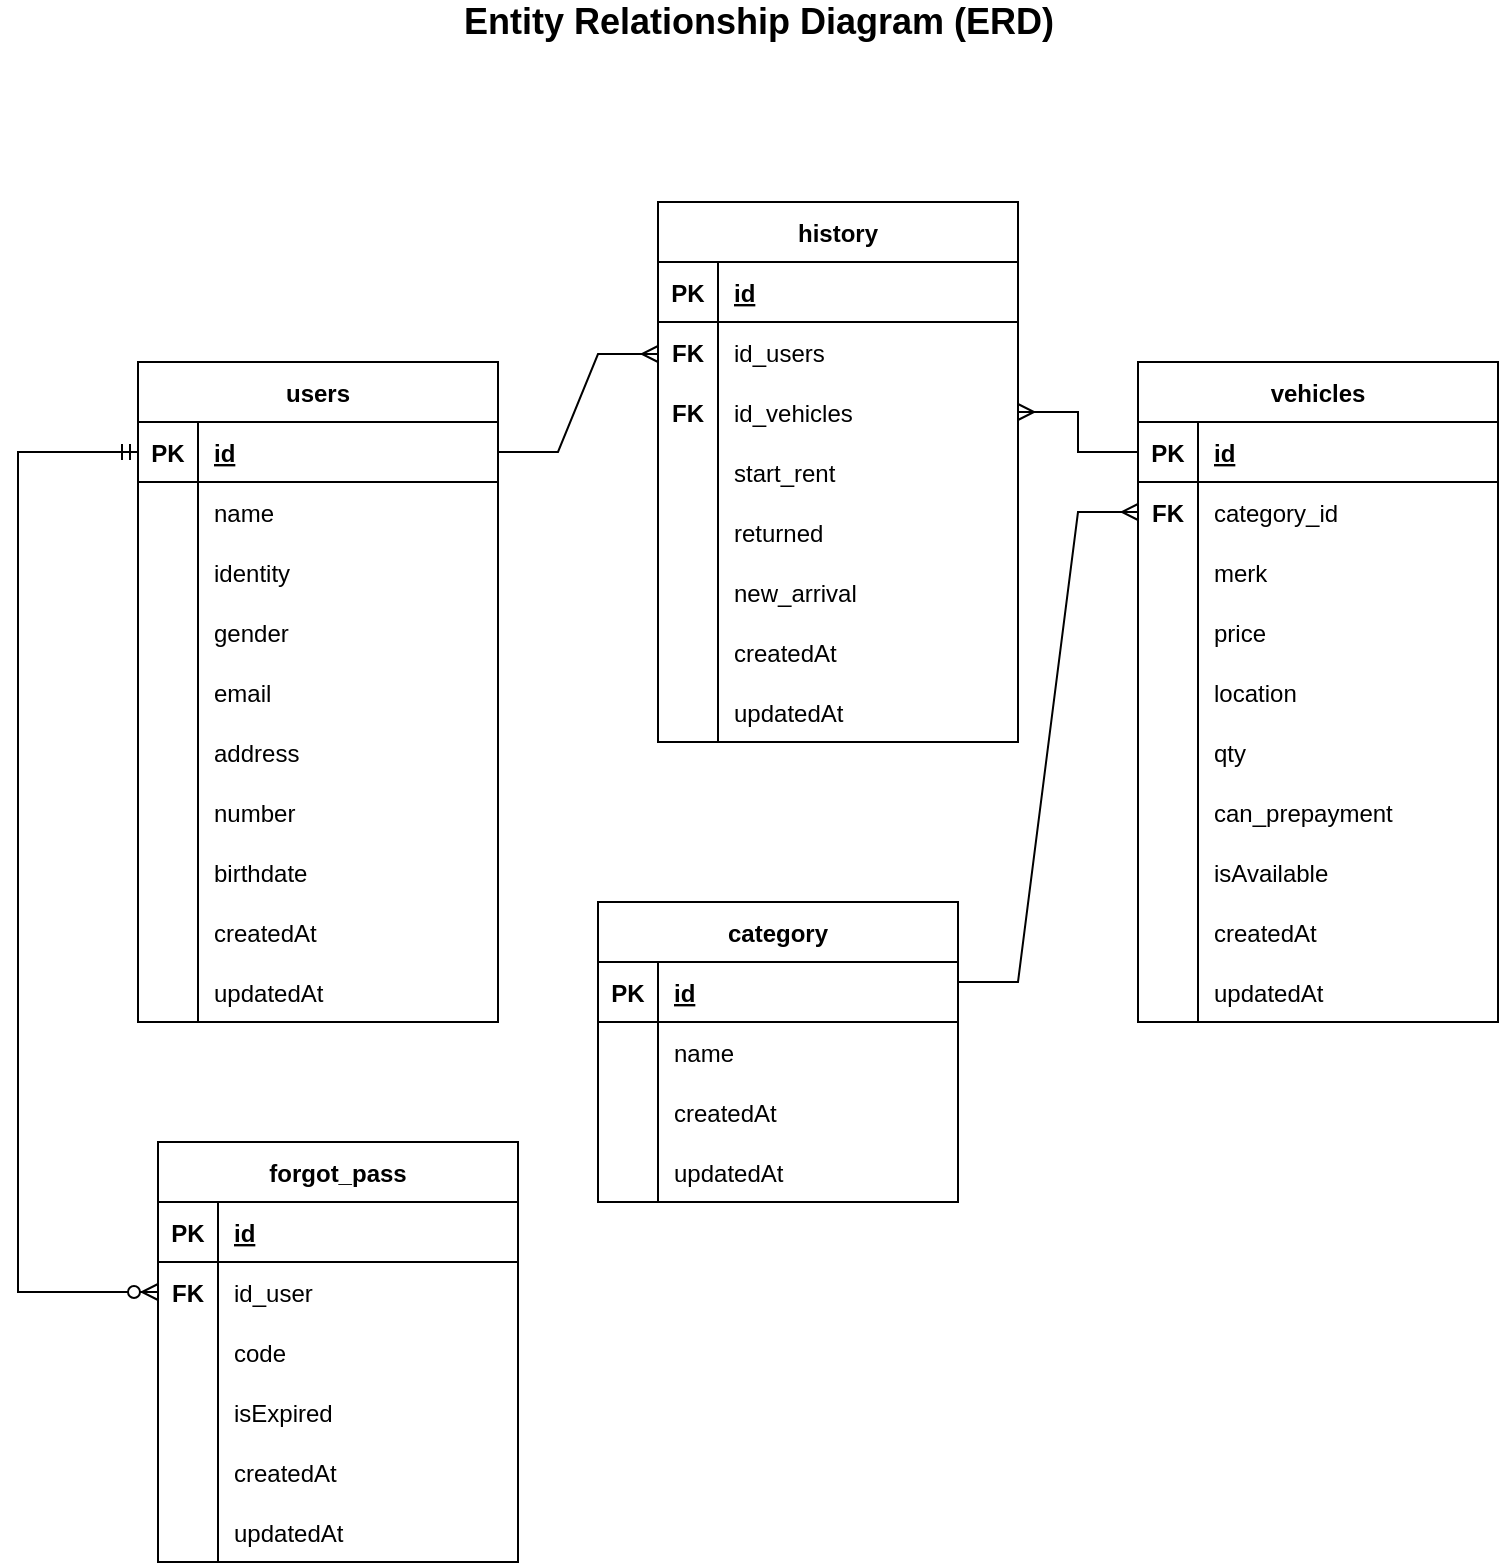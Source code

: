 <mxfile version="16.5.6" type="device" pages="6"><diagram id="GKqL426u1QlSe8tY4XVc" name="ERD"><mxGraphModel dx="1278" dy="579" grid="1" gridSize="10" guides="1" tooltips="1" connect="1" arrows="1" fold="1" page="1" pageScale="1" pageWidth="827" pageHeight="1169" math="0" shadow="0"><root><mxCell id="ybQyLDNJmhoMDqCaOXnk-0"/><mxCell id="ybQyLDNJmhoMDqCaOXnk-1" parent="ybQyLDNJmhoMDqCaOXnk-0"/><mxCell id="ybQyLDNJmhoMDqCaOXnk-56" value="users" style="shape=table;startSize=30;container=1;collapsible=1;childLayout=tableLayout;fixedRows=1;rowLines=0;fontStyle=1;align=center;resizeLast=1;fontSize=12;" parent="ybQyLDNJmhoMDqCaOXnk-1" vertex="1"><mxGeometry x="100" y="260" width="180" height="330" as="geometry"><mxRectangle x="440" y="220" width="70" height="30" as="alternateBounds"/></mxGeometry></mxCell><mxCell id="ybQyLDNJmhoMDqCaOXnk-57" value="" style="shape=tableRow;horizontal=0;startSize=0;swimlaneHead=0;swimlaneBody=0;fillColor=none;collapsible=0;dropTarget=0;points=[[0,0.5],[1,0.5]];portConstraint=eastwest;top=0;left=0;right=0;bottom=1;fontSize=12;" parent="ybQyLDNJmhoMDqCaOXnk-56" vertex="1"><mxGeometry y="30" width="180" height="30" as="geometry"/></mxCell><mxCell id="ybQyLDNJmhoMDqCaOXnk-58" value="PK" style="shape=partialRectangle;connectable=0;fillColor=none;top=0;left=0;bottom=0;right=0;fontStyle=1;overflow=hidden;fontSize=12;" parent="ybQyLDNJmhoMDqCaOXnk-57" vertex="1"><mxGeometry width="30" height="30" as="geometry"><mxRectangle width="30" height="30" as="alternateBounds"/></mxGeometry></mxCell><mxCell id="ybQyLDNJmhoMDqCaOXnk-59" value="id" style="shape=partialRectangle;connectable=0;fillColor=none;top=0;left=0;bottom=0;right=0;align=left;spacingLeft=6;fontStyle=5;overflow=hidden;fontSize=12;" parent="ybQyLDNJmhoMDqCaOXnk-57" vertex="1"><mxGeometry x="30" width="150" height="30" as="geometry"><mxRectangle width="150" height="30" as="alternateBounds"/></mxGeometry></mxCell><mxCell id="ybQyLDNJmhoMDqCaOXnk-60" value="" style="shape=tableRow;horizontal=0;startSize=0;swimlaneHead=0;swimlaneBody=0;fillColor=none;collapsible=0;dropTarget=0;points=[[0,0.5],[1,0.5]];portConstraint=eastwest;top=0;left=0;right=0;bottom=0;fontSize=12;" parent="ybQyLDNJmhoMDqCaOXnk-56" vertex="1"><mxGeometry y="60" width="180" height="30" as="geometry"/></mxCell><mxCell id="ybQyLDNJmhoMDqCaOXnk-61" value="" style="shape=partialRectangle;connectable=0;fillColor=none;top=0;left=0;bottom=0;right=0;editable=1;overflow=hidden;fontSize=12;" parent="ybQyLDNJmhoMDqCaOXnk-60" vertex="1"><mxGeometry width="30" height="30" as="geometry"><mxRectangle width="30" height="30" as="alternateBounds"/></mxGeometry></mxCell><mxCell id="ybQyLDNJmhoMDqCaOXnk-62" value="name" style="shape=partialRectangle;connectable=0;fillColor=none;top=0;left=0;bottom=0;right=0;align=left;spacingLeft=6;overflow=hidden;fontSize=12;" parent="ybQyLDNJmhoMDqCaOXnk-60" vertex="1"><mxGeometry x="30" width="150" height="30" as="geometry"><mxRectangle width="150" height="30" as="alternateBounds"/></mxGeometry></mxCell><mxCell id="ybQyLDNJmhoMDqCaOXnk-63" value="" style="shape=tableRow;horizontal=0;startSize=0;swimlaneHead=0;swimlaneBody=0;fillColor=none;collapsible=0;dropTarget=0;points=[[0,0.5],[1,0.5]];portConstraint=eastwest;top=0;left=0;right=0;bottom=0;fontSize=12;" parent="ybQyLDNJmhoMDqCaOXnk-56" vertex="1"><mxGeometry y="90" width="180" height="30" as="geometry"/></mxCell><mxCell id="ybQyLDNJmhoMDqCaOXnk-64" value="" style="shape=partialRectangle;connectable=0;fillColor=none;top=0;left=0;bottom=0;right=0;editable=1;overflow=hidden;fontSize=12;" parent="ybQyLDNJmhoMDqCaOXnk-63" vertex="1"><mxGeometry width="30" height="30" as="geometry"><mxRectangle width="30" height="30" as="alternateBounds"/></mxGeometry></mxCell><mxCell id="ybQyLDNJmhoMDqCaOXnk-65" value="identity" style="shape=partialRectangle;connectable=0;fillColor=none;top=0;left=0;bottom=0;right=0;align=left;spacingLeft=6;overflow=hidden;fontSize=12;" parent="ybQyLDNJmhoMDqCaOXnk-63" vertex="1"><mxGeometry x="30" width="150" height="30" as="geometry"><mxRectangle width="150" height="30" as="alternateBounds"/></mxGeometry></mxCell><mxCell id="ybQyLDNJmhoMDqCaOXnk-66" value="" style="shape=tableRow;horizontal=0;startSize=0;swimlaneHead=0;swimlaneBody=0;fillColor=none;collapsible=0;dropTarget=0;points=[[0,0.5],[1,0.5]];portConstraint=eastwest;top=0;left=0;right=0;bottom=0;fontSize=12;" parent="ybQyLDNJmhoMDqCaOXnk-56" vertex="1"><mxGeometry y="120" width="180" height="30" as="geometry"/></mxCell><mxCell id="ybQyLDNJmhoMDqCaOXnk-67" value="" style="shape=partialRectangle;connectable=0;fillColor=none;top=0;left=0;bottom=0;right=0;editable=1;overflow=hidden;fontSize=12;" parent="ybQyLDNJmhoMDqCaOXnk-66" vertex="1"><mxGeometry width="30" height="30" as="geometry"><mxRectangle width="30" height="30" as="alternateBounds"/></mxGeometry></mxCell><mxCell id="ybQyLDNJmhoMDqCaOXnk-68" value="gender" style="shape=partialRectangle;connectable=0;fillColor=none;top=0;left=0;bottom=0;right=0;align=left;spacingLeft=6;overflow=hidden;fontSize=12;" parent="ybQyLDNJmhoMDqCaOXnk-66" vertex="1"><mxGeometry x="30" width="150" height="30" as="geometry"><mxRectangle width="150" height="30" as="alternateBounds"/></mxGeometry></mxCell><mxCell id="ybQyLDNJmhoMDqCaOXnk-85" value="email" style="shape=partialRectangle;connectable=0;fillColor=none;top=0;left=0;bottom=0;right=0;align=left;spacingLeft=6;overflow=hidden;fontSize=12;" parent="ybQyLDNJmhoMDqCaOXnk-1" vertex="1"><mxGeometry x="130" y="410" width="150" height="30" as="geometry"><mxRectangle width="150" height="30" as="alternateBounds"/></mxGeometry></mxCell><mxCell id="ybQyLDNJmhoMDqCaOXnk-86" value="address" style="shape=partialRectangle;connectable=0;fillColor=none;top=0;left=0;bottom=0;right=0;align=left;spacingLeft=6;overflow=hidden;fontSize=12;" parent="ybQyLDNJmhoMDqCaOXnk-1" vertex="1"><mxGeometry x="130" y="440" width="150" height="30" as="geometry"><mxRectangle width="150" height="30" as="alternateBounds"/></mxGeometry></mxCell><mxCell id="ybQyLDNJmhoMDqCaOXnk-87" value="number" style="shape=partialRectangle;connectable=0;fillColor=none;top=0;left=0;bottom=0;right=0;align=left;spacingLeft=6;overflow=hidden;fontSize=12;" parent="ybQyLDNJmhoMDqCaOXnk-1" vertex="1"><mxGeometry x="130" y="470" width="150" height="30" as="geometry"><mxRectangle width="150" height="30" as="alternateBounds"/></mxGeometry></mxCell><mxCell id="ybQyLDNJmhoMDqCaOXnk-93" value="" style="endArrow=none;html=1;rounded=0;fontSize=12;" parent="ybQyLDNJmhoMDqCaOXnk-1" edge="1"><mxGeometry relative="1" as="geometry"><mxPoint x="130" y="410" as="sourcePoint"/><mxPoint x="130" y="590" as="targetPoint"/></mxGeometry></mxCell><mxCell id="ybQyLDNJmhoMDqCaOXnk-94" value="birthdate" style="shape=partialRectangle;connectable=0;fillColor=none;top=0;left=0;bottom=0;right=0;align=left;spacingLeft=6;overflow=hidden;fontSize=12;" parent="ybQyLDNJmhoMDqCaOXnk-1" vertex="1"><mxGeometry x="130" y="500" width="150" height="30" as="geometry"><mxRectangle width="150" height="30" as="alternateBounds"/></mxGeometry></mxCell><mxCell id="ybQyLDNJmhoMDqCaOXnk-95" value="createdAt" style="shape=partialRectangle;connectable=0;fillColor=none;top=0;left=0;bottom=0;right=0;align=left;spacingLeft=6;overflow=hidden;fontSize=12;" parent="ybQyLDNJmhoMDqCaOXnk-1" vertex="1"><mxGeometry x="130" y="530" width="150" height="30" as="geometry"><mxRectangle width="150" height="30" as="alternateBounds"/></mxGeometry></mxCell><mxCell id="ybQyLDNJmhoMDqCaOXnk-96" value="updatedAt" style="shape=partialRectangle;connectable=0;fillColor=none;top=0;left=0;bottom=0;right=0;align=left;spacingLeft=6;overflow=hidden;fontSize=12;" parent="ybQyLDNJmhoMDqCaOXnk-1" vertex="1"><mxGeometry x="130" y="560" width="150" height="30" as="geometry"><mxRectangle width="150" height="30" as="alternateBounds"/></mxGeometry></mxCell><mxCell id="ybQyLDNJmhoMDqCaOXnk-100" value="history" style="shape=table;startSize=30;container=1;collapsible=1;childLayout=tableLayout;fixedRows=1;rowLines=0;fontStyle=1;align=center;resizeLast=1;fontSize=12;" parent="ybQyLDNJmhoMDqCaOXnk-1" vertex="1"><mxGeometry x="360" y="180" width="180" height="270" as="geometry"><mxRectangle x="440" y="220" width="70" height="30" as="alternateBounds"/></mxGeometry></mxCell><mxCell id="ybQyLDNJmhoMDqCaOXnk-101" value="" style="shape=tableRow;horizontal=0;startSize=0;swimlaneHead=0;swimlaneBody=0;fillColor=none;collapsible=0;dropTarget=0;points=[[0,0.5],[1,0.5]];portConstraint=eastwest;top=0;left=0;right=0;bottom=1;fontSize=12;" parent="ybQyLDNJmhoMDqCaOXnk-100" vertex="1"><mxGeometry y="30" width="180" height="30" as="geometry"/></mxCell><mxCell id="ybQyLDNJmhoMDqCaOXnk-102" value="PK" style="shape=partialRectangle;connectable=0;fillColor=none;top=0;left=0;bottom=0;right=0;fontStyle=1;overflow=hidden;fontSize=12;" parent="ybQyLDNJmhoMDqCaOXnk-101" vertex="1"><mxGeometry width="30" height="30" as="geometry"><mxRectangle width="30" height="30" as="alternateBounds"/></mxGeometry></mxCell><mxCell id="ybQyLDNJmhoMDqCaOXnk-103" value="id" style="shape=partialRectangle;connectable=0;fillColor=none;top=0;left=0;bottom=0;right=0;align=left;spacingLeft=6;fontStyle=5;overflow=hidden;fontSize=12;" parent="ybQyLDNJmhoMDqCaOXnk-101" vertex="1"><mxGeometry x="30" width="150" height="30" as="geometry"><mxRectangle width="150" height="30" as="alternateBounds"/></mxGeometry></mxCell><mxCell id="ybQyLDNJmhoMDqCaOXnk-104" value="" style="shape=tableRow;horizontal=0;startSize=0;swimlaneHead=0;swimlaneBody=0;fillColor=none;collapsible=0;dropTarget=0;points=[[0,0.5],[1,0.5]];portConstraint=eastwest;top=0;left=0;right=0;bottom=0;fontSize=12;" parent="ybQyLDNJmhoMDqCaOXnk-100" vertex="1"><mxGeometry y="60" width="180" height="30" as="geometry"/></mxCell><mxCell id="ybQyLDNJmhoMDqCaOXnk-105" value="" style="shape=partialRectangle;connectable=0;fillColor=none;top=0;left=0;bottom=0;right=0;editable=1;overflow=hidden;fontSize=12;" parent="ybQyLDNJmhoMDqCaOXnk-104" vertex="1"><mxGeometry width="30" height="30" as="geometry"><mxRectangle width="30" height="30" as="alternateBounds"/></mxGeometry></mxCell><mxCell id="ybQyLDNJmhoMDqCaOXnk-106" value="id_users" style="shape=partialRectangle;connectable=0;fillColor=none;top=0;left=0;bottom=0;right=0;align=left;spacingLeft=6;overflow=hidden;fontSize=12;" parent="ybQyLDNJmhoMDqCaOXnk-104" vertex="1"><mxGeometry x="30" width="150" height="30" as="geometry"><mxRectangle width="150" height="30" as="alternateBounds"/></mxGeometry></mxCell><mxCell id="ybQyLDNJmhoMDqCaOXnk-107" value="" style="shape=tableRow;horizontal=0;startSize=0;swimlaneHead=0;swimlaneBody=0;fillColor=none;collapsible=0;dropTarget=0;points=[[0,0.5],[1,0.5]];portConstraint=eastwest;top=0;left=0;right=0;bottom=0;fontSize=12;" parent="ybQyLDNJmhoMDqCaOXnk-100" vertex="1"><mxGeometry y="90" width="180" height="30" as="geometry"/></mxCell><mxCell id="ybQyLDNJmhoMDqCaOXnk-108" value="" style="shape=partialRectangle;connectable=0;fillColor=none;top=0;left=0;bottom=0;right=0;editable=1;overflow=hidden;fontSize=12;" parent="ybQyLDNJmhoMDqCaOXnk-107" vertex="1"><mxGeometry width="30" height="30" as="geometry"><mxRectangle width="30" height="30" as="alternateBounds"/></mxGeometry></mxCell><mxCell id="ybQyLDNJmhoMDqCaOXnk-109" value="id_vehicles" style="shape=partialRectangle;connectable=0;fillColor=none;top=0;left=0;bottom=0;right=0;align=left;spacingLeft=6;overflow=hidden;fontSize=12;" parent="ybQyLDNJmhoMDqCaOXnk-107" vertex="1"><mxGeometry x="30" width="150" height="30" as="geometry"><mxRectangle width="150" height="30" as="alternateBounds"/></mxGeometry></mxCell><mxCell id="ybQyLDNJmhoMDqCaOXnk-110" value="" style="shape=tableRow;horizontal=0;startSize=0;swimlaneHead=0;swimlaneBody=0;fillColor=none;collapsible=0;dropTarget=0;points=[[0,0.5],[1,0.5]];portConstraint=eastwest;top=0;left=0;right=0;bottom=0;fontSize=12;" parent="ybQyLDNJmhoMDqCaOXnk-100" vertex="1"><mxGeometry y="120" width="180" height="30" as="geometry"/></mxCell><mxCell id="ybQyLDNJmhoMDqCaOXnk-111" value="" style="shape=partialRectangle;connectable=0;fillColor=none;top=0;left=0;bottom=0;right=0;editable=1;overflow=hidden;fontSize=12;" parent="ybQyLDNJmhoMDqCaOXnk-110" vertex="1"><mxGeometry width="30" height="30" as="geometry"><mxRectangle width="30" height="30" as="alternateBounds"/></mxGeometry></mxCell><mxCell id="ybQyLDNJmhoMDqCaOXnk-112" value="start_rent" style="shape=partialRectangle;connectable=0;fillColor=none;top=0;left=0;bottom=0;right=0;align=left;spacingLeft=6;overflow=hidden;fontSize=12;" parent="ybQyLDNJmhoMDqCaOXnk-110" vertex="1"><mxGeometry x="30" width="150" height="30" as="geometry"><mxRectangle width="150" height="30" as="alternateBounds"/></mxGeometry></mxCell><mxCell id="ybQyLDNJmhoMDqCaOXnk-113" value="returned" style="shape=partialRectangle;connectable=0;fillColor=none;top=0;left=0;bottom=0;right=0;align=left;spacingLeft=6;overflow=hidden;fontSize=12;" parent="ybQyLDNJmhoMDqCaOXnk-1" vertex="1"><mxGeometry x="390" y="330" width="150" height="30" as="geometry"><mxRectangle width="150" height="30" as="alternateBounds"/></mxGeometry></mxCell><mxCell id="ybQyLDNJmhoMDqCaOXnk-114" value="new_arrival" style="shape=partialRectangle;connectable=0;fillColor=none;top=0;left=0;bottom=0;right=0;align=left;spacingLeft=6;overflow=hidden;fontSize=12;" parent="ybQyLDNJmhoMDqCaOXnk-1" vertex="1"><mxGeometry x="390" y="360" width="150" height="30" as="geometry"><mxRectangle width="150" height="30" as="alternateBounds"/></mxGeometry></mxCell><mxCell id="ybQyLDNJmhoMDqCaOXnk-115" value="createdAt" style="shape=partialRectangle;connectable=0;fillColor=none;top=0;left=0;bottom=0;right=0;align=left;spacingLeft=6;overflow=hidden;fontSize=12;" parent="ybQyLDNJmhoMDqCaOXnk-1" vertex="1"><mxGeometry x="390" y="390" width="150" height="30" as="geometry"><mxRectangle width="150" height="30" as="alternateBounds"/></mxGeometry></mxCell><mxCell id="ybQyLDNJmhoMDqCaOXnk-116" value="" style="endArrow=none;html=1;rounded=0;fontSize=12;" parent="ybQyLDNJmhoMDqCaOXnk-1" edge="1"><mxGeometry relative="1" as="geometry"><mxPoint x="390" y="330" as="sourcePoint"/><mxPoint x="390" y="450" as="targetPoint"/></mxGeometry></mxCell><mxCell id="ybQyLDNJmhoMDqCaOXnk-117" value="updatedAt" style="shape=partialRectangle;connectable=0;fillColor=none;top=0;left=0;bottom=0;right=0;align=left;spacingLeft=6;overflow=hidden;fontSize=12;" parent="ybQyLDNJmhoMDqCaOXnk-1" vertex="1"><mxGeometry x="390" y="420" width="150" height="30" as="geometry"><mxRectangle width="150" height="30" as="alternateBounds"/></mxGeometry></mxCell><mxCell id="ybQyLDNJmhoMDqCaOXnk-120" value="" style="edgeStyle=entityRelationEdgeStyle;fontSize=12;html=1;endArrow=ERmany;rounded=0;exitX=1;exitY=0.5;exitDx=0;exitDy=0;" parent="ybQyLDNJmhoMDqCaOXnk-1" source="ybQyLDNJmhoMDqCaOXnk-57" edge="1"><mxGeometry width="100" height="100" relative="1" as="geometry"><mxPoint x="265" y="356" as="sourcePoint"/><mxPoint x="360" y="256" as="targetPoint"/></mxGeometry></mxCell><mxCell id="ybQyLDNJmhoMDqCaOXnk-121" value="vehicles" style="shape=table;startSize=30;container=1;collapsible=1;childLayout=tableLayout;fixedRows=1;rowLines=0;fontStyle=1;align=center;resizeLast=1;fontSize=12;" parent="ybQyLDNJmhoMDqCaOXnk-1" vertex="1"><mxGeometry x="600" y="260" width="180" height="330" as="geometry"><mxRectangle x="440" y="220" width="70" height="30" as="alternateBounds"/></mxGeometry></mxCell><mxCell id="ybQyLDNJmhoMDqCaOXnk-122" value="" style="shape=tableRow;horizontal=0;startSize=0;swimlaneHead=0;swimlaneBody=0;fillColor=none;collapsible=0;dropTarget=0;points=[[0,0.5],[1,0.5]];portConstraint=eastwest;top=0;left=0;right=0;bottom=1;fontSize=12;" parent="ybQyLDNJmhoMDqCaOXnk-121" vertex="1"><mxGeometry y="30" width="180" height="30" as="geometry"/></mxCell><mxCell id="ybQyLDNJmhoMDqCaOXnk-123" value="PK" style="shape=partialRectangle;connectable=0;fillColor=none;top=0;left=0;bottom=0;right=0;fontStyle=1;overflow=hidden;fontSize=12;" parent="ybQyLDNJmhoMDqCaOXnk-122" vertex="1"><mxGeometry width="30" height="30" as="geometry"><mxRectangle width="30" height="30" as="alternateBounds"/></mxGeometry></mxCell><mxCell id="ybQyLDNJmhoMDqCaOXnk-124" value="id" style="shape=partialRectangle;connectable=0;fillColor=none;top=0;left=0;bottom=0;right=0;align=left;spacingLeft=6;fontStyle=5;overflow=hidden;fontSize=12;" parent="ybQyLDNJmhoMDqCaOXnk-122" vertex="1"><mxGeometry x="30" width="150" height="30" as="geometry"><mxRectangle width="150" height="30" as="alternateBounds"/></mxGeometry></mxCell><mxCell id="ybQyLDNJmhoMDqCaOXnk-125" value="" style="shape=tableRow;horizontal=0;startSize=0;swimlaneHead=0;swimlaneBody=0;fillColor=none;collapsible=0;dropTarget=0;points=[[0,0.5],[1,0.5]];portConstraint=eastwest;top=0;left=0;right=0;bottom=0;fontSize=12;" parent="ybQyLDNJmhoMDqCaOXnk-121" vertex="1"><mxGeometry y="60" width="180" height="30" as="geometry"/></mxCell><mxCell id="ybQyLDNJmhoMDqCaOXnk-126" value="" style="shape=partialRectangle;connectable=0;fillColor=none;top=0;left=0;bottom=0;right=0;editable=1;overflow=hidden;fontSize=12;" parent="ybQyLDNJmhoMDqCaOXnk-125" vertex="1"><mxGeometry width="30" height="30" as="geometry"><mxRectangle width="30" height="30" as="alternateBounds"/></mxGeometry></mxCell><mxCell id="ybQyLDNJmhoMDqCaOXnk-127" value="category_id" style="shape=partialRectangle;connectable=0;fillColor=none;top=0;left=0;bottom=0;right=0;align=left;spacingLeft=6;overflow=hidden;fontSize=12;" parent="ybQyLDNJmhoMDqCaOXnk-125" vertex="1"><mxGeometry x="30" width="150" height="30" as="geometry"><mxRectangle width="150" height="30" as="alternateBounds"/></mxGeometry></mxCell><mxCell id="ybQyLDNJmhoMDqCaOXnk-128" value="" style="shape=tableRow;horizontal=0;startSize=0;swimlaneHead=0;swimlaneBody=0;fillColor=none;collapsible=0;dropTarget=0;points=[[0,0.5],[1,0.5]];portConstraint=eastwest;top=0;left=0;right=0;bottom=0;fontSize=12;" parent="ybQyLDNJmhoMDqCaOXnk-121" vertex="1"><mxGeometry y="90" width="180" height="30" as="geometry"/></mxCell><mxCell id="ybQyLDNJmhoMDqCaOXnk-129" value="" style="shape=partialRectangle;connectable=0;fillColor=none;top=0;left=0;bottom=0;right=0;editable=1;overflow=hidden;fontSize=12;" parent="ybQyLDNJmhoMDqCaOXnk-128" vertex="1"><mxGeometry width="30" height="30" as="geometry"><mxRectangle width="30" height="30" as="alternateBounds"/></mxGeometry></mxCell><mxCell id="ybQyLDNJmhoMDqCaOXnk-130" value="merk" style="shape=partialRectangle;connectable=0;fillColor=none;top=0;left=0;bottom=0;right=0;align=left;spacingLeft=6;overflow=hidden;fontSize=12;" parent="ybQyLDNJmhoMDqCaOXnk-128" vertex="1"><mxGeometry x="30" width="150" height="30" as="geometry"><mxRectangle width="150" height="30" as="alternateBounds"/></mxGeometry></mxCell><mxCell id="ybQyLDNJmhoMDqCaOXnk-131" value="" style="shape=tableRow;horizontal=0;startSize=0;swimlaneHead=0;swimlaneBody=0;fillColor=none;collapsible=0;dropTarget=0;points=[[0,0.5],[1,0.5]];portConstraint=eastwest;top=0;left=0;right=0;bottom=0;fontSize=12;" parent="ybQyLDNJmhoMDqCaOXnk-121" vertex="1"><mxGeometry y="120" width="180" height="30" as="geometry"/></mxCell><mxCell id="ybQyLDNJmhoMDqCaOXnk-132" value="" style="shape=partialRectangle;connectable=0;fillColor=none;top=0;left=0;bottom=0;right=0;editable=1;overflow=hidden;fontSize=12;" parent="ybQyLDNJmhoMDqCaOXnk-131" vertex="1"><mxGeometry width="30" height="30" as="geometry"><mxRectangle width="30" height="30" as="alternateBounds"/></mxGeometry></mxCell><mxCell id="ybQyLDNJmhoMDqCaOXnk-133" value="price" style="shape=partialRectangle;connectable=0;fillColor=none;top=0;left=0;bottom=0;right=0;align=left;spacingLeft=6;overflow=hidden;fontSize=12;" parent="ybQyLDNJmhoMDqCaOXnk-131" vertex="1"><mxGeometry x="30" width="150" height="30" as="geometry"><mxRectangle width="150" height="30" as="alternateBounds"/></mxGeometry></mxCell><mxCell id="ybQyLDNJmhoMDqCaOXnk-134" value="location" style="shape=partialRectangle;connectable=0;fillColor=none;top=0;left=0;bottom=0;right=0;align=left;spacingLeft=6;overflow=hidden;fontSize=12;" parent="ybQyLDNJmhoMDqCaOXnk-1" vertex="1"><mxGeometry x="630" y="410" width="150" height="30" as="geometry"><mxRectangle width="150" height="30" as="alternateBounds"/></mxGeometry></mxCell><mxCell id="ybQyLDNJmhoMDqCaOXnk-135" value="qty" style="shape=partialRectangle;connectable=0;fillColor=none;top=0;left=0;bottom=0;right=0;align=left;spacingLeft=6;overflow=hidden;fontSize=12;" parent="ybQyLDNJmhoMDqCaOXnk-1" vertex="1"><mxGeometry x="630" y="440" width="150" height="30" as="geometry"><mxRectangle width="150" height="30" as="alternateBounds"/></mxGeometry></mxCell><mxCell id="ybQyLDNJmhoMDqCaOXnk-136" value="can_prepayment" style="shape=partialRectangle;connectable=0;fillColor=none;top=0;left=0;bottom=0;right=0;align=left;spacingLeft=6;overflow=hidden;fontSize=12;" parent="ybQyLDNJmhoMDqCaOXnk-1" vertex="1"><mxGeometry x="630" y="470" width="150" height="30" as="geometry"><mxRectangle width="150" height="30" as="alternateBounds"/></mxGeometry></mxCell><mxCell id="ybQyLDNJmhoMDqCaOXnk-137" value="" style="endArrow=none;html=1;rounded=0;fontSize=12;" parent="ybQyLDNJmhoMDqCaOXnk-1" edge="1"><mxGeometry relative="1" as="geometry"><mxPoint x="630" y="410" as="sourcePoint"/><mxPoint x="630" y="590" as="targetPoint"/></mxGeometry></mxCell><mxCell id="ybQyLDNJmhoMDqCaOXnk-138" value="isAvailable" style="shape=partialRectangle;connectable=0;fillColor=none;top=0;left=0;bottom=0;right=0;align=left;spacingLeft=6;overflow=hidden;fontSize=12;" parent="ybQyLDNJmhoMDqCaOXnk-1" vertex="1"><mxGeometry x="630" y="500" width="150" height="30" as="geometry"><mxRectangle width="150" height="30" as="alternateBounds"/></mxGeometry></mxCell><mxCell id="ybQyLDNJmhoMDqCaOXnk-139" value="createdAt" style="shape=partialRectangle;connectable=0;fillColor=none;top=0;left=0;bottom=0;right=0;align=left;spacingLeft=6;overflow=hidden;fontSize=12;" parent="ybQyLDNJmhoMDqCaOXnk-1" vertex="1"><mxGeometry x="630" y="530" width="150" height="30" as="geometry"><mxRectangle width="150" height="30" as="alternateBounds"/></mxGeometry></mxCell><mxCell id="ybQyLDNJmhoMDqCaOXnk-140" value="updatedAt" style="shape=partialRectangle;connectable=0;fillColor=none;top=0;left=0;bottom=0;right=0;align=left;spacingLeft=6;overflow=hidden;fontSize=12;" parent="ybQyLDNJmhoMDqCaOXnk-1" vertex="1"><mxGeometry x="630" y="560" width="150" height="30" as="geometry"><mxRectangle width="150" height="30" as="alternateBounds"/></mxGeometry></mxCell><mxCell id="ybQyLDNJmhoMDqCaOXnk-141" value="FK" style="shape=partialRectangle;connectable=0;fillColor=none;top=0;left=0;bottom=0;right=0;editable=1;overflow=hidden;fontSize=12;fontStyle=1" parent="ybQyLDNJmhoMDqCaOXnk-1" vertex="1"><mxGeometry x="360" y="240" width="30" height="30" as="geometry"><mxRectangle width="30" height="30" as="alternateBounds"/></mxGeometry></mxCell><mxCell id="ybQyLDNJmhoMDqCaOXnk-142" value="FK" style="shape=partialRectangle;connectable=0;fillColor=none;top=0;left=0;bottom=0;right=0;editable=1;overflow=hidden;fontSize=12;fontStyle=1" parent="ybQyLDNJmhoMDqCaOXnk-1" vertex="1"><mxGeometry x="360" y="270" width="30" height="30" as="geometry"><mxRectangle width="30" height="30" as="alternateBounds"/></mxGeometry></mxCell><mxCell id="ybQyLDNJmhoMDqCaOXnk-143" value="FK" style="shape=partialRectangle;connectable=0;fillColor=none;top=0;left=0;bottom=0;right=0;editable=1;overflow=hidden;fontSize=12;fontStyle=1" parent="ybQyLDNJmhoMDqCaOXnk-1" vertex="1"><mxGeometry x="600" y="320" width="30" height="30" as="geometry"><mxRectangle width="30" height="30" as="alternateBounds"/></mxGeometry></mxCell><mxCell id="ybQyLDNJmhoMDqCaOXnk-144" value="" style="edgeStyle=entityRelationEdgeStyle;fontSize=12;html=1;endArrow=ERmany;rounded=0;entryX=1;entryY=0.5;entryDx=0;entryDy=0;exitX=0;exitY=0.5;exitDx=0;exitDy=0;" parent="ybQyLDNJmhoMDqCaOXnk-1" source="ybQyLDNJmhoMDqCaOXnk-122" target="ybQyLDNJmhoMDqCaOXnk-107" edge="1"><mxGeometry width="100" height="100" relative="1" as="geometry"><mxPoint x="600" y="440" as="sourcePoint"/><mxPoint x="550" y="281" as="targetPoint"/></mxGeometry></mxCell><mxCell id="ybQyLDNJmhoMDqCaOXnk-145" value="category" style="shape=table;startSize=30;container=1;collapsible=1;childLayout=tableLayout;fixedRows=1;rowLines=0;fontStyle=1;align=center;resizeLast=1;fontSize=12;" parent="ybQyLDNJmhoMDqCaOXnk-1" vertex="1"><mxGeometry x="330" y="530" width="180" height="150" as="geometry"><mxRectangle x="440" y="220" width="70" height="30" as="alternateBounds"/></mxGeometry></mxCell><mxCell id="ybQyLDNJmhoMDqCaOXnk-146" value="" style="shape=tableRow;horizontal=0;startSize=0;swimlaneHead=0;swimlaneBody=0;fillColor=none;collapsible=0;dropTarget=0;points=[[0,0.5],[1,0.5]];portConstraint=eastwest;top=0;left=0;right=0;bottom=1;fontSize=12;" parent="ybQyLDNJmhoMDqCaOXnk-145" vertex="1"><mxGeometry y="30" width="180" height="30" as="geometry"/></mxCell><mxCell id="ybQyLDNJmhoMDqCaOXnk-147" value="PK" style="shape=partialRectangle;connectable=0;fillColor=none;top=0;left=0;bottom=0;right=0;fontStyle=1;overflow=hidden;fontSize=12;" parent="ybQyLDNJmhoMDqCaOXnk-146" vertex="1"><mxGeometry width="30" height="30" as="geometry"><mxRectangle width="30" height="30" as="alternateBounds"/></mxGeometry></mxCell><mxCell id="ybQyLDNJmhoMDqCaOXnk-148" value="id" style="shape=partialRectangle;connectable=0;fillColor=none;top=0;left=0;bottom=0;right=0;align=left;spacingLeft=6;fontStyle=5;overflow=hidden;fontSize=12;" parent="ybQyLDNJmhoMDqCaOXnk-146" vertex="1"><mxGeometry x="30" width="150" height="30" as="geometry"><mxRectangle width="150" height="30" as="alternateBounds"/></mxGeometry></mxCell><mxCell id="ybQyLDNJmhoMDqCaOXnk-149" value="" style="shape=tableRow;horizontal=0;startSize=0;swimlaneHead=0;swimlaneBody=0;fillColor=none;collapsible=0;dropTarget=0;points=[[0,0.5],[1,0.5]];portConstraint=eastwest;top=0;left=0;right=0;bottom=0;fontSize=12;" parent="ybQyLDNJmhoMDqCaOXnk-145" vertex="1"><mxGeometry y="60" width="180" height="30" as="geometry"/></mxCell><mxCell id="ybQyLDNJmhoMDqCaOXnk-150" value="" style="shape=partialRectangle;connectable=0;fillColor=none;top=0;left=0;bottom=0;right=0;editable=1;overflow=hidden;fontSize=12;" parent="ybQyLDNJmhoMDqCaOXnk-149" vertex="1"><mxGeometry width="30" height="30" as="geometry"><mxRectangle width="30" height="30" as="alternateBounds"/></mxGeometry></mxCell><mxCell id="ybQyLDNJmhoMDqCaOXnk-151" value="name" style="shape=partialRectangle;connectable=0;fillColor=none;top=0;left=0;bottom=0;right=0;align=left;spacingLeft=6;overflow=hidden;fontSize=12;" parent="ybQyLDNJmhoMDqCaOXnk-149" vertex="1"><mxGeometry x="30" width="150" height="30" as="geometry"><mxRectangle width="150" height="30" as="alternateBounds"/></mxGeometry></mxCell><mxCell id="ybQyLDNJmhoMDqCaOXnk-152" value="" style="shape=tableRow;horizontal=0;startSize=0;swimlaneHead=0;swimlaneBody=0;fillColor=none;collapsible=0;dropTarget=0;points=[[0,0.5],[1,0.5]];portConstraint=eastwest;top=0;left=0;right=0;bottom=0;fontSize=12;" parent="ybQyLDNJmhoMDqCaOXnk-145" vertex="1"><mxGeometry y="90" width="180" height="30" as="geometry"/></mxCell><mxCell id="ybQyLDNJmhoMDqCaOXnk-153" value="" style="shape=partialRectangle;connectable=0;fillColor=none;top=0;left=0;bottom=0;right=0;editable=1;overflow=hidden;fontSize=12;" parent="ybQyLDNJmhoMDqCaOXnk-152" vertex="1"><mxGeometry width="30" height="30" as="geometry"><mxRectangle width="30" height="30" as="alternateBounds"/></mxGeometry></mxCell><mxCell id="ybQyLDNJmhoMDqCaOXnk-154" value="createdAt" style="shape=partialRectangle;connectable=0;fillColor=none;top=0;left=0;bottom=0;right=0;align=left;spacingLeft=6;overflow=hidden;fontSize=12;" parent="ybQyLDNJmhoMDqCaOXnk-152" vertex="1"><mxGeometry x="30" width="150" height="30" as="geometry"><mxRectangle width="150" height="30" as="alternateBounds"/></mxGeometry></mxCell><mxCell id="ybQyLDNJmhoMDqCaOXnk-155" value="" style="shape=tableRow;horizontal=0;startSize=0;swimlaneHead=0;swimlaneBody=0;fillColor=none;collapsible=0;dropTarget=0;points=[[0,0.5],[1,0.5]];portConstraint=eastwest;top=0;left=0;right=0;bottom=0;fontSize=12;" parent="ybQyLDNJmhoMDqCaOXnk-145" vertex="1"><mxGeometry y="120" width="180" height="30" as="geometry"/></mxCell><mxCell id="ybQyLDNJmhoMDqCaOXnk-156" value="" style="shape=partialRectangle;connectable=0;fillColor=none;top=0;left=0;bottom=0;right=0;editable=1;overflow=hidden;fontSize=12;" parent="ybQyLDNJmhoMDqCaOXnk-155" vertex="1"><mxGeometry width="30" height="30" as="geometry"><mxRectangle width="30" height="30" as="alternateBounds"/></mxGeometry></mxCell><mxCell id="ybQyLDNJmhoMDqCaOXnk-157" value="updatedAt" style="shape=partialRectangle;connectable=0;fillColor=none;top=0;left=0;bottom=0;right=0;align=left;spacingLeft=6;overflow=hidden;fontSize=12;" parent="ybQyLDNJmhoMDqCaOXnk-155" vertex="1"><mxGeometry x="30" width="150" height="30" as="geometry"><mxRectangle width="150" height="30" as="alternateBounds"/></mxGeometry></mxCell><mxCell id="ybQyLDNJmhoMDqCaOXnk-165" value="" style="edgeStyle=entityRelationEdgeStyle;fontSize=12;html=1;endArrow=ERmany;rounded=0;exitX=1;exitY=0.5;exitDx=0;exitDy=0;" parent="ybQyLDNJmhoMDqCaOXnk-1" edge="1"><mxGeometry width="100" height="100" relative="1" as="geometry"><mxPoint x="510" y="570" as="sourcePoint"/><mxPoint x="600" y="335" as="targetPoint"/></mxGeometry></mxCell><mxCell id="ybQyLDNJmhoMDqCaOXnk-166" value="&lt;b&gt;&lt;font style=&quot;font-size: 18px&quot;&gt;Entity Relationship Diagram (ERD)&lt;/font&gt;&lt;/b&gt;" style="text;html=1;align=center;verticalAlign=middle;resizable=0;points=[];autosize=1;strokeColor=none;fillColor=none;fontSize=12;" parent="ybQyLDNJmhoMDqCaOXnk-1" vertex="1"><mxGeometry x="255" y="80" width="310" height="20" as="geometry"/></mxCell><mxCell id="DvnO_1jG__tfxdPb0Waw-59" value="forgot_pass" style="shape=table;startSize=30;container=1;collapsible=1;childLayout=tableLayout;fixedRows=1;rowLines=0;fontStyle=1;align=center;resizeLast=1;fontSize=12;" parent="ybQyLDNJmhoMDqCaOXnk-1" vertex="1"><mxGeometry x="110" y="650" width="180" height="210" as="geometry"><mxRectangle x="440" y="220" width="70" height="30" as="alternateBounds"/></mxGeometry></mxCell><mxCell id="DvnO_1jG__tfxdPb0Waw-60" value="" style="shape=tableRow;horizontal=0;startSize=0;swimlaneHead=0;swimlaneBody=0;fillColor=none;collapsible=0;dropTarget=0;points=[[0,0.5],[1,0.5]];portConstraint=eastwest;top=0;left=0;right=0;bottom=1;fontSize=12;" parent="DvnO_1jG__tfxdPb0Waw-59" vertex="1"><mxGeometry y="30" width="180" height="30" as="geometry"/></mxCell><mxCell id="DvnO_1jG__tfxdPb0Waw-61" value="PK" style="shape=partialRectangle;connectable=0;fillColor=none;top=0;left=0;bottom=0;right=0;fontStyle=1;overflow=hidden;fontSize=12;" parent="DvnO_1jG__tfxdPb0Waw-60" vertex="1"><mxGeometry width="30" height="30" as="geometry"><mxRectangle width="30" height="30" as="alternateBounds"/></mxGeometry></mxCell><mxCell id="DvnO_1jG__tfxdPb0Waw-62" value="id" style="shape=partialRectangle;connectable=0;fillColor=none;top=0;left=0;bottom=0;right=0;align=left;spacingLeft=6;fontStyle=5;overflow=hidden;fontSize=12;" parent="DvnO_1jG__tfxdPb0Waw-60" vertex="1"><mxGeometry x="30" width="150" height="30" as="geometry"><mxRectangle width="150" height="30" as="alternateBounds"/></mxGeometry></mxCell><mxCell id="DvnO_1jG__tfxdPb0Waw-63" value="" style="shape=tableRow;horizontal=0;startSize=0;swimlaneHead=0;swimlaneBody=0;fillColor=none;collapsible=0;dropTarget=0;points=[[0,0.5],[1,0.5]];portConstraint=eastwest;top=0;left=0;right=0;bottom=0;fontSize=12;" parent="DvnO_1jG__tfxdPb0Waw-59" vertex="1"><mxGeometry y="60" width="180" height="30" as="geometry"/></mxCell><mxCell id="DvnO_1jG__tfxdPb0Waw-64" value="" style="shape=partialRectangle;connectable=0;fillColor=none;top=0;left=0;bottom=0;right=0;editable=1;overflow=hidden;fontSize=12;" parent="DvnO_1jG__tfxdPb0Waw-63" vertex="1"><mxGeometry width="30" height="30" as="geometry"><mxRectangle width="30" height="30" as="alternateBounds"/></mxGeometry></mxCell><mxCell id="DvnO_1jG__tfxdPb0Waw-65" value="id_user" style="shape=partialRectangle;connectable=0;fillColor=none;top=0;left=0;bottom=0;right=0;align=left;spacingLeft=6;overflow=hidden;fontSize=12;" parent="DvnO_1jG__tfxdPb0Waw-63" vertex="1"><mxGeometry x="30" width="150" height="30" as="geometry"><mxRectangle width="150" height="30" as="alternateBounds"/></mxGeometry></mxCell><mxCell id="DvnO_1jG__tfxdPb0Waw-66" value="" style="shape=tableRow;horizontal=0;startSize=0;swimlaneHead=0;swimlaneBody=0;fillColor=none;collapsible=0;dropTarget=0;points=[[0,0.5],[1,0.5]];portConstraint=eastwest;top=0;left=0;right=0;bottom=0;fontSize=12;" parent="DvnO_1jG__tfxdPb0Waw-59" vertex="1"><mxGeometry y="90" width="180" height="30" as="geometry"/></mxCell><mxCell id="DvnO_1jG__tfxdPb0Waw-67" value="" style="shape=partialRectangle;connectable=0;fillColor=none;top=0;left=0;bottom=0;right=0;editable=1;overflow=hidden;fontSize=12;" parent="DvnO_1jG__tfxdPb0Waw-66" vertex="1"><mxGeometry width="30" height="30" as="geometry"><mxRectangle width="30" height="30" as="alternateBounds"/></mxGeometry></mxCell><mxCell id="DvnO_1jG__tfxdPb0Waw-68" value="code" style="shape=partialRectangle;connectable=0;fillColor=none;top=0;left=0;bottom=0;right=0;align=left;spacingLeft=6;overflow=hidden;fontSize=12;" parent="DvnO_1jG__tfxdPb0Waw-66" vertex="1"><mxGeometry x="30" width="150" height="30" as="geometry"><mxRectangle width="150" height="30" as="alternateBounds"/></mxGeometry></mxCell><mxCell id="DvnO_1jG__tfxdPb0Waw-69" value="" style="shape=tableRow;horizontal=0;startSize=0;swimlaneHead=0;swimlaneBody=0;fillColor=none;collapsible=0;dropTarget=0;points=[[0,0.5],[1,0.5]];portConstraint=eastwest;top=0;left=0;right=0;bottom=0;fontSize=12;" parent="DvnO_1jG__tfxdPb0Waw-59" vertex="1"><mxGeometry y="120" width="180" height="30" as="geometry"/></mxCell><mxCell id="DvnO_1jG__tfxdPb0Waw-70" value="" style="shape=partialRectangle;connectable=0;fillColor=none;top=0;left=0;bottom=0;right=0;editable=1;overflow=hidden;fontSize=12;" parent="DvnO_1jG__tfxdPb0Waw-69" vertex="1"><mxGeometry width="30" height="30" as="geometry"><mxRectangle width="30" height="30" as="alternateBounds"/></mxGeometry></mxCell><mxCell id="DvnO_1jG__tfxdPb0Waw-71" value="isExpired" style="shape=partialRectangle;connectable=0;fillColor=none;top=0;left=0;bottom=0;right=0;align=left;spacingLeft=6;overflow=hidden;fontSize=12;" parent="DvnO_1jG__tfxdPb0Waw-69" vertex="1"><mxGeometry x="30" width="150" height="30" as="geometry"><mxRectangle width="150" height="30" as="alternateBounds"/></mxGeometry></mxCell><mxCell id="DvnO_1jG__tfxdPb0Waw-74" value="createdAt" style="shape=partialRectangle;connectable=0;fillColor=none;top=0;left=0;bottom=0;right=0;align=left;spacingLeft=6;overflow=hidden;fontSize=12;" parent="ybQyLDNJmhoMDqCaOXnk-1" vertex="1"><mxGeometry x="140" y="800" width="150" height="30" as="geometry"><mxRectangle width="150" height="30" as="alternateBounds"/></mxGeometry></mxCell><mxCell id="DvnO_1jG__tfxdPb0Waw-75" value="" style="endArrow=none;html=1;rounded=0;fontSize=12;" parent="ybQyLDNJmhoMDqCaOXnk-1" edge="1"><mxGeometry relative="1" as="geometry"><mxPoint x="140" y="800" as="sourcePoint"/><mxPoint x="140" y="860" as="targetPoint"/></mxGeometry></mxCell><mxCell id="DvnO_1jG__tfxdPb0Waw-76" value="updatedAt" style="shape=partialRectangle;connectable=0;fillColor=none;top=0;left=0;bottom=0;right=0;align=left;spacingLeft=6;overflow=hidden;fontSize=12;" parent="ybQyLDNJmhoMDqCaOXnk-1" vertex="1"><mxGeometry x="140" y="830" width="150" height="30" as="geometry"><mxRectangle width="150" height="30" as="alternateBounds"/></mxGeometry></mxCell><mxCell id="DvnO_1jG__tfxdPb0Waw-77" value="FK" style="shape=partialRectangle;connectable=0;fillColor=none;top=0;left=0;bottom=0;right=0;editable=1;overflow=hidden;fontSize=12;fontStyle=1" parent="ybQyLDNJmhoMDqCaOXnk-1" vertex="1"><mxGeometry x="110" y="710" width="30" height="30" as="geometry"><mxRectangle width="30" height="30" as="alternateBounds"/></mxGeometry></mxCell><mxCell id="DvnO_1jG__tfxdPb0Waw-82" value="" style="edgeStyle=orthogonalEdgeStyle;fontSize=12;html=1;endArrow=ERzeroToMany;startArrow=ERmandOne;rounded=0;exitX=0;exitY=0.5;exitDx=0;exitDy=0;" parent="ybQyLDNJmhoMDqCaOXnk-1" source="ybQyLDNJmhoMDqCaOXnk-57" edge="1"><mxGeometry width="100" height="100" relative="1" as="geometry"><mxPoint x="20" y="410" as="sourcePoint"/><mxPoint x="110" y="725" as="targetPoint"/><Array as="points"><mxPoint x="40" y="305"/><mxPoint x="40" y="725"/></Array></mxGeometry></mxCell></root></mxGraphModel></diagram><diagram id="GuVNSa78Lg2DhsCgHu4u" name="Vehicles Table"><mxGraphModel dx="1278" dy="579" grid="1" gridSize="10" guides="1" tooltips="1" connect="1" arrows="1" fold="1" page="1" pageScale="1" pageWidth="1654" pageHeight="2336" math="0" shadow="0"><root><mxCell id="df_ewlm1Ylq28l9VSmqF-0"/><mxCell id="df_ewlm1Ylq28l9VSmqF-1" parent="df_ewlm1Ylq28l9VSmqF-0"/><mxCell id="PqxC5YuAuimhCgClpHbu-0" value="START" style="ellipse;whiteSpace=wrap;html=1;" parent="df_ewlm1Ylq28l9VSmqF-1" vertex="1"><mxGeometry x="177.25" y="140" width="120" height="80" as="geometry"/></mxCell><mxCell id="PqxC5YuAuimhCgClpHbu-1" value="id, category_id, merk, price, location, qty, can_prepayment, isAvailable" style="shape=parallelogram;perimeter=parallelogramPerimeter;whiteSpace=wrap;html=1;fixedSize=1;" parent="df_ewlm1Ylq28l9VSmqF-1" vertex="1"><mxGeometry x="144.75" y="488" width="190.75" height="60" as="geometry"/></mxCell><mxCell id="PqxC5YuAuimhCgClpHbu-2" value="typeof&amp;nbsp; price == &quot;number&quot;" style="rhombus;whiteSpace=wrap;html=1;" parent="df_ewlm1Ylq28l9VSmqF-1" vertex="1"><mxGeometry x="170.63" y="1035" width="139" height="130" as="geometry"/></mxCell><mxCell id="PqxC5YuAuimhCgClpHbu-3" value="MODEL vehicles (id, category_id, merk, price, location, qty, can_prepayment, isAvailable)" style="rounded=0;whiteSpace=wrap;html=1;" parent="df_ewlm1Ylq28l9VSmqF-1" vertex="1"><mxGeometry x="137" y="1385" width="206.25" height="60" as="geometry"/></mxCell><mxCell id="PqxC5YuAuimhCgClpHbu-4" value="&quot;Data vehicles &lt;br&gt;success Posted&quot;" style="shape=parallelogram;perimeter=parallelogramPerimeter;whiteSpace=wrap;html=1;fixedSize=1;" parent="df_ewlm1Ylq28l9VSmqF-1" vertex="1"><mxGeometry x="173.13" y="1669" width="136" height="70" as="geometry"/></mxCell><mxCell id="PqxC5YuAuimhCgClpHbu-5" value="&quot;price must be &lt;br&gt;number&quot;" style="shape=parallelogram;perimeter=parallelogramPerimeter;whiteSpace=wrap;html=1;fixedSize=1;" parent="df_ewlm1Ylq28l9VSmqF-1" vertex="1"><mxGeometry x="376.13" y="1070" width="130" height="60" as="geometry"/></mxCell><mxCell id="PqxC5YuAuimhCgClpHbu-6" value="END" style="ellipse;whiteSpace=wrap;html=1;" parent="df_ewlm1Ylq28l9VSmqF-1" vertex="1"><mxGeometry x="593.13" y="890" width="120" height="80" as="geometry"/></mxCell><mxCell id="PqxC5YuAuimhCgClpHbu-7" value="FALSE" style="endArrow=classic;html=1;rounded=0;entryX=0.5;entryY=0;entryDx=0;entryDy=0;exitX=0.5;exitY=1;exitDx=0;exitDy=0;" parent="df_ewlm1Ylq28l9VSmqF-1" target="PqxC5YuAuimhCgClpHbu-1" edge="1"><mxGeometry width="50" height="50" relative="1" as="geometry"><mxPoint x="240.13" y="448" as="sourcePoint"/><mxPoint x="286.13" y="398" as="targetPoint"/></mxGeometry></mxCell><mxCell id="PqxC5YuAuimhCgClpHbu-8" value="" style="endArrow=classic;html=1;rounded=0;entryX=0.5;entryY=0;entryDx=0;entryDy=0;exitX=0.5;exitY=1;exitDx=0;exitDy=0;" parent="df_ewlm1Ylq28l9VSmqF-1" edge="1"><mxGeometry width="50" height="50" relative="1" as="geometry"><mxPoint x="239.63" y="548" as="sourcePoint"/><mxPoint x="239.63" y="588" as="targetPoint"/></mxGeometry></mxCell><mxCell id="PqxC5YuAuimhCgClpHbu-9" value="TRUE" style="endArrow=classic;html=1;rounded=0;entryX=0.5;entryY=0;entryDx=0;entryDy=0;exitX=0.5;exitY=1;exitDx=0;exitDy=0;" parent="df_ewlm1Ylq28l9VSmqF-1" edge="1"><mxGeometry width="50" height="50" relative="1" as="geometry"><mxPoint x="239.63" y="1165" as="sourcePoint"/><mxPoint x="239.63" y="1205" as="targetPoint"/></mxGeometry></mxCell><mxCell id="PqxC5YuAuimhCgClpHbu-10" value="FALSE" style="endArrow=classic;html=1;rounded=0;entryX=0;entryY=0.5;entryDx=0;entryDy=0;exitX=1;exitY=0.5;exitDx=0;exitDy=0;" parent="df_ewlm1Ylq28l9VSmqF-1" source="PqxC5YuAuimhCgClpHbu-2" target="PqxC5YuAuimhCgClpHbu-5" edge="1"><mxGeometry width="50" height="50" relative="1" as="geometry"><mxPoint x="309.63" y="1095" as="sourcePoint"/><mxPoint x="359.63" y="1045" as="targetPoint"/></mxGeometry></mxCell><mxCell id="PqxC5YuAuimhCgClpHbu-11" value="typeof&amp;nbsp; qty == &quot;number&quot;" style="rhombus;whiteSpace=wrap;html=1;" parent="df_ewlm1Ylq28l9VSmqF-1" vertex="1"><mxGeometry x="170.63" y="1205" width="139" height="130" as="geometry"/></mxCell><mxCell id="PqxC5YuAuimhCgClpHbu-12" value="&quot;Quantity must be number&quot;" style="shape=parallelogram;perimeter=parallelogramPerimeter;whiteSpace=wrap;html=1;fixedSize=1;" parent="df_ewlm1Ylq28l9VSmqF-1" vertex="1"><mxGeometry x="376.13" y="1240" width="130" height="60" as="geometry"/></mxCell><mxCell id="PqxC5YuAuimhCgClpHbu-13" value="FALSE" style="endArrow=classic;html=1;rounded=0;entryX=0;entryY=0.5;entryDx=0;entryDy=0;exitX=1;exitY=0.5;exitDx=0;exitDy=0;" parent="df_ewlm1Ylq28l9VSmqF-1" source="PqxC5YuAuimhCgClpHbu-11" target="PqxC5YuAuimhCgClpHbu-12" edge="1"><mxGeometry width="50" height="50" relative="1" as="geometry"><mxPoint x="309.63" y="1265" as="sourcePoint"/><mxPoint x="359.63" y="1215" as="targetPoint"/></mxGeometry></mxCell><mxCell id="PqxC5YuAuimhCgClpHbu-14" value="typeof&amp;nbsp; price &amp;amp;&amp;amp; qty == &quot;number&quot;" style="rhombus;whiteSpace=wrap;html=1;" parent="df_ewlm1Ylq28l9VSmqF-1" vertex="1"><mxGeometry x="170.63" y="865" width="139" height="130" as="geometry"/></mxCell><mxCell id="PqxC5YuAuimhCgClpHbu-15" value="&quot;price and qty must &lt;br&gt;be number&quot;" style="shape=parallelogram;perimeter=parallelogramPerimeter;whiteSpace=wrap;html=1;fixedSize=1;" parent="df_ewlm1Ylq28l9VSmqF-1" vertex="1"><mxGeometry x="376.13" y="900" width="130" height="60" as="geometry"/></mxCell><mxCell id="PqxC5YuAuimhCgClpHbu-16" value="TRUE" style="endArrow=classic;html=1;rounded=0;entryX=0.5;entryY=0;entryDx=0;entryDy=0;exitX=0.5;exitY=1;exitDx=0;exitDy=0;" parent="df_ewlm1Ylq28l9VSmqF-1" edge="1"><mxGeometry width="50" height="50" relative="1" as="geometry"><mxPoint x="239.63" y="995" as="sourcePoint"/><mxPoint x="239.63" y="1035" as="targetPoint"/></mxGeometry></mxCell><mxCell id="PqxC5YuAuimhCgClpHbu-17" value="FALSE" style="endArrow=classic;html=1;rounded=0;entryX=0;entryY=0.5;entryDx=0;entryDy=0;exitX=1;exitY=0.5;exitDx=0;exitDy=0;" parent="df_ewlm1Ylq28l9VSmqF-1" source="PqxC5YuAuimhCgClpHbu-14" target="PqxC5YuAuimhCgClpHbu-15" edge="1"><mxGeometry width="50" height="50" relative="1" as="geometry"><mxPoint x="309.63" y="925" as="sourcePoint"/><mxPoint x="359.63" y="875" as="targetPoint"/></mxGeometry></mxCell><mxCell id="PqxC5YuAuimhCgClpHbu-18" value="TRUE" style="endArrow=classic;html=1;rounded=0;entryX=0.498;entryY=0;entryDx=0;entryDy=0;exitX=0.5;exitY=1;exitDx=0;exitDy=0;entryPerimeter=0;" parent="df_ewlm1Ylq28l9VSmqF-1" target="PqxC5YuAuimhCgClpHbu-3" edge="1"><mxGeometry width="50" height="50" relative="1" as="geometry"><mxPoint x="239.63" y="1335" as="sourcePoint"/><mxPoint x="239.63" y="1375" as="targetPoint"/></mxGeometry></mxCell><mxCell id="PqxC5YuAuimhCgClpHbu-19" value="" style="endArrow=classic;html=1;rounded=0;exitX=0.5;exitY=1;exitDx=0;exitDy=0;entryX=0.5;entryY=0;entryDx=0;entryDy=0;" parent="df_ewlm1Ylq28l9VSmqF-1" source="PqxC5YuAuimhCgClpHbu-3" target="PqxC5YuAuimhCgClpHbu-25" edge="1"><mxGeometry width="50" height="50" relative="1" as="geometry"><mxPoint x="236.13" y="1435" as="sourcePoint"/><mxPoint x="240.13" y="1545" as="targetPoint"/></mxGeometry></mxCell><mxCell id="PqxC5YuAuimhCgClpHbu-20" value="Database" style="shape=cylinder3;whiteSpace=wrap;html=1;boundedLbl=1;backgroundOutline=1;size=15;" parent="df_ewlm1Ylq28l9VSmqF-1" vertex="1"><mxGeometry x="439.38" y="1376" width="60" height="80" as="geometry"/></mxCell><mxCell id="PqxC5YuAuimhCgClpHbu-21" value="" style="endArrow=classic;html=1;rounded=0;entryX=0;entryY=0.5;entryDx=0;entryDy=0;entryPerimeter=0;exitX=1;exitY=0.5;exitDx=0;exitDy=0;" parent="df_ewlm1Ylq28l9VSmqF-1" source="PqxC5YuAuimhCgClpHbu-3" target="PqxC5YuAuimhCgClpHbu-20" edge="1"><mxGeometry width="50" height="50" relative="1" as="geometry"><mxPoint x="342.88" y="1411" as="sourcePoint"/><mxPoint x="392.88" y="1361" as="targetPoint"/></mxGeometry></mxCell><mxCell id="PqxC5YuAuimhCgClpHbu-22" value="" style="endArrow=classic;html=1;rounded=0;exitX=1;exitY=0.5;exitDx=0;exitDy=0;entryX=0;entryY=0.5;entryDx=0;entryDy=0;" parent="df_ewlm1Ylq28l9VSmqF-1" source="PqxC5YuAuimhCgClpHbu-15" target="PqxC5YuAuimhCgClpHbu-6" edge="1"><mxGeometry width="50" height="50" relative="1" as="geometry"><mxPoint x="543.13" y="975" as="sourcePoint"/><mxPoint x="593.13" y="925" as="targetPoint"/></mxGeometry></mxCell><mxCell id="PqxC5YuAuimhCgClpHbu-23" value="" style="endArrow=classic;html=1;rounded=0;entryX=0.5;entryY=1;entryDx=0;entryDy=0;" parent="df_ewlm1Ylq28l9VSmqF-1" target="PqxC5YuAuimhCgClpHbu-6" edge="1"><mxGeometry width="50" height="50" relative="1" as="geometry"><mxPoint x="496.13" y="1105" as="sourcePoint"/><mxPoint x="546.13" y="1055" as="targetPoint"/><Array as="points"><mxPoint x="653.13" y="1105"/></Array></mxGeometry></mxCell><mxCell id="PqxC5YuAuimhCgClpHbu-24" value="" style="endArrow=classic;html=1;rounded=0;exitX=1;exitY=0.5;exitDx=0;exitDy=0;" parent="df_ewlm1Ylq28l9VSmqF-1" source="PqxC5YuAuimhCgClpHbu-12" edge="1"><mxGeometry width="50" height="50" relative="1" as="geometry"><mxPoint x="603.13" y="1155" as="sourcePoint"/><mxPoint x="653.13" y="1105" as="targetPoint"/><Array as="points"><mxPoint x="653.13" y="1270"/></Array></mxGeometry></mxCell><mxCell id="PqxC5YuAuimhCgClpHbu-25" value="affectedRows == 1" style="rhombus;whiteSpace=wrap;html=1;" parent="df_ewlm1Ylq28l9VSmqF-1" vertex="1"><mxGeometry x="177.13" y="1485" width="126" height="130" as="geometry"/></mxCell><mxCell id="PqxC5YuAuimhCgClpHbu-26" value="TRUE" style="endArrow=classic;html=1;rounded=0;entryX=0.5;entryY=0;entryDx=0;entryDy=0;" parent="df_ewlm1Ylq28l9VSmqF-1" target="PqxC5YuAuimhCgClpHbu-4" edge="1"><mxGeometry width="50" height="50" relative="1" as="geometry"><mxPoint x="240.13" y="1615" as="sourcePoint"/><mxPoint x="240.13" y="1665" as="targetPoint"/></mxGeometry></mxCell><mxCell id="PqxC5YuAuimhCgClpHbu-27" value="&quot;Data Vehicles not &lt;br&gt;Posted&quot;" style="shape=parallelogram;perimeter=parallelogramPerimeter;whiteSpace=wrap;html=1;fixedSize=1;" parent="df_ewlm1Ylq28l9VSmqF-1" vertex="1"><mxGeometry x="369.13" y="1522.5" width="153" height="55" as="geometry"/></mxCell><mxCell id="PqxC5YuAuimhCgClpHbu-28" value="FALSE" style="endArrow=classic;html=1;rounded=0;entryX=0;entryY=0.5;entryDx=0;entryDy=0;" parent="df_ewlm1Ylq28l9VSmqF-1" target="PqxC5YuAuimhCgClpHbu-27" edge="1"><mxGeometry width="50" height="50" relative="1" as="geometry"><mxPoint x="303.13" y="1550" as="sourcePoint"/><mxPoint x="353.13" y="1500" as="targetPoint"/></mxGeometry></mxCell><mxCell id="PqxC5YuAuimhCgClpHbu-29" value="" style="endArrow=classic;html=1;rounded=0;exitX=1;exitY=0.5;exitDx=0;exitDy=0;" parent="df_ewlm1Ylq28l9VSmqF-1" source="PqxC5YuAuimhCgClpHbu-27" edge="1"><mxGeometry width="50" height="50" relative="1" as="geometry"><mxPoint x="532.13" y="1550" as="sourcePoint"/><mxPoint x="653.13" y="1270" as="targetPoint"/><Array as="points"><mxPoint x="653.13" y="1550"/></Array></mxGeometry></mxCell><mxCell id="PqxC5YuAuimhCgClpHbu-30" value="ENDPOINT POST VEHICLES" style="text;html=1;align=center;verticalAlign=middle;resizable=0;points=[];autosize=1;strokeColor=none;fillColor=none;fontSize=19;" parent="df_ewlm1Ylq28l9VSmqF-1" vertex="1"><mxGeometry x="243.25" y="70" width="270" height="30" as="geometry"/></mxCell><mxCell id="PqxC5YuAuimhCgClpHbu-31" value="START" style="ellipse;whiteSpace=wrap;html=1;" parent="df_ewlm1Ylq28l9VSmqF-1" vertex="1"><mxGeometry x="977.25" y="100" width="120" height="80" as="geometry"/></mxCell><mxCell id="PqxC5YuAuimhCgClpHbu-32" value="INPUT dataID, category_id, &lt;br&gt;merk, price, location, qty, &lt;br&gt;can_prepayment, isAvailable" style="shape=parallelogram;perimeter=parallelogramPerimeter;whiteSpace=wrap;html=1;fixedSize=1;" parent="df_ewlm1Ylq28l9VSmqF-1" vertex="1"><mxGeometry x="941.37" y="220" width="190.75" height="60" as="geometry"/></mxCell><mxCell id="PqxC5YuAuimhCgClpHbu-33" value="MODEL vehicles (dataID, category_id,&lt;br&gt;merk, price, location, qty,&lt;br&gt;can_prepayment, isAvailable)" style="rounded=0;whiteSpace=wrap;html=1;" parent="df_ewlm1Ylq28l9VSmqF-1" vertex="1"><mxGeometry x="915.09" y="1012.5" width="244.31" height="60" as="geometry"/></mxCell><mxCell id="PqxC5YuAuimhCgClpHbu-34" value="&quot;UPDATE Data &lt;br&gt;Vehicles success&quot;" style="shape=parallelogram;perimeter=parallelogramPerimeter;whiteSpace=wrap;html=1;fixedSize=1;" parent="df_ewlm1Ylq28l9VSmqF-1" vertex="1"><mxGeometry x="966.81" y="1298" width="136" height="70" as="geometry"/></mxCell><mxCell id="PqxC5YuAuimhCgClpHbu-35" value="END" style="ellipse;whiteSpace=wrap;html=1;" parent="df_ewlm1Ylq28l9VSmqF-1" vertex="1"><mxGeometry x="1390.25" y="345" width="120" height="80" as="geometry"/></mxCell><mxCell id="PqxC5YuAuimhCgClpHbu-36" value="" style="endArrow=classic;html=1;rounded=0;entryX=0.5;entryY=0;entryDx=0;entryDy=0;exitX=0.5;exitY=1;exitDx=0;exitDy=0;" parent="df_ewlm1Ylq28l9VSmqF-1" source="PqxC5YuAuimhCgClpHbu-31" target="PqxC5YuAuimhCgClpHbu-32" edge="1"><mxGeometry width="50" height="50" relative="1" as="geometry"><mxPoint x="1033.25" y="180" as="sourcePoint"/><mxPoint x="1083.25" y="130" as="targetPoint"/></mxGeometry></mxCell><mxCell id="PqxC5YuAuimhCgClpHbu-37" value="" style="endArrow=classic;html=1;rounded=0;entryX=0.5;entryY=0;entryDx=0;entryDy=0;exitX=0.5;exitY=1;exitDx=0;exitDy=0;" parent="df_ewlm1Ylq28l9VSmqF-1" edge="1"><mxGeometry width="50" height="50" relative="1" as="geometry"><mxPoint x="1036.75" y="280" as="sourcePoint"/><mxPoint x="1036.75" y="320" as="targetPoint"/></mxGeometry></mxCell><mxCell id="PqxC5YuAuimhCgClpHbu-38" value="typeof dataID == &quot;number&quot;" style="rhombus;whiteSpace=wrap;html=1;" parent="df_ewlm1Ylq28l9VSmqF-1" vertex="1"><mxGeometry x="967.75" y="320" width="139" height="130" as="geometry"/></mxCell><mxCell id="PqxC5YuAuimhCgClpHbu-39" value="&quot;dataID must be number!&quot;" style="shape=parallelogram;perimeter=parallelogramPerimeter;whiteSpace=wrap;html=1;fixedSize=1;" parent="df_ewlm1Ylq28l9VSmqF-1" vertex="1"><mxGeometry x="1173.25" y="355" width="130" height="60" as="geometry"/></mxCell><mxCell id="PqxC5YuAuimhCgClpHbu-40" value="FALSE" style="endArrow=classic;html=1;rounded=0;entryX=0;entryY=0.5;entryDx=0;entryDy=0;exitX=1;exitY=0.5;exitDx=0;exitDy=0;" parent="df_ewlm1Ylq28l9VSmqF-1" source="PqxC5YuAuimhCgClpHbu-38" target="PqxC5YuAuimhCgClpHbu-39" edge="1"><mxGeometry width="50" height="50" relative="1" as="geometry"><mxPoint x="1106.75" y="380" as="sourcePoint"/><mxPoint x="1156.75" y="330" as="targetPoint"/></mxGeometry></mxCell><mxCell id="PqxC5YuAuimhCgClpHbu-41" value="" style="endArrow=classic;html=1;rounded=0;exitX=0.5;exitY=1;exitDx=0;exitDy=0;entryX=0.5;entryY=0;entryDx=0;entryDy=0;" parent="df_ewlm1Ylq28l9VSmqF-1" source="PqxC5YuAuimhCgClpHbu-33" target="PqxC5YuAuimhCgClpHbu-46" edge="1"><mxGeometry width="50" height="50" relative="1" as="geometry"><mxPoint x="1031.31" y="1068" as="sourcePoint"/><mxPoint x="1035.31" y="1178" as="targetPoint"/></mxGeometry></mxCell><mxCell id="PqxC5YuAuimhCgClpHbu-42" value="Database" style="shape=cylinder3;whiteSpace=wrap;html=1;boundedLbl=1;backgroundOutline=1;size=15;" parent="df_ewlm1Ylq28l9VSmqF-1" vertex="1"><mxGeometry x="1239.31" y="1002.5" width="60" height="80" as="geometry"/></mxCell><mxCell id="PqxC5YuAuimhCgClpHbu-43" value="" style="endArrow=classic;html=1;rounded=0;entryX=0;entryY=0.5;entryDx=0;entryDy=0;entryPerimeter=0;" parent="df_ewlm1Ylq28l9VSmqF-1" target="PqxC5YuAuimhCgClpHbu-42" edge="1"><mxGeometry width="50" height="50" relative="1" as="geometry"><mxPoint x="1160" y="1043" as="sourcePoint"/><mxPoint x="1196.75" y="982.5" as="targetPoint"/></mxGeometry></mxCell><mxCell id="PqxC5YuAuimhCgClpHbu-44" value="" style="endArrow=classic;html=1;rounded=0;exitX=1;exitY=0.5;exitDx=0;exitDy=0;entryX=0;entryY=0.5;entryDx=0;entryDy=0;" parent="df_ewlm1Ylq28l9VSmqF-1" source="PqxC5YuAuimhCgClpHbu-39" target="PqxC5YuAuimhCgClpHbu-35" edge="1"><mxGeometry width="50" height="50" relative="1" as="geometry"><mxPoint x="1340.25" y="430" as="sourcePoint"/><mxPoint x="1390.25" y="380" as="targetPoint"/></mxGeometry></mxCell><mxCell id="PqxC5YuAuimhCgClpHbu-45" value="" style="endArrow=classic;html=1;rounded=0;exitX=1;exitY=0.5;exitDx=0;exitDy=0;" parent="df_ewlm1Ylq28l9VSmqF-1" edge="1"><mxGeometry width="50" height="50" relative="1" as="geometry"><mxPoint x="1092.81" y="1335.0" as="sourcePoint"/><mxPoint x="1448.31" y="1180.0" as="targetPoint"/><Array as="points"><mxPoint x="1448.31" y="1335"/></Array></mxGeometry></mxCell><mxCell id="PqxC5YuAuimhCgClpHbu-46" value="affectedRows == 1" style="rhombus;whiteSpace=wrap;html=1;" parent="df_ewlm1Ylq28l9VSmqF-1" vertex="1"><mxGeometry x="974.31" y="1118" width="126" height="130" as="geometry"/></mxCell><mxCell id="PqxC5YuAuimhCgClpHbu-47" value="TRUE" style="endArrow=classic;html=1;rounded=0;" parent="df_ewlm1Ylq28l9VSmqF-1" edge="1"><mxGeometry width="50" height="50" relative="1" as="geometry"><mxPoint x="1038.31" y="1248" as="sourcePoint"/><mxPoint x="1038.31" y="1298" as="targetPoint"/></mxGeometry></mxCell><mxCell id="PqxC5YuAuimhCgClpHbu-48" value="&quot;Data History not &lt;br&gt;Found with that ID&quot;" style="shape=parallelogram;perimeter=parallelogramPerimeter;whiteSpace=wrap;html=1;fixedSize=1;" parent="df_ewlm1Ylq28l9VSmqF-1" vertex="1"><mxGeometry x="1163.31" y="1148" width="136" height="70" as="geometry"/></mxCell><mxCell id="PqxC5YuAuimhCgClpHbu-49" value="FALSE" style="endArrow=classic;html=1;rounded=0;entryX=0;entryY=0.5;entryDx=0;entryDy=0;" parent="df_ewlm1Ylq28l9VSmqF-1" target="PqxC5YuAuimhCgClpHbu-48" edge="1"><mxGeometry width="50" height="50" relative="1" as="geometry"><mxPoint x="1098.31" y="1183" as="sourcePoint"/><mxPoint x="1148.31" y="1133" as="targetPoint"/></mxGeometry></mxCell><mxCell id="PqxC5YuAuimhCgClpHbu-50" value="" style="endArrow=classic;html=1;rounded=0;" parent="df_ewlm1Ylq28l9VSmqF-1" edge="1"><mxGeometry width="50" height="50" relative="1" as="geometry"><mxPoint x="1288.31" y="1183" as="sourcePoint"/><mxPoint x="1448" y="890" as="targetPoint"/><Array as="points"><mxPoint x="1448.31" y="1183"/></Array></mxGeometry></mxCell><mxCell id="PqxC5YuAuimhCgClpHbu-51" value="ENDPOINT PATCH VEHICLES" style="text;html=1;align=center;verticalAlign=middle;resizable=0;points=[];autosize=1;strokeColor=none;fillColor=none;fontSize=19;" parent="df_ewlm1Ylq28l9VSmqF-1" vertex="1"><mxGeometry x="1038.25" y="30" width="280" height="30" as="geometry"/></mxCell><mxCell id="PqxC5YuAuimhCgClpHbu-53" value="START" style="ellipse;whiteSpace=wrap;html=1;" parent="df_ewlm1Ylq28l9VSmqF-1" vertex="1"><mxGeometry x="191.13" y="1881" width="120" height="80" as="geometry"/></mxCell><mxCell id="PqxC5YuAuimhCgClpHbu-54" value="INPUT dataID" style="shape=parallelogram;perimeter=parallelogramPerimeter;whiteSpace=wrap;html=1;fixedSize=1;" parent="df_ewlm1Ylq28l9VSmqF-1" vertex="1"><mxGeometry x="173.13" y="2001" width="156" height="60" as="geometry"/></mxCell><mxCell id="PqxC5YuAuimhCgClpHbu-55" value="MODEL vehicles (dataID)" style="rounded=0;whiteSpace=wrap;html=1;" parent="df_ewlm1Ylq28l9VSmqF-1" vertex="1"><mxGeometry x="181.63" y="2311" width="138" height="60" as="geometry"/></mxCell><mxCell id="PqxC5YuAuimhCgClpHbu-56" value="&quot;DELETE users success&quot;" style="shape=parallelogram;perimeter=parallelogramPerimeter;whiteSpace=wrap;html=1;fixedSize=1;" parent="df_ewlm1Ylq28l9VSmqF-1" vertex="1"><mxGeometry x="362.38" y="2611" width="136" height="70" as="geometry"/></mxCell><mxCell id="PqxC5YuAuimhCgClpHbu-57" value="END" style="ellipse;whiteSpace=wrap;html=1;" parent="df_ewlm1Ylq28l9VSmqF-1" vertex="1"><mxGeometry x="604.13" y="2126" width="120" height="80" as="geometry"/></mxCell><mxCell id="PqxC5YuAuimhCgClpHbu-58" value="" style="endArrow=classic;html=1;rounded=0;entryX=0.5;entryY=0;entryDx=0;entryDy=0;exitX=0.5;exitY=1;exitDx=0;exitDy=0;" parent="df_ewlm1Ylq28l9VSmqF-1" source="PqxC5YuAuimhCgClpHbu-53" target="PqxC5YuAuimhCgClpHbu-54" edge="1"><mxGeometry width="50" height="50" relative="1" as="geometry"><mxPoint x="247.13" y="1961" as="sourcePoint"/><mxPoint x="297.13" y="1911" as="targetPoint"/></mxGeometry></mxCell><mxCell id="PqxC5YuAuimhCgClpHbu-59" value="" style="endArrow=classic;html=1;rounded=0;entryX=0.5;entryY=0;entryDx=0;entryDy=0;exitX=0.5;exitY=1;exitDx=0;exitDy=0;" parent="df_ewlm1Ylq28l9VSmqF-1" edge="1"><mxGeometry width="50" height="50" relative="1" as="geometry"><mxPoint x="250.63" y="2061" as="sourcePoint"/><mxPoint x="250.63" y="2101" as="targetPoint"/></mxGeometry></mxCell><mxCell id="PqxC5YuAuimhCgClpHbu-60" value="typeof dataID == &quot;number&quot;" style="rhombus;whiteSpace=wrap;html=1;" parent="df_ewlm1Ylq28l9VSmqF-1" vertex="1"><mxGeometry x="181.63" y="2101" width="139" height="130" as="geometry"/></mxCell><mxCell id="PqxC5YuAuimhCgClpHbu-61" value="&quot;dataID must be number!&quot;" style="shape=parallelogram;perimeter=parallelogramPerimeter;whiteSpace=wrap;html=1;fixedSize=1;" parent="df_ewlm1Ylq28l9VSmqF-1" vertex="1"><mxGeometry x="387.13" y="2136" width="130" height="60" as="geometry"/></mxCell><mxCell id="PqxC5YuAuimhCgClpHbu-62" value="FALSE" style="endArrow=classic;html=1;rounded=0;entryX=0;entryY=0.5;entryDx=0;entryDy=0;exitX=1;exitY=0.5;exitDx=0;exitDy=0;" parent="df_ewlm1Ylq28l9VSmqF-1" source="PqxC5YuAuimhCgClpHbu-60" target="PqxC5YuAuimhCgClpHbu-61" edge="1"><mxGeometry width="50" height="50" relative="1" as="geometry"><mxPoint x="320.63" y="2161" as="sourcePoint"/><mxPoint x="370.63" y="2111" as="targetPoint"/></mxGeometry></mxCell><mxCell id="PqxC5YuAuimhCgClpHbu-63" value="" style="endArrow=classic;html=1;rounded=0;exitX=0.5;exitY=1;exitDx=0;exitDy=0;entryX=0.5;entryY=0;entryDx=0;entryDy=0;" parent="df_ewlm1Ylq28l9VSmqF-1" source="PqxC5YuAuimhCgClpHbu-55" target="PqxC5YuAuimhCgClpHbu-68" edge="1"><mxGeometry width="50" height="50" relative="1" as="geometry"><mxPoint x="246.63" y="2371" as="sourcePoint"/><mxPoint x="250.63" y="2481" as="targetPoint"/></mxGeometry></mxCell><mxCell id="PqxC5YuAuimhCgClpHbu-64" value="Database" style="shape=cylinder3;whiteSpace=wrap;html=1;boundedLbl=1;backgroundOutline=1;size=15;" parent="df_ewlm1Ylq28l9VSmqF-1" vertex="1"><mxGeometry x="416.63" y="2301" width="60" height="80" as="geometry"/></mxCell><mxCell id="PqxC5YuAuimhCgClpHbu-65" value="" style="endArrow=classic;html=1;rounded=0;entryX=0;entryY=0.5;entryDx=0;entryDy=0;entryPerimeter=0;" parent="df_ewlm1Ylq28l9VSmqF-1" target="PqxC5YuAuimhCgClpHbu-64" edge="1"><mxGeometry width="50" height="50" relative="1" as="geometry"><mxPoint x="320.13" y="2341" as="sourcePoint"/><mxPoint x="370.13" y="2291" as="targetPoint"/></mxGeometry></mxCell><mxCell id="PqxC5YuAuimhCgClpHbu-66" value="" style="endArrow=classic;html=1;rounded=0;exitX=1;exitY=0.5;exitDx=0;exitDy=0;entryX=0;entryY=0.5;entryDx=0;entryDy=0;" parent="df_ewlm1Ylq28l9VSmqF-1" source="PqxC5YuAuimhCgClpHbu-61" target="PqxC5YuAuimhCgClpHbu-57" edge="1"><mxGeometry width="50" height="50" relative="1" as="geometry"><mxPoint x="554.13" y="2211" as="sourcePoint"/><mxPoint x="604.13" y="2161" as="targetPoint"/></mxGeometry></mxCell><mxCell id="PqxC5YuAuimhCgClpHbu-67" value="" style="endArrow=classic;html=1;rounded=0;exitX=1;exitY=0.5;exitDx=0;exitDy=0;" parent="df_ewlm1Ylq28l9VSmqF-1" source="PqxC5YuAuimhCgClpHbu-56" edge="1"><mxGeometry width="50" height="50" relative="1" as="geometry"><mxPoint x="492.38" y="2641" as="sourcePoint"/><mxPoint x="664.13" y="2486" as="targetPoint"/><Array as="points"><mxPoint x="664.13" y="2646"/></Array></mxGeometry></mxCell><mxCell id="PqxC5YuAuimhCgClpHbu-68" value="affectedRows == 1" style="rhombus;whiteSpace=wrap;html=1;" parent="df_ewlm1Ylq28l9VSmqF-1" vertex="1"><mxGeometry x="187.63" y="2421" width="126" height="130" as="geometry"/></mxCell><mxCell id="PqxC5YuAuimhCgClpHbu-69" value="TRUE" style="endArrow=classic;html=1;rounded=0;" parent="df_ewlm1Ylq28l9VSmqF-1" edge="1"><mxGeometry width="50" height="50" relative="1" as="geometry"><mxPoint x="250.63" y="2551" as="sourcePoint"/><mxPoint x="250.63" y="2601" as="targetPoint"/></mxGeometry></mxCell><mxCell id="PqxC5YuAuimhCgClpHbu-70" value="&quot;Data Users Not &lt;br&gt;Found&quot;" style="shape=parallelogram;perimeter=parallelogramPerimeter;whiteSpace=wrap;html=1;fixedSize=1;" parent="df_ewlm1Ylq28l9VSmqF-1" vertex="1"><mxGeometry x="378.63" y="2451" width="136" height="70" as="geometry"/></mxCell><mxCell id="PqxC5YuAuimhCgClpHbu-71" value="FALSE" style="endArrow=classic;html=1;rounded=0;entryX=0;entryY=0.5;entryDx=0;entryDy=0;" parent="df_ewlm1Ylq28l9VSmqF-1" target="PqxC5YuAuimhCgClpHbu-70" edge="1"><mxGeometry width="50" height="50" relative="1" as="geometry"><mxPoint x="313.63" y="2486" as="sourcePoint"/><mxPoint x="363.63" y="2436" as="targetPoint"/></mxGeometry></mxCell><mxCell id="PqxC5YuAuimhCgClpHbu-72" value="" style="endArrow=classic;html=1;rounded=0;" parent="df_ewlm1Ylq28l9VSmqF-1" edge="1"><mxGeometry width="50" height="50" relative="1" as="geometry"><mxPoint x="503.63" y="2486" as="sourcePoint"/><mxPoint x="663.63" y="2206" as="targetPoint"/><Array as="points"><mxPoint x="663.63" y="2486"/></Array></mxGeometry></mxCell><mxCell id="PqxC5YuAuimhCgClpHbu-73" value="TRUE" style="endArrow=classic;html=1;rounded=0;fontSize=12;entryX=0.5;entryY=0;entryDx=0;entryDy=0;exitX=0.5;exitY=1;exitDx=0;exitDy=0;" parent="df_ewlm1Ylq28l9VSmqF-1" source="PqxC5YuAuimhCgClpHbu-60" target="PqxC5YuAuimhCgClpHbu-55" edge="1"><mxGeometry width="50" height="50" relative="1" as="geometry"><mxPoint x="253.13" y="2231" as="sourcePoint"/><mxPoint x="303.13" y="2181" as="targetPoint"/></mxGeometry></mxCell><mxCell id="PqxC5YuAuimhCgClpHbu-74" value="length &amp;gt; 0" style="rhombus;whiteSpace=wrap;html=1;" parent="df_ewlm1Ylq28l9VSmqF-1" vertex="1"><mxGeometry x="204.88" y="2601" width="92.5" height="90" as="geometry"/></mxCell><mxCell id="PqxC5YuAuimhCgClpHbu-75" value="" style="endArrow=classic;html=1;rounded=0;exitX=1;exitY=0.5;exitDx=0;exitDy=0;" parent="df_ewlm1Ylq28l9VSmqF-1" source="PqxC5YuAuimhCgClpHbu-4" edge="1"><mxGeometry width="50" height="50" relative="1" as="geometry"><mxPoint x="302.88" y="1705" as="sourcePoint"/><mxPoint x="653.13" y="1549" as="targetPoint"/><Array as="points"><mxPoint x="652.88" y="1704"/></Array></mxGeometry></mxCell><mxCell id="PqxC5YuAuimhCgClpHbu-76" value="TRUE" style="endArrow=classic;html=1;rounded=0;entryX=0;entryY=0.5;entryDx=0;entryDy=0;" parent="df_ewlm1Ylq28l9VSmqF-1" edge="1"><mxGeometry width="50" height="50" relative="1" as="geometry"><mxPoint x="297.38" y="2645.52" as="sourcePoint"/><mxPoint x="372.38" y="2645.52" as="targetPoint"/></mxGeometry></mxCell><mxCell id="PqxC5YuAuimhCgClpHbu-77" value="FALSE" style="endArrow=classic;html=1;rounded=0;" parent="df_ewlm1Ylq28l9VSmqF-1" edge="1"><mxGeometry width="50" height="50" relative="1" as="geometry"><mxPoint x="250.13" y="2691" as="sourcePoint"/><mxPoint x="250.329" y="2717.301" as="targetPoint"/></mxGeometry></mxCell><mxCell id="PqxC5YuAuimhCgClpHbu-78" value="&quot;Data Users failed to Delete&quot;" style="shape=parallelogram;perimeter=parallelogramPerimeter;whiteSpace=wrap;html=1;fixedSize=1;" parent="df_ewlm1Ylq28l9VSmqF-1" vertex="1"><mxGeometry x="179.38" y="2717" width="142.5" height="60" as="geometry"/></mxCell><mxCell id="PqxC5YuAuimhCgClpHbu-79" value="" style="endArrow=classic;html=1;rounded=0;exitX=1;exitY=0.5;exitDx=0;exitDy=0;" parent="df_ewlm1Ylq28l9VSmqF-1" source="PqxC5YuAuimhCgClpHbu-78" edge="1"><mxGeometry width="50" height="50" relative="1" as="geometry"><mxPoint x="305.88" y="2742" as="sourcePoint"/><mxPoint x="664.13" y="2646" as="targetPoint"/><Array as="points"><mxPoint x="664.13" y="2747"/></Array></mxGeometry></mxCell><mxCell id="PqxC5YuAuimhCgClpHbu-80" value="ENDPOINT DELETE VEHICLES" style="text;html=1;align=center;verticalAlign=middle;resizable=0;points=[];autosize=1;strokeColor=none;fillColor=none;fontSize=19;" parent="df_ewlm1Ylq28l9VSmqF-1" vertex="1"><mxGeometry x="282.38" y="1831" width="290" height="30" as="geometry"/></mxCell><mxCell id="PqxC5YuAuimhCgClpHbu-81" value="START" style="ellipse;whiteSpace=wrap;html=1;" parent="df_ewlm1Ylq28l9VSmqF-1" vertex="1"><mxGeometry x="1004.69" y="1456" width="120" height="80" as="geometry"/></mxCell><mxCell id="PqxC5YuAuimhCgClpHbu-82" value="search, page, limit,&amp;nbsp; tool, &lt;br&gt;sort" style="shape=parallelogram;perimeter=parallelogramPerimeter;whiteSpace=wrap;html=1;fixedSize=1;" parent="df_ewlm1Ylq28l9VSmqF-1" vertex="1"><mxGeometry x="979.69" y="1578" width="170" height="60" as="geometry"/></mxCell><mxCell id="PqxC5YuAuimhCgClpHbu-83" value="MODEL dataVehicles (search, page, limit)" style="rounded=0;whiteSpace=wrap;html=1;" parent="df_ewlm1Ylq28l9VSmqF-1" vertex="1"><mxGeometry x="996.31" y="2316" width="138" height="60" as="geometry"/></mxCell><mxCell id="PqxC5YuAuimhCgClpHbu-84" value="END" style="ellipse;whiteSpace=wrap;html=1;" parent="df_ewlm1Ylq28l9VSmqF-1" vertex="1"><mxGeometry x="1418.81" y="2260" width="120" height="80" as="geometry"/></mxCell><mxCell id="PqxC5YuAuimhCgClpHbu-85" value="" style="endArrow=classic;html=1;rounded=0;entryX=0.5;entryY=0;entryDx=0;entryDy=0;exitX=0.5;exitY=1;exitDx=0;exitDy=0;" parent="df_ewlm1Ylq28l9VSmqF-1" source="PqxC5YuAuimhCgClpHbu-81" target="PqxC5YuAuimhCgClpHbu-82" edge="1"><mxGeometry width="50" height="50" relative="1" as="geometry"><mxPoint x="1060.69" y="1536" as="sourcePoint"/><mxPoint x="1110.69" y="1486" as="targetPoint"/></mxGeometry></mxCell><mxCell id="PqxC5YuAuimhCgClpHbu-86" value="" style="endArrow=classic;html=1;rounded=0;entryX=0.5;entryY=0;entryDx=0;entryDy=0;exitX=0.5;exitY=1;exitDx=0;exitDy=0;" parent="df_ewlm1Ylq28l9VSmqF-1" edge="1"><mxGeometry width="50" height="50" relative="1" as="geometry"><mxPoint x="1064.19" y="1636" as="sourcePoint"/><mxPoint x="1064.19" y="1676" as="targetPoint"/></mxGeometry></mxCell><mxCell id="PqxC5YuAuimhCgClpHbu-87" value="" style="endArrow=classic;html=1;rounded=0;exitX=0.5;exitY=1;exitDx=0;exitDy=0;" parent="df_ewlm1Ylq28l9VSmqF-1" source="PqxC5YuAuimhCgClpHbu-83" target="PqxC5YuAuimhCgClpHbu-98" edge="1"><mxGeometry width="50" height="50" relative="1" as="geometry"><mxPoint x="1061.31" y="2376" as="sourcePoint"/><mxPoint x="1065.69" y="2430" as="targetPoint"/></mxGeometry></mxCell><mxCell id="PqxC5YuAuimhCgClpHbu-88" value="Database" style="shape=cylinder3;whiteSpace=wrap;html=1;boundedLbl=1;backgroundOutline=1;size=15;" parent="df_ewlm1Ylq28l9VSmqF-1" vertex="1"><mxGeometry x="1231.31" y="2306" width="60" height="80" as="geometry"/></mxCell><mxCell id="PqxC5YuAuimhCgClpHbu-89" value="" style="endArrow=classic;html=1;rounded=0;entryX=0;entryY=0.5;entryDx=0;entryDy=0;entryPerimeter=0;" parent="df_ewlm1Ylq28l9VSmqF-1" target="PqxC5YuAuimhCgClpHbu-88" edge="1"><mxGeometry width="50" height="50" relative="1" as="geometry"><mxPoint x="1134.81" y="2346" as="sourcePoint"/><mxPoint x="1184.81" y="2296" as="targetPoint"/></mxGeometry></mxCell><mxCell id="PqxC5YuAuimhCgClpHbu-90" value="length &amp;gt; 0" style="rhombus;whiteSpace=wrap;html=1;" parent="df_ewlm1Ylq28l9VSmqF-1" vertex="1"><mxGeometry x="1002.31" y="2555" width="126" height="130" as="geometry"/></mxCell><mxCell id="PqxC5YuAuimhCgClpHbu-91" value="FALSE" style="endArrow=classic;html=1;rounded=0;" parent="df_ewlm1Ylq28l9VSmqF-1" edge="1"><mxGeometry width="50" height="50" relative="1" as="geometry"><mxPoint x="1065.31" y="2685" as="sourcePoint"/><mxPoint x="1065.31" y="2735" as="targetPoint"/></mxGeometry></mxCell><mxCell id="PqxC5YuAuimhCgClpHbu-92" value="&quot;Data Vehicles&lt;br&gt;Success&quot;&lt;br&gt;&quot;pageinfo&quot;" style="shape=parallelogram;perimeter=parallelogramPerimeter;whiteSpace=wrap;html=1;fixedSize=1;" parent="df_ewlm1Ylq28l9VSmqF-1" vertex="1"><mxGeometry x="1193.31" y="2585" width="136" height="70" as="geometry"/></mxCell><mxCell id="PqxC5YuAuimhCgClpHbu-93" value="TRUE" style="endArrow=classic;html=1;rounded=0;entryX=0;entryY=0.5;entryDx=0;entryDy=0;" parent="df_ewlm1Ylq28l9VSmqF-1" target="PqxC5YuAuimhCgClpHbu-92" edge="1"><mxGeometry width="50" height="50" relative="1" as="geometry"><mxPoint x="1128.31" y="2620" as="sourcePoint"/><mxPoint x="1178.31" y="2570" as="targetPoint"/></mxGeometry></mxCell><mxCell id="PqxC5YuAuimhCgClpHbu-94" value="" style="endArrow=classic;html=1;rounded=0;" parent="df_ewlm1Ylq28l9VSmqF-1" edge="1"><mxGeometry width="50" height="50" relative="1" as="geometry"><mxPoint x="1318.31" y="2620" as="sourcePoint"/><mxPoint x="1478.31" y="2340" as="targetPoint"/><Array as="points"><mxPoint x="1478.31" y="2620"/></Array></mxGeometry></mxCell><mxCell id="PqxC5YuAuimhCgClpHbu-95" value="&quot;There is no Data&lt;br&gt;Vehicles &quot;&lt;br&gt;&quot;pageinfo&quot;" style="shape=parallelogram;perimeter=parallelogramPerimeter;whiteSpace=wrap;html=1;fixedSize=1;" parent="df_ewlm1Ylq28l9VSmqF-1" vertex="1"><mxGeometry x="994.06" y="2735" width="142.5" height="60" as="geometry"/></mxCell><mxCell id="PqxC5YuAuimhCgClpHbu-96" value="" style="endArrow=classic;html=1;rounded=0;exitX=1;exitY=0.5;exitDx=0;exitDy=0;" parent="df_ewlm1Ylq28l9VSmqF-1" source="PqxC5YuAuimhCgClpHbu-95" edge="1"><mxGeometry width="50" height="50" relative="1" as="geometry"><mxPoint x="1120.56" y="2760" as="sourcePoint"/><mxPoint x="1478.69" y="2620" as="targetPoint"/><Array as="points"><mxPoint x="1478.81" y="2765"/></Array></mxGeometry></mxCell><mxCell id="PqxC5YuAuimhCgClpHbu-97" value="ENDPOINT GET VEHICLES" style="text;html=1;align=center;verticalAlign=middle;resizable=0;points=[];autosize=1;strokeColor=none;fillColor=none;fontSize=19;" parent="df_ewlm1Ylq28l9VSmqF-1" vertex="1"><mxGeometry x="1120.31" y="1410" width="260" height="30" as="geometry"/></mxCell><mxCell id="PqxC5YuAuimhCgClpHbu-98" value="MODEL countVehicles (search)" style="rounded=0;whiteSpace=wrap;html=1;" parent="df_ewlm1Ylq28l9VSmqF-1" vertex="1"><mxGeometry x="1005.81" y="2440" width="120" height="60" as="geometry"/></mxCell><mxCell id="PqxC5YuAuimhCgClpHbu-100" value="" style="endArrow=classic;html=1;rounded=0;entryX=0.5;entryY=1;entryDx=0;entryDy=0;entryPerimeter=0;" parent="df_ewlm1Ylq28l9VSmqF-1" target="PqxC5YuAuimhCgClpHbu-88" edge="1"><mxGeometry width="50" height="50" relative="1" as="geometry"><mxPoint x="1125.81" y="2470" as="sourcePoint"/><mxPoint x="1222.31" y="2470" as="targetPoint"/><Array as="points"><mxPoint x="1261" y="2470"/></Array></mxGeometry></mxCell><mxCell id="PqxC5YuAuimhCgClpHbu-101" value="" style="endArrow=classic;html=1;rounded=0;exitX=0.5;exitY=1;exitDx=0;exitDy=0;" parent="df_ewlm1Ylq28l9VSmqF-1" edge="1"><mxGeometry width="50" height="50" relative="1" as="geometry"><mxPoint x="1065.1" y="2500" as="sourcePoint"/><mxPoint x="1065.69" y="2560" as="targetPoint"/></mxGeometry></mxCell><mxCell id="PqxC5YuAuimhCgClpHbu-102" value="!search" style="rhombus;whiteSpace=wrap;html=1;" parent="df_ewlm1Ylq28l9VSmqF-1" vertex="1"><mxGeometry x="1017.47" y="2168" width="96.69" height="100" as="geometry"/></mxCell><mxCell id="PqxC5YuAuimhCgClpHbu-103" value="TRUE" style="endArrow=classic;html=1;rounded=0;entryX=0.5;entryY=0;entryDx=0;entryDy=0;" parent="df_ewlm1Ylq28l9VSmqF-1" target="PqxC5YuAuimhCgClpHbu-83" edge="1"><mxGeometry width="50" height="50" relative="1" as="geometry"><mxPoint x="1065.0" y="2267" as="sourcePoint"/><mxPoint x="1062" y="2307" as="targetPoint"/></mxGeometry></mxCell><mxCell id="PqxC5YuAuimhCgClpHbu-104" value="FALSE" style="endArrow=classic;html=1;rounded=0;entryX=0;entryY=0.5;entryDx=0;entryDy=0;" parent="df_ewlm1Ylq28l9VSmqF-1" target="PqxC5YuAuimhCgClpHbu-95" edge="1"><mxGeometry width="50" height="50" relative="1" as="geometry"><mxPoint x="1017.47" y="2218" as="sourcePoint"/><mxPoint x="1067.47" y="2168" as="targetPoint"/><Array as="points"><mxPoint x="872" y="2218"/><mxPoint x="872" y="2765"/></Array></mxGeometry></mxCell><mxCell id="QI1HzewOXDUNvtEqQT1P-0" value="typeof&amp;nbsp; price == &quot;number&quot;" style="rhombus;whiteSpace=wrap;html=1;" parent="df_ewlm1Ylq28l9VSmqF-1" vertex="1"><mxGeometry x="967.75" y="660" width="139" height="130" as="geometry"/></mxCell><mxCell id="QI1HzewOXDUNvtEqQT1P-1" value="&quot;price must be &lt;br&gt;number&quot;" style="shape=parallelogram;perimeter=parallelogramPerimeter;whiteSpace=wrap;html=1;fixedSize=1;" parent="df_ewlm1Ylq28l9VSmqF-1" vertex="1"><mxGeometry x="1173.25" y="695" width="130" height="60" as="geometry"/></mxCell><mxCell id="QI1HzewOXDUNvtEqQT1P-2" value="" style="endArrow=classic;html=1;rounded=0;entryX=0.5;entryY=0;entryDx=0;entryDy=0;exitX=0.5;exitY=1;exitDx=0;exitDy=0;" parent="df_ewlm1Ylq28l9VSmqF-1" edge="1"><mxGeometry width="50" height="50" relative="1" as="geometry"><mxPoint x="1036.75" y="450" as="sourcePoint"/><mxPoint x="1036.75" y="490" as="targetPoint"/></mxGeometry></mxCell><mxCell id="QI1HzewOXDUNvtEqQT1P-3" value="TRUE" style="endArrow=classic;html=1;rounded=0;entryX=0.5;entryY=0;entryDx=0;entryDy=0;exitX=0.5;exitY=1;exitDx=0;exitDy=0;" parent="df_ewlm1Ylq28l9VSmqF-1" edge="1"><mxGeometry width="50" height="50" relative="1" as="geometry"><mxPoint x="1036.75" y="790" as="sourcePoint"/><mxPoint x="1036.75" y="830" as="targetPoint"/></mxGeometry></mxCell><mxCell id="QI1HzewOXDUNvtEqQT1P-4" value="FALSE" style="endArrow=classic;html=1;rounded=0;entryX=0;entryY=0.5;entryDx=0;entryDy=0;exitX=1;exitY=0.5;exitDx=0;exitDy=0;" parent="df_ewlm1Ylq28l9VSmqF-1" source="QI1HzewOXDUNvtEqQT1P-0" target="QI1HzewOXDUNvtEqQT1P-1" edge="1"><mxGeometry width="50" height="50" relative="1" as="geometry"><mxPoint x="1106.75" y="720" as="sourcePoint"/><mxPoint x="1156.75" y="670" as="targetPoint"/></mxGeometry></mxCell><mxCell id="QI1HzewOXDUNvtEqQT1P-5" value="typeof&amp;nbsp; qty == &quot;number&quot;" style="rhombus;whiteSpace=wrap;html=1;" parent="df_ewlm1Ylq28l9VSmqF-1" vertex="1"><mxGeometry x="967.75" y="830" width="139" height="130" as="geometry"/></mxCell><mxCell id="QI1HzewOXDUNvtEqQT1P-6" value="&quot;Quantity must be number&quot;" style="shape=parallelogram;perimeter=parallelogramPerimeter;whiteSpace=wrap;html=1;fixedSize=1;" parent="df_ewlm1Ylq28l9VSmqF-1" vertex="1"><mxGeometry x="1173.25" y="865" width="130" height="60" as="geometry"/></mxCell><mxCell id="QI1HzewOXDUNvtEqQT1P-7" value="FALSE" style="endArrow=classic;html=1;rounded=0;entryX=0;entryY=0.5;entryDx=0;entryDy=0;exitX=1;exitY=0.5;exitDx=0;exitDy=0;" parent="df_ewlm1Ylq28l9VSmqF-1" source="QI1HzewOXDUNvtEqQT1P-5" target="QI1HzewOXDUNvtEqQT1P-6" edge="1"><mxGeometry width="50" height="50" relative="1" as="geometry"><mxPoint x="1106.75" y="890" as="sourcePoint"/><mxPoint x="1156.75" y="840" as="targetPoint"/></mxGeometry></mxCell><mxCell id="QI1HzewOXDUNvtEqQT1P-8" value="typeof&amp;nbsp; price &amp;amp;&amp;amp; qty == &quot;number&quot;" style="rhombus;whiteSpace=wrap;html=1;" parent="df_ewlm1Ylq28l9VSmqF-1" vertex="1"><mxGeometry x="967.75" y="490" width="139" height="130" as="geometry"/></mxCell><mxCell id="QI1HzewOXDUNvtEqQT1P-9" value="&quot;price and qty must &lt;br&gt;be number&quot;" style="shape=parallelogram;perimeter=parallelogramPerimeter;whiteSpace=wrap;html=1;fixedSize=1;" parent="df_ewlm1Ylq28l9VSmqF-1" vertex="1"><mxGeometry x="1173.25" y="525" width="130" height="60" as="geometry"/></mxCell><mxCell id="QI1HzewOXDUNvtEqQT1P-10" value="TRUE" style="endArrow=classic;html=1;rounded=0;entryX=0.5;entryY=0;entryDx=0;entryDy=0;exitX=0.5;exitY=1;exitDx=0;exitDy=0;" parent="df_ewlm1Ylq28l9VSmqF-1" edge="1"><mxGeometry width="50" height="50" relative="1" as="geometry"><mxPoint x="1036.75" y="620" as="sourcePoint"/><mxPoint x="1036.75" y="660" as="targetPoint"/></mxGeometry></mxCell><mxCell id="QI1HzewOXDUNvtEqQT1P-11" value="FALSE" style="endArrow=classic;html=1;rounded=0;entryX=0;entryY=0.5;entryDx=0;entryDy=0;exitX=1;exitY=0.5;exitDx=0;exitDy=0;" parent="df_ewlm1Ylq28l9VSmqF-1" source="QI1HzewOXDUNvtEqQT1P-8" target="QI1HzewOXDUNvtEqQT1P-9" edge="1"><mxGeometry width="50" height="50" relative="1" as="geometry"><mxPoint x="1106.75" y="550" as="sourcePoint"/><mxPoint x="1156.75" y="500" as="targetPoint"/></mxGeometry></mxCell><mxCell id="QI1HzewOXDUNvtEqQT1P-12" value="TRUE" style="endArrow=classic;html=1;rounded=0;entryX=0.498;entryY=0;entryDx=0;entryDy=0;exitX=0.5;exitY=1;exitDx=0;exitDy=0;entryPerimeter=0;" parent="df_ewlm1Ylq28l9VSmqF-1" edge="1"><mxGeometry width="50" height="50" relative="1" as="geometry"><mxPoint x="1036.75" y="960" as="sourcePoint"/><mxPoint x="1036.832" y="1010" as="targetPoint"/></mxGeometry></mxCell><mxCell id="QI1HzewOXDUNvtEqQT1P-13" value="" style="endArrow=classic;html=1;rounded=0;exitX=1;exitY=0.5;exitDx=0;exitDy=0;entryX=0.5;entryY=1;entryDx=0;entryDy=0;" parent="df_ewlm1Ylq28l9VSmqF-1" source="QI1HzewOXDUNvtEqQT1P-9" target="PqxC5YuAuimhCgClpHbu-35" edge="1"><mxGeometry width="50" height="50" relative="1" as="geometry"><mxPoint x="1340.25" y="600" as="sourcePoint"/><mxPoint x="1390.25" y="555" as="targetPoint"/><Array as="points"><mxPoint x="1450" y="555"/></Array></mxGeometry></mxCell><mxCell id="QI1HzewOXDUNvtEqQT1P-14" value="" style="endArrow=classic;html=1;rounded=0;" parent="df_ewlm1Ylq28l9VSmqF-1" edge="1"><mxGeometry width="50" height="50" relative="1" as="geometry"><mxPoint x="1293.25" y="730" as="sourcePoint"/><mxPoint x="1450" y="550" as="targetPoint"/><Array as="points"><mxPoint x="1450.25" y="730"/></Array></mxGeometry></mxCell><mxCell id="QI1HzewOXDUNvtEqQT1P-15" value="" style="endArrow=classic;html=1;rounded=0;exitX=1;exitY=0.5;exitDx=0;exitDy=0;" parent="df_ewlm1Ylq28l9VSmqF-1" source="QI1HzewOXDUNvtEqQT1P-6" edge="1"><mxGeometry width="50" height="50" relative="1" as="geometry"><mxPoint x="1400.25" y="780" as="sourcePoint"/><mxPoint x="1450.25" y="730" as="targetPoint"/><Array as="points"><mxPoint x="1450.25" y="895"/></Array></mxGeometry></mxCell><mxCell id="ANvK42GSiamVIgJM49v_-0" value="limit &amp;lt; 0 &amp;amp; page &amp;lt; 0" style="rhombus;whiteSpace=wrap;html=1;" parent="df_ewlm1Ylq28l9VSmqF-1" vertex="1"><mxGeometry x="1007.03" y="1673" width="115.31" height="117" as="geometry"/></mxCell><mxCell id="ANvK42GSiamVIgJM49v_-1" value="TRUE" style="endArrow=classic;html=1;rounded=0;" parent="df_ewlm1Ylq28l9VSmqF-1" edge="1"><mxGeometry width="50" height="50" relative="1" as="geometry"><mxPoint x="1064.16" y="1790" as="sourcePoint"/><mxPoint x="1064" y="1850" as="targetPoint"/></mxGeometry></mxCell><mxCell id="ANvK42GSiamVIgJM49v_-2" value="limit &amp;lt; 0" style="rhombus;whiteSpace=wrap;html=1;" parent="df_ewlm1Ylq28l9VSmqF-1" vertex="1"><mxGeometry x="1016.35" y="1850" width="96.69" height="100" as="geometry"/></mxCell><mxCell id="ANvK42GSiamVIgJM49v_-3" value="TRUE" style="endArrow=classic;html=1;rounded=0;" parent="df_ewlm1Ylq28l9VSmqF-1" edge="1"><mxGeometry width="50" height="50" relative="1" as="geometry"><mxPoint x="1064.16" y="1950" as="sourcePoint"/><mxPoint x="1064" y="2010" as="targetPoint"/></mxGeometry></mxCell><mxCell id="ANvK42GSiamVIgJM49v_-4" value="page &amp;lt; 0" style="rhombus;whiteSpace=wrap;html=1;" parent="df_ewlm1Ylq28l9VSmqF-1" vertex="1"><mxGeometry x="1016.35" y="2010" width="96.69" height="100" as="geometry"/></mxCell><mxCell id="ANvK42GSiamVIgJM49v_-5" value="FALSE" style="endArrow=classic;html=1;rounded=0;" parent="df_ewlm1Ylq28l9VSmqF-1" edge="1"><mxGeometry width="50" height="50" relative="1" as="geometry"><mxPoint x="1123.25" y="1730" as="sourcePoint"/><mxPoint x="1180" y="1730" as="targetPoint"/></mxGeometry></mxCell><mxCell id="ANvK42GSiamVIgJM49v_-6" value="FALSE" style="endArrow=classic;html=1;rounded=0;" parent="df_ewlm1Ylq28l9VSmqF-1" edge="1"><mxGeometry width="50" height="50" relative="1" as="geometry"><mxPoint x="1113.31" y="1900" as="sourcePoint"/><mxPoint x="1180" y="1900" as="targetPoint"/></mxGeometry></mxCell><mxCell id="ANvK42GSiamVIgJM49v_-7" value="FALSE" style="endArrow=classic;html=1;rounded=0;" parent="df_ewlm1Ylq28l9VSmqF-1" target="ANvK42GSiamVIgJM49v_-8" edge="1"><mxGeometry width="50" height="50" relative="1" as="geometry"><mxPoint x="1113.04" y="2059.5" as="sourcePoint"/><mxPoint x="1179.73" y="2059.5" as="targetPoint"/></mxGeometry></mxCell><mxCell id="ANvK42GSiamVIgJM49v_-8" value="&lt;span&gt;&quot;page must be&lt;/span&gt;&lt;br&gt;&lt;span&gt;more than 0'&lt;/span&gt;" style="shape=parallelogram;perimeter=parallelogramPerimeter;whiteSpace=wrap;html=1;fixedSize=1;" parent="df_ewlm1Ylq28l9VSmqF-1" vertex="1"><mxGeometry x="1159.4" y="2030" width="120" height="60" as="geometry"/></mxCell><mxCell id="ANvK42GSiamVIgJM49v_-9" value="&quot;limit must be &lt;br&gt;more than 0'" style="shape=parallelogram;perimeter=parallelogramPerimeter;whiteSpace=wrap;html=1;fixedSize=1;" parent="df_ewlm1Ylq28l9VSmqF-1" vertex="1"><mxGeometry x="1169.31" y="1870" width="120" height="60" as="geometry"/></mxCell><mxCell id="ANvK42GSiamVIgJM49v_-10" value="&quot;limit and page must &lt;br&gt;be more than 0&quot;" style="shape=parallelogram;perimeter=parallelogramPerimeter;whiteSpace=wrap;html=1;fixedSize=1;" parent="df_ewlm1Ylq28l9VSmqF-1" vertex="1"><mxGeometry x="1169.31" y="1701.5" width="150.69" height="60" as="geometry"/></mxCell><mxCell id="ANvK42GSiamVIgJM49v_-11" value="TRUE" style="endArrow=classic;html=1;rounded=0;" parent="df_ewlm1Ylq28l9VSmqF-1" edge="1"><mxGeometry width="50" height="50" relative="1" as="geometry"><mxPoint x="1064.35" y="2110" as="sourcePoint"/><mxPoint x="1064.19" y="2170" as="targetPoint"/></mxGeometry></mxCell><mxCell id="ANvK42GSiamVIgJM49v_-12" value="" style="endArrow=classic;html=1;rounded=0;entryX=0.5;entryY=0;entryDx=0;entryDy=0;" parent="df_ewlm1Ylq28l9VSmqF-1" target="PqxC5YuAuimhCgClpHbu-84" edge="1"><mxGeometry width="50" height="50" relative="1" as="geometry"><mxPoint x="1270" y="2060" as="sourcePoint"/><mxPoint x="1320" y="2010" as="targetPoint"/><Array as="points"><mxPoint x="1479" y="2060"/></Array></mxGeometry></mxCell><mxCell id="ANvK42GSiamVIgJM49v_-13" value="" style="endArrow=classic;html=1;rounded=0;" parent="df_ewlm1Ylq28l9VSmqF-1" edge="1"><mxGeometry width="50" height="50" relative="1" as="geometry"><mxPoint x="1279.31" y="1900" as="sourcePoint"/><mxPoint x="1480" y="2060" as="targetPoint"/><Array as="points"><mxPoint x="1480" y="1900"/></Array></mxGeometry></mxCell><mxCell id="ANvK42GSiamVIgJM49v_-14" value="" style="endArrow=classic;html=1;rounded=0;" parent="df_ewlm1Ylq28l9VSmqF-1" edge="1"><mxGeometry width="50" height="50" relative="1" as="geometry"><mxPoint x="1310" y="1730" as="sourcePoint"/><mxPoint x="1480" y="1900" as="targetPoint"/><Array as="points"><mxPoint x="1480" y="1730"/></Array></mxGeometry></mxCell><mxCell id="ANvK42GSiamVIgJM49v_-15" value="upload" style="rounded=0;whiteSpace=wrap;html=1;" parent="df_ewlm1Ylq28l9VSmqF-1" vertex="1"><mxGeometry x="179.38" y="270" width="120" height="60" as="geometry"/></mxCell><mxCell id="ANvK42GSiamVIgJM49v_-16" value="" style="endArrow=classic;html=1;rounded=0;entryX=0.5;entryY=0;entryDx=0;entryDy=0;" parent="df_ewlm1Ylq28l9VSmqF-1" target="ANvK42GSiamVIgJM49v_-15" edge="1"><mxGeometry width="50" height="50" relative="1" as="geometry"><mxPoint x="239" y="220" as="sourcePoint"/><mxPoint x="288.38" y="170" as="targetPoint"/></mxGeometry></mxCell><mxCell id="ANvK42GSiamVIgJM49v_-17" value="" style="endArrow=classic;html=1;rounded=0;" parent="df_ewlm1Ylq28l9VSmqF-1" target="ANvK42GSiamVIgJM49v_-18" edge="1"><mxGeometry width="50" height="50" relative="1" as="geometry"><mxPoint x="243" y="330" as="sourcePoint"/><mxPoint x="243" y="370" as="targetPoint"/></mxGeometry></mxCell><mxCell id="ANvK42GSiamVIgJM49v_-18" value="err" style="rhombus;whiteSpace=wrap;html=1;" parent="df_ewlm1Ylq28l9VSmqF-1" vertex="1"><mxGeometry x="201.13" y="380" width="80" height="80" as="geometry"/></mxCell><mxCell id="ANvK42GSiamVIgJM49v_-20" value="" style="endArrow=classic;html=1;rounded=0;" parent="df_ewlm1Ylq28l9VSmqF-1" target="ANvK42GSiamVIgJM49v_-21" edge="1"><mxGeometry width="50" height="50" relative="1" as="geometry"><mxPoint x="279" y="420" as="sourcePoint"/><mxPoint x="380" y="420" as="targetPoint"/></mxGeometry></mxCell><mxCell id="ANvK42GSiamVIgJM49v_-21" value="&quot;filetype mismatch!&quot;" style="shape=parallelogram;perimeter=parallelogramPerimeter;whiteSpace=wrap;html=1;fixedSize=1;" parent="df_ewlm1Ylq28l9VSmqF-1" vertex="1"><mxGeometry x="320" y="390" width="160" height="60" as="geometry"/></mxCell><mxCell id="ANvK42GSiamVIgJM49v_-22" value="" style="endArrow=classic;html=1;rounded=0;" parent="df_ewlm1Ylq28l9VSmqF-1" target="PqxC5YuAuimhCgClpHbu-6" edge="1"><mxGeometry width="50" height="50" relative="1" as="geometry"><mxPoint x="467.13" y="425" as="sourcePoint"/><mxPoint x="517.13" y="375" as="targetPoint"/><Array as="points"><mxPoint x="653" y="425"/></Array></mxGeometry></mxCell><mxCell id="ANvK42GSiamVIgJM49v_-76" value="req file" style="rhombus;whiteSpace=wrap;html=1;" parent="df_ewlm1Ylq28l9VSmqF-1" vertex="1"><mxGeometry x="180.19" y="585" width="119.87" height="115" as="geometry"/></mxCell><mxCell id="ANvK42GSiamVIgJM49v_-77" value="" style="endArrow=classic;html=1;rounded=0;" parent="df_ewlm1Ylq28l9VSmqF-1" target="ANvK42GSiamVIgJM49v_-78" edge="1"><mxGeometry width="50" height="50" relative="1" as="geometry"><mxPoint x="240" y="700" as="sourcePoint"/><mxPoint x="240" y="760" as="targetPoint"/></mxGeometry></mxCell><mxCell id="ANvK42GSiamVIgJM49v_-78" value="image" style="rounded=0;whiteSpace=wrap;html=1;" parent="df_ewlm1Ylq28l9VSmqF-1" vertex="1"><mxGeometry x="180" y="730" width="120" height="60" as="geometry"/></mxCell><mxCell id="ANvK42GSiamVIgJM49v_-79" value="" style="endArrow=classic;html=1;rounded=0;entryX=0.5;entryY=0;entryDx=0;entryDy=0;exitX=0.5;exitY=1;exitDx=0;exitDy=0;" parent="df_ewlm1Ylq28l9VSmqF-1" source="ANvK42GSiamVIgJM49v_-78" target="PqxC5YuAuimhCgClpHbu-14" edge="1"><mxGeometry width="50" height="50" relative="1" as="geometry"><mxPoint x="243.25" y="790" as="sourcePoint"/><mxPoint x="293.25" y="740" as="targetPoint"/></mxGeometry></mxCell></root></mxGraphModel></diagram><diagram id="hHBq7zZRehouvNDA6CFy" name="AUTH"><mxGraphModel dx="510" dy="577" grid="1" gridSize="10" guides="1" tooltips="1" connect="1" arrows="1" fold="1" page="1" pageScale="1" pageWidth="1654" pageHeight="2336" math="0" shadow="0"><root><mxCell id="s2WsF8XXKzIDImKJONrv-0"/><mxCell id="s2WsF8XXKzIDImKJONrv-1" parent="s2WsF8XXKzIDImKJONrv-0"/><mxCell id="FF06tx3FAwZH5UTUoIFW-0" value="START" style="ellipse;whiteSpace=wrap;html=1;" parent="s2WsF8XXKzIDImKJONrv-1" vertex="1"><mxGeometry x="200" y="80" width="120" height="80" as="geometry"/></mxCell><mxCell id="FF06tx3FAwZH5UTUoIFW-1" value="" style="endArrow=classic;html=1;rounded=0;" parent="s2WsF8XXKzIDImKJONrv-1" target="FF06tx3FAwZH5UTUoIFW-2" edge="1"><mxGeometry width="50" height="50" relative="1" as="geometry"><mxPoint x="260" y="160" as="sourcePoint"/><mxPoint x="260" y="210" as="targetPoint"/></mxGeometry></mxCell><mxCell id="FF06tx3FAwZH5UTUoIFW-2" value="username, &lt;br&gt;password" style="shape=parallelogram;perimeter=parallelogramPerimeter;whiteSpace=wrap;html=1;fixedSize=1;" parent="s2WsF8XXKzIDImKJONrv-1" vertex="1"><mxGeometry x="200" y="180" width="120" height="60" as="geometry"/></mxCell><mxCell id="FF06tx3FAwZH5UTUoIFW-3" value="" style="endArrow=classic;html=1;rounded=0;" parent="s2WsF8XXKzIDImKJONrv-1" edge="1"><mxGeometry width="50" height="50" relative="1" as="geometry"><mxPoint x="259.5" y="240" as="sourcePoint"/><mxPoint x="259.5" y="290" as="targetPoint"/></mxGeometry></mxCell><mxCell id="FF06tx3FAwZH5UTUoIFW-4" value="&lt;span&gt;result = MODEL users (id, username, password) where username&lt;/span&gt;" style="rounded=0;whiteSpace=wrap;html=1;" parent="s2WsF8XXKzIDImKJONrv-1" vertex="1"><mxGeometry x="175" y="290" width="170" height="60" as="geometry"/></mxCell><mxCell id="_hMwTQ78LJvVHt1m3Jjo-0" value="database" style="shape=cylinder3;whiteSpace=wrap;html=1;boundedLbl=1;backgroundOutline=1;size=15;" parent="s2WsF8XXKzIDImKJONrv-1" vertex="1"><mxGeometry x="40" y="280" width="60" height="80" as="geometry"/></mxCell><mxCell id="_hMwTQ78LJvVHt1m3Jjo-1" value="" style="endArrow=classic;html=1;rounded=0;entryX=1;entryY=0.5;entryDx=0;entryDy=0;entryPerimeter=0;" parent="s2WsF8XXKzIDImKJONrv-1" target="_hMwTQ78LJvVHt1m3Jjo-0" edge="1"><mxGeometry width="50" height="50" relative="1" as="geometry"><mxPoint x="175" y="320" as="sourcePoint"/><mxPoint x="225" y="270" as="targetPoint"/></mxGeometry></mxCell><mxCell id="_hMwTQ78LJvVHt1m3Jjo-2" value="result.length == 1" style="rhombus;whiteSpace=wrap;html=1;" parent="s2WsF8XXKzIDImKJONrv-1" vertex="1"><mxGeometry x="220" y="400" width="80" height="80" as="geometry"/></mxCell><mxCell id="_hMwTQ78LJvVHt1m3Jjo-3" value="" style="endArrow=classic;html=1;rounded=0;" parent="s2WsF8XXKzIDImKJONrv-1" edge="1"><mxGeometry width="50" height="50" relative="1" as="geometry"><mxPoint x="260" y="350" as="sourcePoint"/><mxPoint x="260" y="400" as="targetPoint"/></mxGeometry></mxCell><mxCell id="_hMwTQ78LJvVHt1m3Jjo-5" value="TRUE" style="endArrow=classic;html=1;rounded=0;" parent="s2WsF8XXKzIDImKJONrv-1" edge="1"><mxGeometry width="50" height="50" relative="1" as="geometry"><mxPoint x="259.5" y="480" as="sourcePoint"/><mxPoint x="259.5" y="500" as="targetPoint"/></mxGeometry></mxCell><mxCell id="_hMwTQ78LJvVHt1m3Jjo-7" value="" style="endArrow=classic;html=1;rounded=0;" parent="s2WsF8XXKzIDImKJONrv-1" edge="1"><mxGeometry width="50" height="50" relative="1" as="geometry"><mxPoint x="259.5" y="560" as="sourcePoint"/><mxPoint x="259.5" y="610" as="targetPoint"/></mxGeometry></mxCell><mxCell id="_hMwTQ78LJvVHt1m3Jjo-8" value="&lt;span&gt;pasword: hash = result[0]&lt;/span&gt;" style="rounded=0;whiteSpace=wrap;html=1;" parent="s2WsF8XXKzIDImKJONrv-1" vertex="1"><mxGeometry x="192.5" y="500" width="135" height="60" as="geometry"/></mxCell><mxCell id="_hMwTQ78LJvVHt1m3Jjo-9" value="&lt;span&gt;fin = bcrypt.compare&lt;br&gt;(password, hash)&lt;/span&gt;" style="rounded=0;whiteSpace=wrap;html=1;" parent="s2WsF8XXKzIDImKJONrv-1" vertex="1"><mxGeometry x="192.5" y="610" width="135" height="60" as="geometry"/></mxCell><mxCell id="_hMwTQ78LJvVHt1m3Jjo-10" value="" style="endArrow=classic;html=1;rounded=0;" parent="s2WsF8XXKzIDImKJONrv-1" target="_hMwTQ78LJvVHt1m3Jjo-11" edge="1"><mxGeometry width="50" height="50" relative="1" as="geometry"><mxPoint x="259.5" y="670" as="sourcePoint"/><mxPoint x="259.5" y="720" as="targetPoint"/></mxGeometry></mxCell><mxCell id="_hMwTQ78LJvVHt1m3Jjo-11" value="fin" style="rhombus;whiteSpace=wrap;html=1;" parent="s2WsF8XXKzIDImKJONrv-1" vertex="1"><mxGeometry x="220" y="700" width="80" height="80" as="geometry"/></mxCell><mxCell id="_hMwTQ78LJvVHt1m3Jjo-12" value="token = jwt.sign({id: result[0].id, secretKey" style="rounded=0;whiteSpace=wrap;html=1;" parent="s2WsF8XXKzIDImKJONrv-1" vertex="1"><mxGeometry x="192.5" y="800" width="135" height="60" as="geometry"/></mxCell><mxCell id="_hMwTQ78LJvVHt1m3Jjo-14" value="TRUE" style="endArrow=classic;html=1;rounded=0;" parent="s2WsF8XXKzIDImKJONrv-1" edge="1"><mxGeometry width="50" height="50" relative="1" as="geometry"><mxPoint x="259.5" y="780" as="sourcePoint"/><mxPoint x="260" y="800" as="targetPoint"/></mxGeometry></mxCell><mxCell id="_hMwTQ78LJvVHt1m3Jjo-16" value="" style="endArrow=classic;html=1;rounded=0;" parent="s2WsF8XXKzIDImKJONrv-1" target="_hMwTQ78LJvVHt1m3Jjo-17" edge="1"><mxGeometry width="50" height="50" relative="1" as="geometry"><mxPoint x="327.5" y="830" as="sourcePoint"/><mxPoint x="380" y="830" as="targetPoint"/></mxGeometry></mxCell><mxCell id="_hMwTQ78LJvVHt1m3Jjo-17" value="&quot;Login Success!&quot;" style="shape=parallelogram;perimeter=parallelogramPerimeter;whiteSpace=wrap;html=1;fixedSize=1;" parent="s2WsF8XXKzIDImKJONrv-1" vertex="1"><mxGeometry x="370" y="800" width="120" height="60" as="geometry"/></mxCell><mxCell id="_hMwTQ78LJvVHt1m3Jjo-18" value="FALSE" style="endArrow=classic;html=1;rounded=0;" parent="s2WsF8XXKzIDImKJONrv-1" target="_hMwTQ78LJvVHt1m3Jjo-19" edge="1"><mxGeometry width="50" height="50" relative="1" as="geometry"><mxPoint x="300" y="740" as="sourcePoint"/><mxPoint x="360" y="740" as="targetPoint"/></mxGeometry></mxCell><mxCell id="_hMwTQ78LJvVHt1m3Jjo-19" value="&quot;Wrong username &lt;br&gt;or Password!&quot;" style="shape=parallelogram;perimeter=parallelogramPerimeter;whiteSpace=wrap;html=1;fixedSize=1;" parent="s2WsF8XXKzIDImKJONrv-1" vertex="1"><mxGeometry x="350" y="710" width="140" height="60" as="geometry"/></mxCell><mxCell id="_hMwTQ78LJvVHt1m3Jjo-20" value="" style="endArrow=classic;html=1;rounded=0;" parent="s2WsF8XXKzIDImKJONrv-1" edge="1"><mxGeometry width="50" height="50" relative="1" as="geometry"><mxPoint x="300" y="440" as="sourcePoint"/><mxPoint x="355" y="440" as="targetPoint"/></mxGeometry></mxCell><mxCell id="_hMwTQ78LJvVHt1m3Jjo-22" value="&quot;Wrong username &lt;br&gt;or Password!&quot;" style="shape=parallelogram;perimeter=parallelogramPerimeter;whiteSpace=wrap;html=1;fixedSize=1;" parent="s2WsF8XXKzIDImKJONrv-1" vertex="1"><mxGeometry x="350" y="410" width="140" height="60" as="geometry"/></mxCell><mxCell id="_hMwTQ78LJvVHt1m3Jjo-23" value="END" style="ellipse;whiteSpace=wrap;html=1;" parent="s2WsF8XXKzIDImKJONrv-1" vertex="1"><mxGeometry x="500" y="540" width="120" height="80" as="geometry"/></mxCell><mxCell id="_hMwTQ78LJvVHt1m3Jjo-24" value="" style="endArrow=classic;html=1;rounded=0;entryX=0.5;entryY=0;entryDx=0;entryDy=0;" parent="s2WsF8XXKzIDImKJONrv-1" target="_hMwTQ78LJvVHt1m3Jjo-23" edge="1"><mxGeometry width="50" height="50" relative="1" as="geometry"><mxPoint x="480" y="440" as="sourcePoint"/><mxPoint x="530" y="390" as="targetPoint"/><Array as="points"><mxPoint x="560" y="440"/></Array></mxGeometry></mxCell><mxCell id="_hMwTQ78LJvVHt1m3Jjo-25" value="" style="endArrow=classic;html=1;rounded=0;entryX=0.5;entryY=1;entryDx=0;entryDy=0;exitX=1;exitY=0.5;exitDx=0;exitDy=0;" parent="s2WsF8XXKzIDImKJONrv-1" source="_hMwTQ78LJvVHt1m3Jjo-19" target="_hMwTQ78LJvVHt1m3Jjo-23" edge="1"><mxGeometry width="50" height="50" relative="1" as="geometry"><mxPoint x="480" y="740" as="sourcePoint"/><mxPoint x="530" y="690" as="targetPoint"/><Array as="points"><mxPoint x="560" y="740"/></Array></mxGeometry></mxCell><mxCell id="_hMwTQ78LJvVHt1m3Jjo-26" value="" style="endArrow=classic;html=1;rounded=0;exitX=1;exitY=0.5;exitDx=0;exitDy=0;" parent="s2WsF8XXKzIDImKJONrv-1" source="_hMwTQ78LJvVHt1m3Jjo-17" edge="1"><mxGeometry width="50" height="50" relative="1" as="geometry"><mxPoint x="510" y="790" as="sourcePoint"/><mxPoint x="560" y="740" as="targetPoint"/><Array as="points"><mxPoint x="560" y="830"/></Array></mxGeometry></mxCell><mxCell id="_hMwTQ78LJvVHt1m3Jjo-27" value="ENDPOINT POST LOGIN" style="text;html=1;align=center;verticalAlign=middle;resizable=0;points=[];autosize=1;strokeColor=none;fillColor=none;fontSize=18;" parent="s2WsF8XXKzIDImKJONrv-1" vertex="1"><mxGeometry x="150" y="25" width="220" height="30" as="geometry"/></mxCell><mxCell id="_hMwTQ78LJvVHt1m3Jjo-28" value="START" style="ellipse;whiteSpace=wrap;html=1;fontSize=12;" parent="s2WsF8XXKzIDImKJONrv-1" vertex="1"><mxGeometry x="743" y="80" width="120" height="80" as="geometry"/></mxCell><mxCell id="NJ4deNbYhRvD207WcV_7-0" value="" style="endArrow=classic;html=1;rounded=0;fontSize=12;" parent="s2WsF8XXKzIDImKJONrv-1" target="NJ4deNbYhRvD207WcV_7-1" edge="1"><mxGeometry width="50" height="50" relative="1" as="geometry"><mxPoint x="803" y="160" as="sourcePoint"/><mxPoint x="803" y="220" as="targetPoint"/></mxGeometry></mxCell><mxCell id="NJ4deNbYhRvD207WcV_7-1" value="id, name, email, username, password: rawPassword" style="shape=parallelogram;perimeter=parallelogramPerimeter;whiteSpace=wrap;html=1;fixedSize=1;fontSize=12;size=20;" parent="s2WsF8XXKzIDImKJONrv-1" vertex="1"><mxGeometry x="713" y="190" width="180" height="60" as="geometry"/></mxCell><mxCell id="NJ4deNbYhRvD207WcV_7-2" value="" style="endArrow=classic;html=1;rounded=0;fontSize=12;" parent="s2WsF8XXKzIDImKJONrv-1" target="NJ4deNbYhRvD207WcV_7-3" edge="1"><mxGeometry width="50" height="50" relative="1" as="geometry"><mxPoint x="803" y="250" as="sourcePoint"/><mxPoint x="803" y="300" as="targetPoint"/></mxGeometry></mxCell><mxCell id="NJ4deNbYhRvD207WcV_7-3" value="salt = bcrypt.genSalt(10)" style="rounded=0;whiteSpace=wrap;html=1;fontSize=12;" parent="s2WsF8XXKzIDImKJONrv-1" vertex="1"><mxGeometry x="743" y="280" width="120" height="60" as="geometry"/></mxCell><mxCell id="NJ4deNbYhRvD207WcV_7-4" value="" style="endArrow=classic;html=1;rounded=0;fontSize=12;" parent="s2WsF8XXKzIDImKJONrv-1" target="NJ4deNbYhRvD207WcV_7-5" edge="1"><mxGeometry width="50" height="50" relative="1" as="geometry"><mxPoint x="803" y="340" as="sourcePoint"/><mxPoint x="803" y="380" as="targetPoint"/></mxGeometry></mxCell><mxCell id="NJ4deNbYhRvD207WcV_7-5" value="password = bcrypt.hash(rawPassword, salt)" style="rounded=0;whiteSpace=wrap;html=1;fontSize=12;" parent="s2WsF8XXKzIDImKJONrv-1" vertex="1"><mxGeometry x="728" y="360" width="150" height="60" as="geometry"/></mxCell><mxCell id="NJ4deNbYhRvD207WcV_7-6" value="" style="endArrow=classic;html=1;rounded=0;fontSize=12;" parent="s2WsF8XXKzIDImKJONrv-1" target="NJ4deNbYhRvD207WcV_7-7" edge="1"><mxGeometry width="50" height="50" relative="1" as="geometry"><mxPoint x="803" y="420" as="sourcePoint"/><mxPoint x="803" y="460" as="targetPoint"/></mxGeometry></mxCell><mxCell id="NJ4deNbYhRvD207WcV_7-7" value="MODEL users (username)" style="rounded=0;whiteSpace=wrap;html=1;fontSize=12;" parent="s2WsF8XXKzIDImKJONrv-1" vertex="1"><mxGeometry x="743" y="440" width="120" height="60" as="geometry"/></mxCell><mxCell id="NJ4deNbYhRvD207WcV_7-8" value="" style="endArrow=classic;html=1;rounded=0;fontSize=12;" parent="s2WsF8XXKzIDImKJONrv-1" target="NJ4deNbYhRvD207WcV_7-9" edge="1"><mxGeometry width="50" height="50" relative="1" as="geometry"><mxPoint x="803" y="500" as="sourcePoint"/><mxPoint x="803" y="540" as="targetPoint"/></mxGeometry></mxCell><mxCell id="NJ4deNbYhRvD207WcV_7-9" value="result.affectedRows &amp;gt;= 1" style="rhombus;whiteSpace=wrap;html=1;fontSize=12;" parent="s2WsF8XXKzIDImKJONrv-1" vertex="1"><mxGeometry x="723" y="530" width="160" height="130" as="geometry"/></mxCell><mxCell id="NJ4deNbYhRvD207WcV_7-10" value="TRUE" style="endArrow=classic;html=1;rounded=0;fontSize=12;" parent="s2WsF8XXKzIDImKJONrv-1" target="NJ4deNbYhRvD207WcV_7-11" edge="1"><mxGeometry width="50" height="50" relative="1" as="geometry"><mxPoint x="803" y="660" as="sourcePoint"/><mxPoint x="803" y="710" as="targetPoint"/></mxGeometry></mxCell><mxCell id="NJ4deNbYhRvD207WcV_7-11" value="&quot;Register Success&quot;" style="shape=parallelogram;perimeter=parallelogramPerimeter;whiteSpace=wrap;html=1;fixedSize=1;fontSize=12;" parent="s2WsF8XXKzIDImKJONrv-1" vertex="1"><mxGeometry x="743" y="700" width="120" height="60" as="geometry"/></mxCell><mxCell id="NJ4deNbYhRvD207WcV_7-12" value="FALSE" style="endArrow=classic;html=1;rounded=0;fontSize=12;" parent="s2WsF8XXKzIDImKJONrv-1" target="NJ4deNbYhRvD207WcV_7-13" edge="1"><mxGeometry width="50" height="50" relative="1" as="geometry"><mxPoint x="883" y="595" as="sourcePoint"/><mxPoint x="943" y="595" as="targetPoint"/></mxGeometry></mxCell><mxCell id="NJ4deNbYhRvD207WcV_7-13" value="&quot;Register Failed&quot;" style="shape=parallelogram;perimeter=parallelogramPerimeter;whiteSpace=wrap;html=1;fixedSize=1;fontSize=12;" parent="s2WsF8XXKzIDImKJONrv-1" vertex="1"><mxGeometry x="943" y="565" width="120" height="60" as="geometry"/></mxCell><mxCell id="NJ4deNbYhRvD207WcV_7-14" value="END" style="ellipse;whiteSpace=wrap;html=1;fontSize=12;" parent="s2WsF8XXKzIDImKJONrv-1" vertex="1"><mxGeometry x="943" y="690" width="120" height="80" as="geometry"/></mxCell><mxCell id="NJ4deNbYhRvD207WcV_7-15" value="" style="endArrow=classic;html=1;rounded=0;fontSize=12;exitX=1;exitY=0.5;exitDx=0;exitDy=0;entryX=0;entryY=0.5;entryDx=0;entryDy=0;" parent="s2WsF8XXKzIDImKJONrv-1" source="NJ4deNbYhRvD207WcV_7-11" target="NJ4deNbYhRvD207WcV_7-14" edge="1"><mxGeometry width="50" height="50" relative="1" as="geometry"><mxPoint x="893" y="770" as="sourcePoint"/><mxPoint x="943" y="720" as="targetPoint"/></mxGeometry></mxCell><mxCell id="NJ4deNbYhRvD207WcV_7-16" value="" style="endArrow=classic;html=1;rounded=0;fontSize=12;entryX=0.5;entryY=0;entryDx=0;entryDy=0;exitX=0.5;exitY=1;exitDx=0;exitDy=0;" parent="s2WsF8XXKzIDImKJONrv-1" source="NJ4deNbYhRvD207WcV_7-13" target="NJ4deNbYhRvD207WcV_7-14" edge="1"><mxGeometry width="50" height="50" relative="1" as="geometry"><mxPoint x="993" y="625" as="sourcePoint"/><mxPoint x="1043" y="575" as="targetPoint"/></mxGeometry></mxCell><mxCell id="NJ4deNbYhRvD207WcV_7-17" value="ENDPOINT POST REGISTER" style="text;html=1;align=center;verticalAlign=middle;resizable=0;points=[];autosize=1;strokeColor=none;fillColor=none;fontSize=18;" parent="s2WsF8XXKzIDImKJONrv-1" vertex="1"><mxGeometry x="660" y="25" width="260" height="30" as="geometry"/></mxCell><mxCell id="NJ4deNbYhRvD207WcV_7-18" value="START" style="ellipse;whiteSpace=wrap;html=1;fontSize=12;" parent="s2WsF8XXKzIDImKJONrv-1" vertex="1"><mxGeometry x="611" y="970" width="120" height="80" as="geometry"/></mxCell><mxCell id="NJ4deNbYhRvD207WcV_7-19" value="" style="endArrow=classic;html=1;rounded=0;fontSize=12;" parent="s2WsF8XXKzIDImKJONrv-1" target="NJ4deNbYhRvD207WcV_7-20" edge="1"><mxGeometry width="50" height="50" relative="1" as="geometry"><mxPoint x="671" y="1050" as="sourcePoint"/><mxPoint x="671" y="1110" as="targetPoint"/></mxGeometry></mxCell><mxCell id="NJ4deNbYhRvD207WcV_7-20" value="email, code, password, confirmPass" style="shape=parallelogram;perimeter=parallelogramPerimeter;whiteSpace=wrap;html=1;fixedSize=1;fontSize=12;size=20;" parent="s2WsF8XXKzIDImKJONrv-1" vertex="1"><mxGeometry x="581" y="1080" width="180" height="60" as="geometry"/></mxCell><mxCell id="NJ4deNbYhRvD207WcV_7-21" value="" style="endArrow=classic;html=1;rounded=0;fontSize=12;" parent="s2WsF8XXKzIDImKJONrv-1" edge="1"><mxGeometry width="50" height="50" relative="1" as="geometry"><mxPoint x="671" y="1140" as="sourcePoint"/><mxPoint x="671" y="1170" as="targetPoint"/></mxGeometry></mxCell><mxCell id="NJ4deNbYhRvD207WcV_7-22" value="!code" style="rhombus;whiteSpace=wrap;html=1;fontSize=12;" parent="s2WsF8XXKzIDImKJONrv-1" vertex="1"><mxGeometry x="631" y="1170" width="80" height="80" as="geometry"/></mxCell><mxCell id="NJ4deNbYhRvD207WcV_7-23" value="" style="endArrow=classic;html=1;rounded=0;fontSize=12;" parent="s2WsF8XXKzIDImKJONrv-1" target="NJ4deNbYhRvD207WcV_7-24" edge="1"><mxGeometry width="50" height="50" relative="1" as="geometry"><mxPoint x="863" y="470" as="sourcePoint"/><mxPoint x="950" y="470" as="targetPoint"/></mxGeometry></mxCell><mxCell id="NJ4deNbYhRvD207WcV_7-24" value="Database" style="shape=cylinder3;whiteSpace=wrap;html=1;boundedLbl=1;backgroundOutline=1;size=15;fontSize=12;" parent="s2WsF8XXKzIDImKJONrv-1" vertex="1"><mxGeometry x="920" y="430" width="60" height="80" as="geometry"/></mxCell><mxCell id="NJ4deNbYhRvD207WcV_7-25" value="TRUE" style="endArrow=classic;html=1;rounded=0;fontSize=12;" parent="s2WsF8XXKzIDImKJONrv-1" target="NJ4deNbYhRvD207WcV_7-26" edge="1"><mxGeometry width="50" height="50" relative="1" as="geometry"><mxPoint x="671" y="1250" as="sourcePoint"/><mxPoint x="671" y="1290" as="targetPoint"/></mxGeometry></mxCell><mxCell id="NJ4deNbYhRvD207WcV_7-26" value="user = MODEL users&amp;nbsp; (id, email, username, password) WHERE username" style="rounded=0;whiteSpace=wrap;html=1;fontSize=12;" parent="s2WsF8XXKzIDImKJONrv-1" vertex="1"><mxGeometry x="611" y="1280" width="120" height="60" as="geometry"/></mxCell><mxCell id="NJ4deNbYhRvD207WcV_7-29" value="" style="endArrow=classic;html=1;rounded=0;fontSize=12;" parent="s2WsF8XXKzIDImKJONrv-1" target="NJ4deNbYhRvD207WcV_7-30" edge="1"><mxGeometry width="50" height="50" relative="1" as="geometry"><mxPoint x="731" y="1310" as="sourcePoint"/><mxPoint x="818" y="1310" as="targetPoint"/></mxGeometry></mxCell><mxCell id="NJ4deNbYhRvD207WcV_7-30" value="Database" style="shape=cylinder3;whiteSpace=wrap;html=1;boundedLbl=1;backgroundOutline=1;size=15;fontSize=12;" parent="s2WsF8XXKzIDImKJONrv-1" vertex="1"><mxGeometry x="788" y="1270" width="60" height="80" as="geometry"/></mxCell><mxCell id="NJ4deNbYhRvD207WcV_7-33" value="user.length &lt;br&gt;== 1" style="rhombus;whiteSpace=wrap;html=1;fontSize=12;" parent="s2WsF8XXKzIDImKJONrv-1" vertex="1"><mxGeometry x="631" y="1380" width="80" height="80" as="geometry"/></mxCell><mxCell id="NJ4deNbYhRvD207WcV_7-34" value="TRUE" style="endArrow=classic;html=1;rounded=0;fontSize=12;" parent="s2WsF8XXKzIDImKJONrv-1" edge="1"><mxGeometry width="50" height="50" relative="1" as="geometry"><mxPoint x="671" y="1460" as="sourcePoint"/><mxPoint x="671" y="1490" as="targetPoint"/></mxGeometry></mxCell><mxCell id="NJ4deNbYhRvD207WcV_7-35" value="" style="endArrow=classic;html=1;rounded=0;fontSize=12;entryX=0.5;entryY=0;entryDx=0;entryDy=0;" parent="s2WsF8XXKzIDImKJONrv-1" target="NJ4deNbYhRvD207WcV_7-33" edge="1"><mxGeometry width="50" height="50" relative="1" as="geometry"><mxPoint x="670.5" y="1340" as="sourcePoint"/><mxPoint x="670.5" y="1370" as="targetPoint"/></mxGeometry></mxCell><mxCell id="NJ4deNbYhRvD207WcV_7-36" value="randomCode = Math.floor(Math.pow(10, 6-1)+Math.random()*(Math.pow(10,6)-Math.pow(10, 6-1) - 1))" style="rounded=0;whiteSpace=wrap;html=1;fontSize=12;" parent="s2WsF8XXKzIDImKJONrv-1" vertex="1"><mxGeometry x="581" y="1490" width="180" height="90" as="geometry"/></mxCell><mxCell id="NJ4deNbYhRvD207WcV_7-37" value="" style="endArrow=classic;html=1;rounded=0;fontSize=12;" parent="s2WsF8XXKzIDImKJONrv-1" edge="1"><mxGeometry width="50" height="50" relative="1" as="geometry"><mxPoint x="671" y="1580" as="sourcePoint"/><mxPoint x="671" y="1610" as="targetPoint"/></mxGeometry></mxCell><mxCell id="NJ4deNbYhRvD207WcV_7-38" value="reset = MODEL forgot_pass (user[0].id, randomCode" style="rounded=0;whiteSpace=wrap;html=1;fontSize=12;" parent="s2WsF8XXKzIDImKJONrv-1" vertex="1"><mxGeometry x="591" y="1610" width="160" height="50" as="geometry"/></mxCell><mxCell id="NJ4deNbYhRvD207WcV_7-40" value="" style="endArrow=classic;html=1;rounded=0;fontSize=12;entryX=0.5;entryY=0;entryDx=0;entryDy=0;" parent="s2WsF8XXKzIDImKJONrv-1" target="NJ4deNbYhRvD207WcV_7-41" edge="1"><mxGeometry width="50" height="50" relative="1" as="geometry"><mxPoint x="670.5" y="1660" as="sourcePoint"/><mxPoint x="671" y="1700" as="targetPoint"/></mxGeometry></mxCell><mxCell id="NJ4deNbYhRvD207WcV_7-41" value="reset.affectedRows &amp;gt;= 1" style="rhombus;whiteSpace=wrap;html=1;fontSize=12;" parent="s2WsF8XXKzIDImKJONrv-1" vertex="1"><mxGeometry x="596" y="1700" width="150" height="120" as="geometry"/></mxCell><mxCell id="NJ4deNbYhRvD207WcV_7-43" value="TRUE" style="endArrow=classic;html=1;rounded=0;fontSize=12;" parent="s2WsF8XXKzIDImKJONrv-1" edge="1"><mxGeometry width="50" height="50" relative="1" as="geometry"><mxPoint x="671" y="1820" as="sourcePoint"/><mxPoint x="671" y="1850" as="targetPoint"/></mxGeometry></mxCell><mxCell id="NJ4deNbYhRvD207WcV_7-44" value="mail.sendMail (nodemailer)" style="rounded=0;whiteSpace=wrap;html=1;fontSize=12;" parent="s2WsF8XXKzIDImKJONrv-1" vertex="1"><mxGeometry x="591" y="1850" width="160" height="50" as="geometry"/></mxCell><mxCell id="NJ4deNbYhRvD207WcV_7-45" value="" style="endArrow=classic;html=1;rounded=0;fontSize=12;" parent="s2WsF8XXKzIDImKJONrv-1" target="NJ4deNbYhRvD207WcV_7-46" edge="1"><mxGeometry width="50" height="50" relative="1" as="geometry"><mxPoint x="671" y="1900" as="sourcePoint"/><mxPoint x="671" y="1940" as="targetPoint"/></mxGeometry></mxCell><mxCell id="NJ4deNbYhRvD207WcV_7-46" value="&quot;Forgot Password &lt;br&gt;request has been &lt;br&gt;send to your email" style="shape=parallelogram;perimeter=parallelogramPerimeter;whiteSpace=wrap;html=1;fixedSize=1;fontSize=12;" parent="s2WsF8XXKzIDImKJONrv-1" vertex="1"><mxGeometry x="596" y="1930" width="150" height="60" as="geometry"/></mxCell><mxCell id="NJ4deNbYhRvD207WcV_7-48" value="&quot;Unexpected Error&quot;" style="shape=parallelogram;perimeter=parallelogramPerimeter;whiteSpace=wrap;html=1;fixedSize=1;fontSize=12;" parent="s2WsF8XXKzIDImKJONrv-1" vertex="1"><mxGeometry x="415" y="1730" width="133" height="60" as="geometry"/></mxCell><mxCell id="NJ4deNbYhRvD207WcV_7-49" value="FALSE" style="endArrow=classic;html=1;rounded=0;fontSize=12;entryX=1;entryY=0.5;entryDx=0;entryDy=0;" parent="s2WsF8XXKzIDImKJONrv-1" target="NJ4deNbYhRvD207WcV_7-48" edge="1"><mxGeometry width="50" height="50" relative="1" as="geometry"><mxPoint x="596" y="1760" as="sourcePoint"/><mxPoint x="646" y="1710" as="targetPoint"/></mxGeometry></mxCell><mxCell id="NJ4deNbYhRvD207WcV_7-51" value="FALSE" style="endArrow=classic;html=1;rounded=0;fontSize=12;" parent="s2WsF8XXKzIDImKJONrv-1" target="NJ4deNbYhRvD207WcV_7-52" edge="1"><mxGeometry width="50" height="50" relative="1" as="geometry"><mxPoint x="631" y="1420" as="sourcePoint"/><mxPoint x="581" y="1420" as="targetPoint"/></mxGeometry></mxCell><mxCell id="NJ4deNbYhRvD207WcV_7-52" value="&quot;If you registered, &lt;br&gt;reset password &lt;br&gt;code will sended to &lt;br&gt;your email&quot;" style="shape=parallelogram;perimeter=parallelogramPerimeter;whiteSpace=wrap;html=1;fixedSize=1;fontSize=12;" parent="s2WsF8XXKzIDImKJONrv-1" vertex="1"><mxGeometry x="461" y="1390" width="130" height="60" as="geometry"/></mxCell><mxCell id="NJ4deNbYhRvD207WcV_7-53" value="" style="endArrow=classic;html=1;rounded=0;fontSize=12;" parent="s2WsF8XXKzIDImKJONrv-1" target="NJ4deNbYhRvD207WcV_7-55" edge="1"><mxGeometry width="50" height="50" relative="1" as="geometry"><mxPoint x="631" y="1210" as="sourcePoint"/><mxPoint x="566" y="1210" as="targetPoint"/></mxGeometry></mxCell><mxCell id="NJ4deNbYhRvD207WcV_7-55" value="email" style="rhombus;whiteSpace=wrap;html=1;fontSize=12;" parent="s2WsF8XXKzIDImKJONrv-1" vertex="1"><mxGeometry x="425" y="1170" width="80" height="80" as="geometry"/></mxCell><mxCell id="NJ4deNbYhRvD207WcV_7-56" value="TRUE" style="endArrow=classic;html=1;rounded=0;fontSize=12;" parent="s2WsF8XXKzIDImKJONrv-1" edge="1"><mxGeometry width="50" height="50" relative="1" as="geometry"><mxPoint x="426" y="1209.5" as="sourcePoint"/><mxPoint x="351" y="1209.5" as="targetPoint"/></mxGeometry></mxCell><mxCell id="NJ4deNbYhRvD207WcV_7-57" value="result = MODEL forgot_pass (id, id_user, code, isExpired) WHERE code" style="rounded=0;whiteSpace=wrap;html=1;fontSize=12;" parent="s2WsF8XXKzIDImKJONrv-1" vertex="1"><mxGeometry x="211" y="1180" width="140" height="60" as="geometry"/></mxCell><mxCell id="NJ4deNbYhRvD207WcV_7-58" value="" style="endArrow=classic;html=1;rounded=0;fontSize=12;exitX=0;exitY=0.5;exitDx=0;exitDy=0;" parent="s2WsF8XXKzIDImKJONrv-1" source="NJ4deNbYhRvD207WcV_7-57" target="NJ4deNbYhRvD207WcV_7-59" edge="1"><mxGeometry width="50" height="50" relative="1" as="geometry"><mxPoint x="281" y="1180" as="sourcePoint"/><mxPoint x="281" y="1130" as="targetPoint"/></mxGeometry></mxCell><mxCell id="NJ4deNbYhRvD207WcV_7-59" value="Database" style="shape=cylinder3;whiteSpace=wrap;html=1;boundedLbl=1;backgroundOutline=1;size=15;fontSize=12;" parent="s2WsF8XXKzIDImKJONrv-1" vertex="1"><mxGeometry x="75" y="1170" width="60" height="80" as="geometry"/></mxCell><mxCell id="NJ4deNbYhRvD207WcV_7-60" value="" style="endArrow=classic;html=1;rounded=0;fontSize=12;" parent="s2WsF8XXKzIDImKJONrv-1" target="NJ4deNbYhRvD207WcV_7-61" edge="1"><mxGeometry width="50" height="50" relative="1" as="geometry"><mxPoint x="281" y="1240" as="sourcePoint"/><mxPoint x="281" y="1270" as="targetPoint"/></mxGeometry></mxCell><mxCell id="NJ4deNbYhRvD207WcV_7-61" value="result.length == 1" style="rhombus;whiteSpace=wrap;html=1;fontSize=12;" parent="s2WsF8XXKzIDImKJONrv-1" vertex="1"><mxGeometry x="241" y="1280" width="80" height="80" as="geometry"/></mxCell><mxCell id="NJ4deNbYhRvD207WcV_7-62" value="TRUE" style="endArrow=classic;html=1;rounded=0;fontSize=12;" parent="s2WsF8XXKzIDImKJONrv-1" target="NJ4deNbYhRvD207WcV_7-63" edge="1"><mxGeometry width="50" height="50" relative="1" as="geometry"><mxPoint x="281" y="1360" as="sourcePoint"/><mxPoint x="281" y="1390" as="targetPoint"/></mxGeometry></mxCell><mxCell id="NJ4deNbYhRvD207WcV_7-63" value="result[0].isExpired" style="rhombus;whiteSpace=wrap;html=1;fontSize=12;" parent="s2WsF8XXKzIDImKJONrv-1" vertex="1"><mxGeometry x="226" y="1380" width="110" height="100" as="geometry"/></mxCell><mxCell id="NJ4deNbYhRvD207WcV_7-64" value="TRUE" style="endArrow=classic;html=1;rounded=0;fontSize=12;" parent="s2WsF8XXKzIDImKJONrv-1" target="NJ4deNbYhRvD207WcV_7-65" edge="1"><mxGeometry width="50" height="50" relative="1" as="geometry"><mxPoint x="226" y="1430" as="sourcePoint"/><mxPoint x="185" y="1430" as="targetPoint"/></mxGeometry></mxCell><mxCell id="NJ4deNbYhRvD207WcV_7-65" value="&quot;Expired Code&quot;" style="shape=parallelogram;perimeter=parallelogramPerimeter;whiteSpace=wrap;html=1;fixedSize=1;fontSize=12;" parent="s2WsF8XXKzIDImKJONrv-1" vertex="1"><mxGeometry x="60" y="1400" width="120" height="60" as="geometry"/></mxCell><mxCell id="NJ4deNbYhRvD207WcV_7-66" value="FALSE" style="endArrow=classic;html=1;rounded=0;fontSize=12;" parent="s2WsF8XXKzIDImKJONrv-1" edge="1"><mxGeometry width="50" height="50" relative="1" as="geometry"><mxPoint x="282.5" y="1480" as="sourcePoint"/><mxPoint x="283" y="1530" as="targetPoint"/></mxGeometry></mxCell><mxCell id="NJ4deNbYhRvD207WcV_7-67" value="user = MODEL&amp;nbsp; forgot_pass (id, username, email, pass) where id_user" style="rounded=0;whiteSpace=wrap;html=1;fontSize=12;" parent="s2WsF8XXKzIDImKJONrv-1" vertex="1"><mxGeometry x="223" y="1530" width="120" height="60" as="geometry"/></mxCell><mxCell id="xt5oQ51HfCHKzJTxAfCP-0" value="" style="endArrow=classic;html=1;rounded=0;fontSize=12;" parent="s2WsF8XXKzIDImKJONrv-1" target="xt5oQ51HfCHKzJTxAfCP-1" edge="1"><mxGeometry width="50" height="50" relative="1" as="geometry"><mxPoint x="282.5" y="1590" as="sourcePoint"/><mxPoint x="283" y="1630" as="targetPoint"/></mxGeometry></mxCell><mxCell id="xt5oQ51HfCHKzJTxAfCP-1" value="user[0].email &lt;br&gt;== email" style="rhombus;whiteSpace=wrap;html=1;fontSize=12;" parent="s2WsF8XXKzIDImKJONrv-1" vertex="1"><mxGeometry x="232" y="1630" width="102" height="90" as="geometry"/></mxCell><mxCell id="xt5oQ51HfCHKzJTxAfCP-2" value="TRUE" style="endArrow=classic;html=1;rounded=0;fontSize=12;" parent="s2WsF8XXKzIDImKJONrv-1" target="xt5oQ51HfCHKzJTxAfCP-3" edge="1"><mxGeometry width="50" height="50" relative="1" as="geometry"><mxPoint x="282.5" y="1720" as="sourcePoint"/><mxPoint x="283" y="1760" as="targetPoint"/></mxGeometry></mxCell><mxCell id="xt5oQ51HfCHKzJTxAfCP-3" value="password" style="rhombus;whiteSpace=wrap;html=1;fontSize=12;" parent="s2WsF8XXKzIDImKJONrv-1" vertex="1"><mxGeometry x="232" y="1760" width="102" height="90" as="geometry"/></mxCell><mxCell id="xt5oQ51HfCHKzJTxAfCP-4" value="TRUE" style="endArrow=classic;html=1;rounded=0;fontSize=12;" parent="s2WsF8XXKzIDImKJONrv-1" target="xt5oQ51HfCHKzJTxAfCP-5" edge="1"><mxGeometry width="50" height="50" relative="1" as="geometry"><mxPoint x="282.5" y="1850" as="sourcePoint"/><mxPoint x="283" y="1890" as="targetPoint"/></mxGeometry></mxCell><mxCell id="xt5oQ51HfCHKzJTxAfCP-5" value="password == confirmPass" style="rhombus;whiteSpace=wrap;html=1;fontSize=12;" parent="s2WsF8XXKzIDImKJONrv-1" vertex="1"><mxGeometry x="232" y="1890" width="102" height="90" as="geometry"/></mxCell><mxCell id="xt5oQ51HfCHKzJTxAfCP-6" value="TRUE" style="endArrow=classic;html=1;rounded=0;fontSize=12;" parent="s2WsF8XXKzIDImKJONrv-1" target="xt5oQ51HfCHKzJTxAfCP-7" edge="1"><mxGeometry width="50" height="50" relative="1" as="geometry"><mxPoint x="282.5" y="1980" as="sourcePoint"/><mxPoint x="282.737" y="2020.232" as="targetPoint"/></mxGeometry></mxCell><mxCell id="xt5oQ51HfCHKzJTxAfCP-7" value="salt = bcrypt.genSalt(20)&lt;br&gt;" style="rounded=0;whiteSpace=wrap;html=1;fontSize=12;" parent="s2WsF8XXKzIDImKJONrv-1" vertex="1"><mxGeometry x="213" y="2010" width="138" height="40" as="geometry"/></mxCell><mxCell id="xt5oQ51HfCHKzJTxAfCP-8" value="" style="endArrow=classic;html=1;rounded=0;fontSize=12;" parent="s2WsF8XXKzIDImKJONrv-1" target="xt5oQ51HfCHKzJTxAfCP-9" edge="1"><mxGeometry width="50" height="50" relative="1" as="geometry"><mxPoint x="282.5" y="2050" as="sourcePoint"/><mxPoint x="283" y="2080" as="targetPoint"/></mxGeometry></mxCell><mxCell id="xt5oQ51HfCHKzJTxAfCP-9" value="hash = bcrypt.haash (password, salt)" style="rounded=0;whiteSpace=wrap;html=1;fontSize=12;" parent="s2WsF8XXKzIDImKJONrv-1" vertex="1"><mxGeometry x="222" y="2080" width="120" height="60" as="geometry"/></mxCell><mxCell id="xt5oQ51HfCHKzJTxAfCP-10" value="" style="endArrow=classic;html=1;rounded=0;fontSize=12;" parent="s2WsF8XXKzIDImKJONrv-1" target="xt5oQ51HfCHKzJTxAfCP-11" edge="1"><mxGeometry width="50" height="50" relative="1" as="geometry"><mxPoint x="284" y="2140" as="sourcePoint"/><mxPoint x="284" y="2180" as="targetPoint"/></mxGeometry></mxCell><mxCell id="xt5oQ51HfCHKzJTxAfCP-11" value="update = MODEL users (password: hash, user[0].id)" style="rounded=0;whiteSpace=wrap;html=1;fontSize=12;" parent="s2WsF8XXKzIDImKJONrv-1" vertex="1"><mxGeometry x="223" y="2170" width="120" height="60" as="geometry"/></mxCell><mxCell id="xt5oQ51HfCHKzJTxAfCP-12" value="" style="endArrow=classic;html=1;rounded=0;fontSize=12;" parent="s2WsF8XXKzIDImKJONrv-1" target="xt5oQ51HfCHKzJTxAfCP-13" edge="1"><mxGeometry width="50" height="50" relative="1" as="geometry"><mxPoint x="281" y="2230" as="sourcePoint"/><mxPoint x="280.5" y="2260" as="targetPoint"/></mxGeometry></mxCell><mxCell id="xt5oQ51HfCHKzJTxAfCP-13" value="update.affectedRows &lt;br&gt;=== 1" style="rhombus;whiteSpace=wrap;html=1;fontSize=12;" parent="s2WsF8XXKzIDImKJONrv-1" vertex="1"><mxGeometry x="210" y="2270" width="144" height="100" as="geometry"/></mxCell><mxCell id="xt5oQ51HfCHKzJTxAfCP-14" value="TRUE" style="endArrow=classic;html=1;rounded=0;fontSize=12;" parent="s2WsF8XXKzIDImKJONrv-1" target="xt5oQ51HfCHKzJTxAfCP-15" edge="1"><mxGeometry width="50" height="50" relative="1" as="geometry"><mxPoint x="354" y="2320" as="sourcePoint"/><mxPoint x="420" y="2320" as="targetPoint"/></mxGeometry></mxCell><mxCell id="xt5oQ51HfCHKzJTxAfCP-15" value="&quot;Password has &lt;br&gt;been reset!&quot;" style="shape=parallelogram;perimeter=parallelogramPerimeter;whiteSpace=wrap;html=1;fixedSize=1;fontSize=12;" parent="s2WsF8XXKzIDImKJONrv-1" vertex="1"><mxGeometry x="385" y="2290" width="120" height="60" as="geometry"/></mxCell><mxCell id="xt5oQ51HfCHKzJTxAfCP-16" value="FALSE" style="endArrow=classic;html=1;rounded=0;fontSize=12;" parent="s2WsF8XXKzIDImKJONrv-1" target="xt5oQ51HfCHKzJTxAfCP-17" edge="1"><mxGeometry width="50" height="50" relative="1" as="geometry"><mxPoint x="282" y="2370" as="sourcePoint"/><mxPoint x="282" y="2410" as="targetPoint"/></mxGeometry></mxCell><mxCell id="xt5oQ51HfCHKzJTxAfCP-17" value="&quot;Unexpected Error&quot;" style="shape=parallelogram;perimeter=parallelogramPerimeter;whiteSpace=wrap;html=1;fixedSize=1;fontSize=12;" parent="s2WsF8XXKzIDImKJONrv-1" vertex="1"><mxGeometry x="214" y="2410" width="138" height="60" as="geometry"/></mxCell><mxCell id="xt5oQ51HfCHKzJTxAfCP-18" value="FALSE" style="endArrow=classic;html=1;rounded=0;fontSize=12;" parent="s2WsF8XXKzIDImKJONrv-1" target="xt5oQ51HfCHKzJTxAfCP-19" edge="1"><mxGeometry width="50" height="50" relative="1" as="geometry"><mxPoint x="334" y="1935" as="sourcePoint"/><mxPoint x="400" y="1935" as="targetPoint"/></mxGeometry></mxCell><mxCell id="xt5oQ51HfCHKzJTxAfCP-19" value="&quot;Confirm password &lt;br&gt;not same Password!&quot;" style="shape=parallelogram;perimeter=parallelogramPerimeter;whiteSpace=wrap;html=1;fixedSize=1;fontSize=12;" parent="s2WsF8XXKzIDImKJONrv-1" vertex="1"><mxGeometry x="395" y="1905" width="140" height="60" as="geometry"/></mxCell><mxCell id="xt5oQ51HfCHKzJTxAfCP-20" value="FALSE" style="endArrow=classic;html=1;rounded=0;fontSize=12;exitX=0;exitY=0.5;exitDx=0;exitDy=0;" parent="s2WsF8XXKzIDImKJONrv-1" source="xt5oQ51HfCHKzJTxAfCP-3" target="xt5oQ51HfCHKzJTxAfCP-21" edge="1"><mxGeometry width="50" height="50" relative="1" as="geometry"><mxPoint x="232" y="1810" as="sourcePoint"/><mxPoint x="170" y="1805" as="targetPoint"/></mxGeometry></mxCell><mxCell id="xt5oQ51HfCHKzJTxAfCP-21" value="&quot;Password is Mandatory!&quot;" style="shape=parallelogram;perimeter=parallelogramPerimeter;whiteSpace=wrap;html=1;fixedSize=1;fontSize=12;" parent="s2WsF8XXKzIDImKJONrv-1" vertex="1"><mxGeometry x="45" y="1775" width="120" height="60" as="geometry"/></mxCell><mxCell id="xt5oQ51HfCHKzJTxAfCP-22" value="FALSE" style="endArrow=classic;html=1;rounded=0;fontSize=12;exitX=0;exitY=0.5;exitDx=0;exitDy=0;" parent="s2WsF8XXKzIDImKJONrv-1" target="xt5oQ51HfCHKzJTxAfCP-23" edge="1"><mxGeometry width="50" height="50" relative="1" as="geometry"><mxPoint x="232" y="1675" as="sourcePoint"/><mxPoint x="170" y="1675" as="targetPoint"/></mxGeometry></mxCell><mxCell id="xt5oQ51HfCHKzJTxAfCP-23" value="&quot;Invalid Email!&quot;" style="shape=parallelogram;perimeter=parallelogramPerimeter;whiteSpace=wrap;html=1;fixedSize=1;fontSize=12;" parent="s2WsF8XXKzIDImKJONrv-1" vertex="1"><mxGeometry x="45" y="1645" width="120" height="60" as="geometry"/></mxCell><mxCell id="xt5oQ51HfCHKzJTxAfCP-25" value="FALSE" style="endArrow=classic;html=1;rounded=0;fontSize=12;exitX=0;exitY=0.5;exitDx=0;exitDy=0;" parent="s2WsF8XXKzIDImKJONrv-1" target="xt5oQ51HfCHKzJTxAfCP-26" edge="1"><mxGeometry width="50" height="50" relative="1" as="geometry"><mxPoint x="241" y="1320" as="sourcePoint"/><mxPoint x="179" y="1320" as="targetPoint"/></mxGeometry></mxCell><mxCell id="xt5oQ51HfCHKzJTxAfCP-26" value="&quot;Invalid Code!&quot;" style="shape=parallelogram;perimeter=parallelogramPerimeter;whiteSpace=wrap;html=1;fixedSize=1;fontSize=12;" parent="s2WsF8XXKzIDImKJONrv-1" vertex="1"><mxGeometry x="54" y="1290" width="120" height="60" as="geometry"/></mxCell><mxCell id="xt5oQ51HfCHKzJTxAfCP-27" value="" style="endArrow=classic;html=1;rounded=0;fontSize=12;" parent="s2WsF8XXKzIDImKJONrv-1" target="xt5oQ51HfCHKzJTxAfCP-28" edge="1"><mxGeometry width="50" height="50" relative="1" as="geometry"><mxPoint x="465" y="1170" as="sourcePoint"/><mxPoint x="465" y="1120" as="targetPoint"/></mxGeometry></mxCell><mxCell id="xt5oQ51HfCHKzJTxAfCP-28" value="&quot;You have to provide Confirmation Code&quot;" style="shape=parallelogram;perimeter=parallelogramPerimeter;whiteSpace=wrap;html=1;fixedSize=1;fontSize=12;" parent="s2WsF8XXKzIDImKJONrv-1" vertex="1"><mxGeometry x="387.5" y="1090" width="155" height="60" as="geometry"/></mxCell><mxCell id="xt5oQ51HfCHKzJTxAfCP-29" value="END" style="ellipse;whiteSpace=wrap;html=1;fontSize=12;" parent="s2WsF8XXKzIDImKJONrv-1" vertex="1"><mxGeometry x="550" y="2280" width="120" height="80" as="geometry"/></mxCell><mxCell id="xt5oQ51HfCHKzJTxAfCP-30" value="" style="endArrow=classic;html=1;rounded=0;fontSize=12;entryX=0;entryY=0.5;entryDx=0;entryDy=0;exitX=1;exitY=0.5;exitDx=0;exitDy=0;" parent="s2WsF8XXKzIDImKJONrv-1" source="xt5oQ51HfCHKzJTxAfCP-15" target="xt5oQ51HfCHKzJTxAfCP-29" edge="1"><mxGeometry width="50" height="50" relative="1" as="geometry"><mxPoint x="492.5" y="2330" as="sourcePoint"/><mxPoint x="542.5" y="2280" as="targetPoint"/></mxGeometry></mxCell><mxCell id="xt5oQ51HfCHKzJTxAfCP-31" value="" style="endArrow=classic;html=1;rounded=0;fontSize=12;entryX=0.5;entryY=1;entryDx=0;entryDy=0;exitX=1;exitY=0.5;exitDx=0;exitDy=0;" parent="s2WsF8XXKzIDImKJONrv-1" source="xt5oQ51HfCHKzJTxAfCP-17" target="xt5oQ51HfCHKzJTxAfCP-29" edge="1"><mxGeometry width="50" height="50" relative="1" as="geometry"><mxPoint x="345" y="2440" as="sourcePoint"/><mxPoint x="395" y="2390" as="targetPoint"/><Array as="points"><mxPoint x="610" y="2440"/></Array></mxGeometry></mxCell><mxCell id="xt5oQ51HfCHKzJTxAfCP-32" value="" style="endArrow=classic;html=1;rounded=0;fontSize=12;entryX=1;entryY=0.5;entryDx=0;entryDy=0;" parent="s2WsF8XXKzIDImKJONrv-1" target="xt5oQ51HfCHKzJTxAfCP-29" edge="1"><mxGeometry width="50" height="50" relative="1" as="geometry"><mxPoint x="730" y="2320" as="sourcePoint"/><mxPoint x="731" y="2350" as="targetPoint"/></mxGeometry></mxCell><mxCell id="xt5oQ51HfCHKzJTxAfCP-33" value="1" style="ellipse;whiteSpace=wrap;html=1;aspect=fixed;fontSize=12;" parent="s2WsF8XXKzIDImKJONrv-1" vertex="1"><mxGeometry x="713" y="2290" width="60" height="60" as="geometry"/></mxCell><mxCell id="xt5oQ51HfCHKzJTxAfCP-35" value="1" style="ellipse;whiteSpace=wrap;html=1;aspect=fixed;fontSize=12;" parent="s2WsF8XXKzIDImKJONrv-1" vertex="1"><mxGeometry x="641" y="2040" width="60" height="60" as="geometry"/></mxCell><mxCell id="xt5oQ51HfCHKzJTxAfCP-36" value="" style="endArrow=classic;html=1;rounded=0;fontSize=12;entryX=0.5;entryY=0;entryDx=0;entryDy=0;exitX=0.5;exitY=1;exitDx=0;exitDy=0;" parent="s2WsF8XXKzIDImKJONrv-1" source="NJ4deNbYhRvD207WcV_7-46" target="xt5oQ51HfCHKzJTxAfCP-35" edge="1"><mxGeometry width="50" height="50" relative="1" as="geometry"><mxPoint x="673" y="2000" as="sourcePoint"/><mxPoint x="723" y="1950" as="targetPoint"/></mxGeometry></mxCell><mxCell id="xt5oQ51HfCHKzJTxAfCP-37" value="1" style="ellipse;whiteSpace=wrap;html=1;aspect=fixed;fontSize=12;" parent="s2WsF8XXKzIDImKJONrv-1" vertex="1"><mxGeometry x="430" y="2015" width="60" height="60" as="geometry"/></mxCell><mxCell id="xt5oQ51HfCHKzJTxAfCP-38" value="" style="endArrow=classic;html=1;rounded=0;fontSize=12;entryX=0.5;entryY=0;entryDx=0;entryDy=0;exitX=0.5;exitY=1;exitDx=0;exitDy=0;" parent="s2WsF8XXKzIDImKJONrv-1" target="xt5oQ51HfCHKzJTxAfCP-37" edge="1"><mxGeometry width="50" height="50" relative="1" as="geometry"><mxPoint x="460" y="1965" as="sourcePoint"/><mxPoint x="512" y="1925" as="targetPoint"/></mxGeometry></mxCell><mxCell id="xt5oQ51HfCHKzJTxAfCP-39" value="1" style="ellipse;whiteSpace=wrap;html=1;aspect=fixed;fontSize=12;" parent="s2WsF8XXKzIDImKJONrv-1" vertex="1"><mxGeometry x="451.5" y="1620" width="60" height="60" as="geometry"/></mxCell><mxCell id="xt5oQ51HfCHKzJTxAfCP-40" value="" style="endArrow=classic;html=1;rounded=0;fontSize=12;exitX=0.5;exitY=1;exitDx=0;exitDy=0;" parent="s2WsF8XXKzIDImKJONrv-1" edge="1"><mxGeometry width="50" height="50" relative="1" as="geometry"><mxPoint x="481.5" y="1730" as="sourcePoint"/><mxPoint x="481.5" y="1680" as="targetPoint"/></mxGeometry></mxCell><mxCell id="xt5oQ51HfCHKzJTxAfCP-41" value="1" style="ellipse;whiteSpace=wrap;html=1;aspect=fixed;fontSize=12;" parent="s2WsF8XXKzIDImKJONrv-1" vertex="1"><mxGeometry x="365" y="1390" width="60" height="60" as="geometry"/></mxCell><mxCell id="xt5oQ51HfCHKzJTxAfCP-42" value="" style="endArrow=classic;html=1;rounded=0;fontSize=12;entryX=1;entryY=0.5;entryDx=0;entryDy=0;exitX=0;exitY=0.5;exitDx=0;exitDy=0;" parent="s2WsF8XXKzIDImKJONrv-1" source="NJ4deNbYhRvD207WcV_7-52" target="xt5oQ51HfCHKzJTxAfCP-41" edge="1"><mxGeometry width="50" height="50" relative="1" as="geometry"><mxPoint x="449.5" y="1400" as="sourcePoint"/><mxPoint x="452" y="1310" as="targetPoint"/></mxGeometry></mxCell><mxCell id="xt5oQ51HfCHKzJTxAfCP-43" value="1" style="ellipse;whiteSpace=wrap;html=1;aspect=fixed;fontSize=12;" parent="s2WsF8XXKzIDImKJONrv-1" vertex="1"><mxGeometry x="435" y="980" width="60" height="60" as="geometry"/></mxCell><mxCell id="xt5oQ51HfCHKzJTxAfCP-44" value="" style="endArrow=classic;html=1;rounded=0;fontSize=12;exitX=0.5;exitY=1;exitDx=0;exitDy=0;" parent="s2WsF8XXKzIDImKJONrv-1" edge="1"><mxGeometry width="50" height="50" relative="1" as="geometry"><mxPoint x="465" y="1090" as="sourcePoint"/><mxPoint x="465" y="1040" as="targetPoint"/></mxGeometry></mxCell><mxCell id="xt5oQ51HfCHKzJTxAfCP-45" value="1" style="ellipse;whiteSpace=wrap;html=1;aspect=fixed;fontSize=12;" parent="s2WsF8XXKzIDImKJONrv-1" vertex="1"><mxGeometry x="84" y="1535" width="60" height="60" as="geometry"/></mxCell><mxCell id="xt5oQ51HfCHKzJTxAfCP-46" value="" style="endArrow=classic;html=1;rounded=0;fontSize=12;exitX=0.5;exitY=1;exitDx=0;exitDy=0;" parent="s2WsF8XXKzIDImKJONrv-1" edge="1"><mxGeometry width="50" height="50" relative="1" as="geometry"><mxPoint x="114" y="1645" as="sourcePoint"/><mxPoint x="114" y="1595" as="targetPoint"/></mxGeometry></mxCell><mxCell id="xt5oQ51HfCHKzJTxAfCP-47" value="" style="endArrow=classic;html=1;rounded=0;fontSize=12;entryX=0.5;entryY=0;entryDx=0;entryDy=0;" parent="s2WsF8XXKzIDImKJONrv-1" target="xt5oQ51HfCHKzJTxAfCP-45" edge="1"><mxGeometry width="50" height="50" relative="1" as="geometry"><mxPoint x="115" y="1460" as="sourcePoint"/><mxPoint x="165" y="1410" as="targetPoint"/></mxGeometry></mxCell><mxCell id="xt5oQ51HfCHKzJTxAfCP-48" value="" style="endArrow=classic;html=1;rounded=0;fontSize=12;entryX=0;entryY=0.5;entryDx=0;entryDy=0;exitX=0;exitY=0.5;exitDx=0;exitDy=0;" parent="s2WsF8XXKzIDImKJONrv-1" source="xt5oQ51HfCHKzJTxAfCP-26" target="xt5oQ51HfCHKzJTxAfCP-45" edge="1"><mxGeometry width="50" height="50" relative="1" as="geometry"><mxPoint x="60" y="1320" as="sourcePoint"/><mxPoint x="110" y="1270" as="targetPoint"/><Array as="points"><mxPoint x="20" y="1320"/><mxPoint x="20" y="1565"/></Array></mxGeometry></mxCell><mxCell id="xt5oQ51HfCHKzJTxAfCP-49" value="1" style="ellipse;whiteSpace=wrap;html=1;aspect=fixed;fontSize=12;" parent="s2WsF8XXKzIDImKJONrv-1" vertex="1"><mxGeometry x="75" y="1885" width="60" height="60" as="geometry"/></mxCell><mxCell id="xt5oQ51HfCHKzJTxAfCP-50" value="" style="endArrow=classic;html=1;rounded=0;fontSize=12;entryX=0.5;entryY=0;entryDx=0;entryDy=0;exitX=0.5;exitY=1;exitDx=0;exitDy=0;" parent="s2WsF8XXKzIDImKJONrv-1" target="xt5oQ51HfCHKzJTxAfCP-49" edge="1"><mxGeometry width="50" height="50" relative="1" as="geometry"><mxPoint x="105" y="1835" as="sourcePoint"/><mxPoint x="157" y="1795" as="targetPoint"/></mxGeometry></mxCell><mxCell id="xt5oQ51HfCHKzJTxAfCP-51" value="ENDPOINT POST FORGOT PASSWORD" style="text;html=1;align=center;verticalAlign=middle;resizable=0;points=[];autosize=1;strokeColor=none;fillColor=none;fontSize=18;" parent="s2WsF8XXKzIDImKJONrv-1" vertex="1"><mxGeometry x="503" y="910" width="350" height="30" as="geometry"/></mxCell><mxCell id="KKdzTgpc9tuNC6YNolIE-0" value="START" style="ellipse;whiteSpace=wrap;html=1;" vertex="1" parent="s2WsF8XXKzIDImKJONrv-1"><mxGeometry x="1360" y="120" width="120" height="80" as="geometry"/></mxCell><mxCell id="KKdzTgpc9tuNC6YNolIE-1" value="" style="endArrow=classic;html=1;rounded=0;" edge="1" parent="s2WsF8XXKzIDImKJONrv-1" target="KKdzTgpc9tuNC6YNolIE-2"><mxGeometry width="50" height="50" relative="1" as="geometry"><mxPoint x="1420" y="200" as="sourcePoint"/><mxPoint x="1420" y="260" as="targetPoint"/></mxGeometry></mxCell><mxCell id="KKdzTgpc9tuNC6YNolIE-2" value="auth = req.headers.authorization" style="rounded=0;whiteSpace=wrap;html=1;" vertex="1" parent="s2WsF8XXKzIDImKJONrv-1"><mxGeometry x="1340" y="230" width="160" height="60" as="geometry"/></mxCell><mxCell id="KKdzTgpc9tuNC6YNolIE-3" value="" style="endArrow=classic;html=1;rounded=0;" edge="1" parent="s2WsF8XXKzIDImKJONrv-1" target="KKdzTgpc9tuNC6YNolIE-4"><mxGeometry width="50" height="50" relative="1" as="geometry"><mxPoint x="1420" y="290" as="sourcePoint"/><mxPoint x="1420" y="330" as="targetPoint"/></mxGeometry></mxCell><mxCell id="KKdzTgpc9tuNC6YNolIE-4" value="auth[0] = Bearer" style="rhombus;whiteSpace=wrap;html=1;" vertex="1" parent="s2WsF8XXKzIDImKJONrv-1"><mxGeometry x="1380" y="330" width="80" height="80" as="geometry"/></mxCell><mxCell id="KKdzTgpc9tuNC6YNolIE-5" value="" style="endArrow=classic;html=1;rounded=0;" edge="1" parent="s2WsF8XXKzIDImKJONrv-1" target="KKdzTgpc9tuNC6YNolIE-6"><mxGeometry width="50" height="50" relative="1" as="geometry"><mxPoint x="1420" y="410" as="sourcePoint"/><mxPoint x="1420" y="440" as="targetPoint"/></mxGeometry></mxCell><mxCell id="KKdzTgpc9tuNC6YNolIE-6" value="token = auth.split('')[1]" style="rounded=0;whiteSpace=wrap;html=1;" vertex="1" parent="s2WsF8XXKzIDImKJONrv-1"><mxGeometry x="1360" y="450" width="120" height="60" as="geometry"/></mxCell><mxCell id="KKdzTgpc9tuNC6YNolIE-7" value="" style="endArrow=classic;html=1;rounded=0;" edge="1" parent="s2WsF8XXKzIDImKJONrv-1" target="KKdzTgpc9tuNC6YNolIE-8"><mxGeometry width="50" height="50" relative="1" as="geometry"><mxPoint x="1420" y="510" as="sourcePoint"/><mxPoint x="1420" y="550" as="targetPoint"/></mxGeometry></mxCell><mxCell id="KKdzTgpc9tuNC6YNolIE-8" value="token" style="rhombus;whiteSpace=wrap;html=1;" vertex="1" parent="s2WsF8XXKzIDImKJONrv-1"><mxGeometry x="1380" y="540" width="80" height="80" as="geometry"/></mxCell><mxCell id="KKdzTgpc9tuNC6YNolIE-9" value="TRUE" style="endArrow=classic;html=1;rounded=0;" edge="1" parent="s2WsF8XXKzIDImKJONrv-1" target="KKdzTgpc9tuNC6YNolIE-10"><mxGeometry width="50" height="50" relative="1" as="geometry"><mxPoint x="1420" y="620" as="sourcePoint"/><mxPoint x="1420" y="670" as="targetPoint"/></mxGeometry></mxCell><mxCell id="KKdzTgpc9tuNC6YNolIE-10" value="jwt.verify" style="rhombus;whiteSpace=wrap;html=1;" vertex="1" parent="s2WsF8XXKzIDImKJONrv-1"><mxGeometry x="1380" y="640" width="80" height="80" as="geometry"/></mxCell><mxCell id="KKdzTgpc9tuNC6YNolIE-11" value="TRUE" style="endArrow=classic;html=1;rounded=0;" edge="1" parent="s2WsF8XXKzIDImKJONrv-1" target="KKdzTgpc9tuNC6YNolIE-12"><mxGeometry width="50" height="50" relative="1" as="geometry"><mxPoint x="1420" y="720" as="sourcePoint"/><mxPoint x="1420" y="760" as="targetPoint"/></mxGeometry></mxCell><mxCell id="KKdzTgpc9tuNC6YNolIE-12" value="'User Verify!'&lt;br&gt;token" style="shape=parallelogram;perimeter=parallelogramPerimeter;whiteSpace=wrap;html=1;fixedSize=1;" vertex="1" parent="s2WsF8XXKzIDImKJONrv-1"><mxGeometry x="1360" y="740" width="120" height="60" as="geometry"/></mxCell><mxCell id="KKdzTgpc9tuNC6YNolIE-13" value="END" style="ellipse;whiteSpace=wrap;html=1;" vertex="1" parent="s2WsF8XXKzIDImKJONrv-1"><mxGeometry x="1360" y="830" width="120" height="80" as="geometry"/></mxCell><mxCell id="KKdzTgpc9tuNC6YNolIE-14" value="" style="endArrow=classic;html=1;rounded=0;exitX=0.5;exitY=1;exitDx=0;exitDy=0;entryX=0.5;entryY=0;entryDx=0;entryDy=0;" edge="1" parent="s2WsF8XXKzIDImKJONrv-1" source="KKdzTgpc9tuNC6YNolIE-12" target="KKdzTgpc9tuNC6YNolIE-13"><mxGeometry width="50" height="50" relative="1" as="geometry"><mxPoint x="1440" y="820" as="sourcePoint"/><mxPoint x="1490" y="770" as="targetPoint"/></mxGeometry></mxCell><mxCell id="KKdzTgpc9tuNC6YNolIE-15" value="FALSE" style="endArrow=classic;html=1;rounded=0;" edge="1" parent="s2WsF8XXKzIDImKJONrv-1" target="KKdzTgpc9tuNC6YNolIE-16"><mxGeometry width="50" height="50" relative="1" as="geometry"><mxPoint x="1380" y="680" as="sourcePoint"/><mxPoint x="1320" y="680" as="targetPoint"/></mxGeometry></mxCell><mxCell id="KKdzTgpc9tuNC6YNolIE-16" value="'User not Verify'" style="shape=parallelogram;perimeter=parallelogramPerimeter;whiteSpace=wrap;html=1;fixedSize=1;" vertex="1" parent="s2WsF8XXKzIDImKJONrv-1"><mxGeometry x="1230" y="650" width="120" height="60" as="geometry"/></mxCell><mxCell id="KKdzTgpc9tuNC6YNolIE-17" value="" style="endArrow=classic;html=1;rounded=0;exitX=0.5;exitY=1;exitDx=0;exitDy=0;entryX=0;entryY=0.5;entryDx=0;entryDy=0;" edge="1" parent="s2WsF8XXKzIDImKJONrv-1" source="KKdzTgpc9tuNC6YNolIE-16" target="KKdzTgpc9tuNC6YNolIE-13"><mxGeometry width="50" height="50" relative="1" as="geometry"><mxPoint x="1260" y="700" as="sourcePoint"/><mxPoint x="1310" y="650" as="targetPoint"/><Array as="points"><mxPoint x="1290" y="870"/></Array></mxGeometry></mxCell><mxCell id="KKdzTgpc9tuNC6YNolIE-18" value="FALSE" style="endArrow=classic;html=1;rounded=0;" edge="1" parent="s2WsF8XXKzIDImKJONrv-1" target="KKdzTgpc9tuNC6YNolIE-19"><mxGeometry width="50" height="50" relative="1" as="geometry"><mxPoint x="1380" y="580" as="sourcePoint"/><mxPoint x="1330" y="580" as="targetPoint"/></mxGeometry></mxCell><mxCell id="KKdzTgpc9tuNC6YNolIE-19" value="'Token must be Provided!'" style="shape=parallelogram;perimeter=parallelogramPerimeter;whiteSpace=wrap;html=1;fixedSize=1;" vertex="1" parent="s2WsF8XXKzIDImKJONrv-1"><mxGeometry x="1220" y="550" width="120" height="60" as="geometry"/></mxCell><mxCell id="KKdzTgpc9tuNC6YNolIE-20" value="" style="endArrow=classic;html=1;rounded=0;" edge="1" parent="s2WsF8XXKzIDImKJONrv-1" target="KKdzTgpc9tuNC6YNolIE-21"><mxGeometry width="50" height="50" relative="1" as="geometry"><mxPoint x="1230" y="580" as="sourcePoint"/><mxPoint x="1190" y="580" as="targetPoint"/></mxGeometry></mxCell><mxCell id="KKdzTgpc9tuNC6YNolIE-21" value="1" style="ellipse;whiteSpace=wrap;html=1;aspect=fixed;" vertex="1" parent="s2WsF8XXKzIDImKJONrv-1"><mxGeometry x="1130" y="547.5" width="65" height="65" as="geometry"/></mxCell><mxCell id="KKdzTgpc9tuNC6YNolIE-22" value="" style="endArrow=classic;html=1;rounded=0;entryX=0.5;entryY=1;entryDx=0;entryDy=0;exitX=0.5;exitY=0;exitDx=0;exitDy=0;" edge="1" parent="s2WsF8XXKzIDImKJONrv-1" source="KKdzTgpc9tuNC6YNolIE-23" target="KKdzTgpc9tuNC6YNolIE-13"><mxGeometry width="50" height="50" relative="1" as="geometry"><mxPoint x="1432" y="960" as="sourcePoint"/><mxPoint x="1420" y="910" as="targetPoint"/></mxGeometry></mxCell><mxCell id="KKdzTgpc9tuNC6YNolIE-23" value="1" style="ellipse;whiteSpace=wrap;html=1;aspect=fixed;" vertex="1" parent="s2WsF8XXKzIDImKJONrv-1"><mxGeometry x="1385" y="950" width="70" height="70" as="geometry"/></mxCell><mxCell id="KKdzTgpc9tuNC6YNolIE-24" value="ENDPOINT POST VERIFY" style="text;html=1;align=center;verticalAlign=middle;resizable=0;points=[];autosize=1;strokeColor=none;fillColor=none;fontSize=18;" vertex="1" parent="s2WsF8XXKzIDImKJONrv-1"><mxGeometry x="1305" y="50" width="230" height="30" as="geometry"/></mxCell></root></mxGraphModel></diagram><diagram id="BChnp9CslRIDQ5PG6O2z" name="History Tabel"><mxGraphModel dx="1278" dy="579" grid="1" gridSize="10" guides="1" tooltips="1" connect="1" arrows="1" fold="1" page="1" pageScale="1" pageWidth="1654" pageHeight="2336" math="0" shadow="0"><root><mxCell id="UZOCxAW1EMsGPtdI-X0F-0"/><mxCell id="UZOCxAW1EMsGPtdI-X0F-1" parent="UZOCxAW1EMsGPtdI-X0F-0"/><mxCell id="bzfXrFBfjKDUqrSD0OBz-0" value="START" style="ellipse;whiteSpace=wrap;html=1;" parent="UZOCxAW1EMsGPtdI-X0F-1" vertex="1"><mxGeometry x="177.25" y="140" width="120" height="80" as="geometry"/></mxCell><mxCell id="bzfXrFBfjKDUqrSD0OBz-1" value="id_users, id_vehicles, returned, new_arrival&amp;nbsp;" style="shape=parallelogram;perimeter=parallelogramPerimeter;whiteSpace=wrap;html=1;fixedSize=1;" parent="UZOCxAW1EMsGPtdI-X0F-1" vertex="1"><mxGeometry x="159.25" y="260" width="156" height="60" as="geometry"/></mxCell><mxCell id="bzfXrFBfjKDUqrSD0OBz-2" value="typeof&amp;nbsp; id_users == &quot;number&quot;" style="rhombus;whiteSpace=wrap;html=1;" parent="UZOCxAW1EMsGPtdI-X0F-1" vertex="1"><mxGeometry x="167.75" y="530" width="139" height="130" as="geometry"/></mxCell><mxCell id="bzfXrFBfjKDUqrSD0OBz-3" value="MODEL history (id_users, id_vehicles, returne, new_arrival)" style="rounded=0;whiteSpace=wrap;html=1;" parent="UZOCxAW1EMsGPtdI-X0F-1" vertex="1"><mxGeometry x="168.25" y="870" width="138" height="60" as="geometry"/></mxCell><mxCell id="bzfXrFBfjKDUqrSD0OBz-4" value="&quot;Post history success&quot;" style="shape=parallelogram;perimeter=parallelogramPerimeter;whiteSpace=wrap;html=1;fixedSize=1;" parent="UZOCxAW1EMsGPtdI-X0F-1" vertex="1"><mxGeometry x="170.25" y="1164" width="136" height="70" as="geometry"/></mxCell><mxCell id="bzfXrFBfjKDUqrSD0OBz-6" value="&quot;ID users must be number&quot;" style="shape=parallelogram;perimeter=parallelogramPerimeter;whiteSpace=wrap;html=1;fixedSize=1;" parent="UZOCxAW1EMsGPtdI-X0F-1" vertex="1"><mxGeometry x="373.25" y="565" width="130" height="60" as="geometry"/></mxCell><mxCell id="bzfXrFBfjKDUqrSD0OBz-7" value="END" style="ellipse;whiteSpace=wrap;html=1;" parent="UZOCxAW1EMsGPtdI-X0F-1" vertex="1"><mxGeometry x="590.25" y="385" width="120" height="80" as="geometry"/></mxCell><mxCell id="bzfXrFBfjKDUqrSD0OBz-8" value="" style="endArrow=classic;html=1;rounded=0;entryX=0.5;entryY=0;entryDx=0;entryDy=0;exitX=0.5;exitY=1;exitDx=0;exitDy=0;" parent="UZOCxAW1EMsGPtdI-X0F-1" source="bzfXrFBfjKDUqrSD0OBz-0" target="bzfXrFBfjKDUqrSD0OBz-1" edge="1"><mxGeometry width="50" height="50" relative="1" as="geometry"><mxPoint x="233.25" y="220" as="sourcePoint"/><mxPoint x="283.25" y="170" as="targetPoint"/></mxGeometry></mxCell><mxCell id="bzfXrFBfjKDUqrSD0OBz-9" value="" style="endArrow=classic;html=1;rounded=0;entryX=0.5;entryY=0;entryDx=0;entryDy=0;exitX=0.5;exitY=1;exitDx=0;exitDy=0;" parent="UZOCxAW1EMsGPtdI-X0F-1" edge="1"><mxGeometry width="50" height="50" relative="1" as="geometry"><mxPoint x="236.75" y="320" as="sourcePoint"/><mxPoint x="236.75" y="360" as="targetPoint"/></mxGeometry></mxCell><mxCell id="bzfXrFBfjKDUqrSD0OBz-10" value="TRUE" style="endArrow=classic;html=1;rounded=0;entryX=0.5;entryY=0;entryDx=0;entryDy=0;exitX=0.5;exitY=1;exitDx=0;exitDy=0;" parent="UZOCxAW1EMsGPtdI-X0F-1" edge="1"><mxGeometry width="50" height="50" relative="1" as="geometry"><mxPoint x="236.75" y="660" as="sourcePoint"/><mxPoint x="236.75" y="700" as="targetPoint"/></mxGeometry></mxCell><mxCell id="bzfXrFBfjKDUqrSD0OBz-11" value="FALSE" style="endArrow=classic;html=1;rounded=0;entryX=0;entryY=0.5;entryDx=0;entryDy=0;exitX=1;exitY=0.5;exitDx=0;exitDy=0;" parent="UZOCxAW1EMsGPtdI-X0F-1" source="bzfXrFBfjKDUqrSD0OBz-2" target="bzfXrFBfjKDUqrSD0OBz-6" edge="1"><mxGeometry width="50" height="50" relative="1" as="geometry"><mxPoint x="306.75" y="590" as="sourcePoint"/><mxPoint x="356.75" y="540" as="targetPoint"/></mxGeometry></mxCell><mxCell id="bzfXrFBfjKDUqrSD0OBz-12" value="typeof&amp;nbsp; id_vehicles == &quot;number&quot;" style="rhombus;whiteSpace=wrap;html=1;" parent="UZOCxAW1EMsGPtdI-X0F-1" vertex="1"><mxGeometry x="167.75" y="700" width="139" height="130" as="geometry"/></mxCell><mxCell id="bzfXrFBfjKDUqrSD0OBz-13" value="&quot;ID vehicles must be number&quot;" style="shape=parallelogram;perimeter=parallelogramPerimeter;whiteSpace=wrap;html=1;fixedSize=1;" parent="UZOCxAW1EMsGPtdI-X0F-1" vertex="1"><mxGeometry x="373.25" y="735" width="130" height="60" as="geometry"/></mxCell><mxCell id="bzfXrFBfjKDUqrSD0OBz-14" value="FALSE" style="endArrow=classic;html=1;rounded=0;entryX=0;entryY=0.5;entryDx=0;entryDy=0;exitX=1;exitY=0.5;exitDx=0;exitDy=0;" parent="UZOCxAW1EMsGPtdI-X0F-1" source="bzfXrFBfjKDUqrSD0OBz-12" target="bzfXrFBfjKDUqrSD0OBz-13" edge="1"><mxGeometry width="50" height="50" relative="1" as="geometry"><mxPoint x="306.75" y="760" as="sourcePoint"/><mxPoint x="356.75" y="710" as="targetPoint"/></mxGeometry></mxCell><mxCell id="bzfXrFBfjKDUqrSD0OBz-15" value="typeof&amp;nbsp; id_users &amp;amp;&amp;amp; id_vehicles == &quot;number&quot;" style="rhombus;whiteSpace=wrap;html=1;" parent="UZOCxAW1EMsGPtdI-X0F-1" vertex="1"><mxGeometry x="167.75" y="360" width="139" height="130" as="geometry"/></mxCell><mxCell id="bzfXrFBfjKDUqrSD0OBz-16" value="&quot;ID users and ID vehicles must be number&quot;" style="shape=parallelogram;perimeter=parallelogramPerimeter;whiteSpace=wrap;html=1;fixedSize=1;" parent="UZOCxAW1EMsGPtdI-X0F-1" vertex="1"><mxGeometry x="373.25" y="395" width="130" height="60" as="geometry"/></mxCell><mxCell id="bzfXrFBfjKDUqrSD0OBz-17" value="TRUE" style="endArrow=classic;html=1;rounded=0;entryX=0.5;entryY=0;entryDx=0;entryDy=0;exitX=0.5;exitY=1;exitDx=0;exitDy=0;" parent="UZOCxAW1EMsGPtdI-X0F-1" edge="1"><mxGeometry width="50" height="50" relative="1" as="geometry"><mxPoint x="236.75" y="490" as="sourcePoint"/><mxPoint x="236.75" y="530" as="targetPoint"/></mxGeometry></mxCell><mxCell id="bzfXrFBfjKDUqrSD0OBz-18" value="FALSE" style="endArrow=classic;html=1;rounded=0;entryX=0;entryY=0.5;entryDx=0;entryDy=0;exitX=1;exitY=0.5;exitDx=0;exitDy=0;" parent="UZOCxAW1EMsGPtdI-X0F-1" source="bzfXrFBfjKDUqrSD0OBz-15" target="bzfXrFBfjKDUqrSD0OBz-16" edge="1"><mxGeometry width="50" height="50" relative="1" as="geometry"><mxPoint x="306.75" y="420" as="sourcePoint"/><mxPoint x="356.75" y="370" as="targetPoint"/></mxGeometry></mxCell><mxCell id="bzfXrFBfjKDUqrSD0OBz-19" value="TRUE" style="endArrow=classic;html=1;rounded=0;entryX=0.5;entryY=0;entryDx=0;entryDy=0;exitX=0.5;exitY=1;exitDx=0;exitDy=0;" parent="UZOCxAW1EMsGPtdI-X0F-1" edge="1"><mxGeometry width="50" height="50" relative="1" as="geometry"><mxPoint x="236.75" y="830" as="sourcePoint"/><mxPoint x="236.75" y="870" as="targetPoint"/></mxGeometry></mxCell><mxCell id="bzfXrFBfjKDUqrSD0OBz-20" value="" style="endArrow=classic;html=1;rounded=0;exitX=0.5;exitY=1;exitDx=0;exitDy=0;entryX=0.5;entryY=0;entryDx=0;entryDy=0;" parent="UZOCxAW1EMsGPtdI-X0F-1" source="bzfXrFBfjKDUqrSD0OBz-3" target="bzfXrFBfjKDUqrSD0OBz-29" edge="1"><mxGeometry width="50" height="50" relative="1" as="geometry"><mxPoint x="233.25" y="930" as="sourcePoint"/><mxPoint x="237.25" y="1040" as="targetPoint"/></mxGeometry></mxCell><mxCell id="bzfXrFBfjKDUqrSD0OBz-21" value="Database" style="shape=cylinder3;whiteSpace=wrap;html=1;boundedLbl=1;backgroundOutline=1;size=15;" parent="UZOCxAW1EMsGPtdI-X0F-1" vertex="1"><mxGeometry x="403.25" y="860" width="60" height="80" as="geometry"/></mxCell><mxCell id="bzfXrFBfjKDUqrSD0OBz-22" value="" style="endArrow=classic;html=1;rounded=0;entryX=0;entryY=0.5;entryDx=0;entryDy=0;entryPerimeter=0;" parent="UZOCxAW1EMsGPtdI-X0F-1" target="bzfXrFBfjKDUqrSD0OBz-21" edge="1"><mxGeometry width="50" height="50" relative="1" as="geometry"><mxPoint x="306.75" y="900" as="sourcePoint"/><mxPoint x="356.75" y="850" as="targetPoint"/></mxGeometry></mxCell><mxCell id="bzfXrFBfjKDUqrSD0OBz-23" value="" style="endArrow=classic;html=1;rounded=0;exitX=1;exitY=0.5;exitDx=0;exitDy=0;entryX=0;entryY=0.5;entryDx=0;entryDy=0;" parent="UZOCxAW1EMsGPtdI-X0F-1" source="bzfXrFBfjKDUqrSD0OBz-16" target="bzfXrFBfjKDUqrSD0OBz-7" edge="1"><mxGeometry width="50" height="50" relative="1" as="geometry"><mxPoint x="540.25" y="470" as="sourcePoint"/><mxPoint x="590.25" y="420" as="targetPoint"/></mxGeometry></mxCell><mxCell id="bzfXrFBfjKDUqrSD0OBz-24" value="" style="endArrow=classic;html=1;rounded=0;entryX=0.5;entryY=1;entryDx=0;entryDy=0;" parent="UZOCxAW1EMsGPtdI-X0F-1" target="bzfXrFBfjKDUqrSD0OBz-7" edge="1"><mxGeometry width="50" height="50" relative="1" as="geometry"><mxPoint x="493.25" y="600" as="sourcePoint"/><mxPoint x="543.25" y="550" as="targetPoint"/><Array as="points"><mxPoint x="650.25" y="600"/></Array></mxGeometry></mxCell><mxCell id="bzfXrFBfjKDUqrSD0OBz-27" value="" style="endArrow=classic;html=1;rounded=0;exitX=1;exitY=0.5;exitDx=0;exitDy=0;" parent="UZOCxAW1EMsGPtdI-X0F-1" source="bzfXrFBfjKDUqrSD0OBz-13" edge="1"><mxGeometry width="50" height="50" relative="1" as="geometry"><mxPoint x="600.25" y="650" as="sourcePoint"/><mxPoint x="650.25" y="600" as="targetPoint"/><Array as="points"><mxPoint x="650.25" y="765"/></Array></mxGeometry></mxCell><mxCell id="bzfXrFBfjKDUqrSD0OBz-29" value="affectedRows == 1" style="rhombus;whiteSpace=wrap;html=1;" parent="UZOCxAW1EMsGPtdI-X0F-1" vertex="1"><mxGeometry x="174.25" y="980" width="126" height="130" as="geometry"/></mxCell><mxCell id="bzfXrFBfjKDUqrSD0OBz-30" value="TRUE" style="endArrow=classic;html=1;rounded=0;entryX=0.5;entryY=0;entryDx=0;entryDy=0;" parent="UZOCxAW1EMsGPtdI-X0F-1" target="bzfXrFBfjKDUqrSD0OBz-4" edge="1"><mxGeometry width="50" height="50" relative="1" as="geometry"><mxPoint x="237.25" y="1110" as="sourcePoint"/><mxPoint x="237.25" y="1160" as="targetPoint"/></mxGeometry></mxCell><mxCell id="bzfXrFBfjKDUqrSD0OBz-32" value="&quot;History Can't Post&quot;" style="shape=parallelogram;perimeter=parallelogramPerimeter;whiteSpace=wrap;html=1;fixedSize=1;" parent="UZOCxAW1EMsGPtdI-X0F-1" vertex="1"><mxGeometry x="366.25" y="1017.5" width="153" height="55" as="geometry"/></mxCell><mxCell id="bzfXrFBfjKDUqrSD0OBz-33" value="FALSE" style="endArrow=classic;html=1;rounded=0;entryX=0;entryY=0.5;entryDx=0;entryDy=0;" parent="UZOCxAW1EMsGPtdI-X0F-1" target="bzfXrFBfjKDUqrSD0OBz-32" edge="1"><mxGeometry width="50" height="50" relative="1" as="geometry"><mxPoint x="300.25" y="1045" as="sourcePoint"/><mxPoint x="350.25" y="995" as="targetPoint"/></mxGeometry></mxCell><mxCell id="bzfXrFBfjKDUqrSD0OBz-34" value="" style="endArrow=classic;html=1;rounded=0;exitX=1;exitY=0.5;exitDx=0;exitDy=0;" parent="UZOCxAW1EMsGPtdI-X0F-1" source="bzfXrFBfjKDUqrSD0OBz-32" edge="1"><mxGeometry width="50" height="50" relative="1" as="geometry"><mxPoint x="529.25" y="1045" as="sourcePoint"/><mxPoint x="650.25" y="765" as="targetPoint"/><Array as="points"><mxPoint x="650.25" y="1045"/></Array></mxGeometry></mxCell><mxCell id="Mlf5cqbiYe1_MpXKyqg--0" value="ENDPOINT POST HISTORY" style="text;html=1;align=center;verticalAlign=middle;resizable=0;points=[];autosize=1;strokeColor=none;fillColor=none;fontSize=19;" parent="UZOCxAW1EMsGPtdI-X0F-1" vertex="1"><mxGeometry x="248.25" y="70" width="260" height="30" as="geometry"/></mxCell><mxCell id="Mlf5cqbiYe1_MpXKyqg--1" value="START" style="ellipse;whiteSpace=wrap;html=1;" parent="UZOCxAW1EMsGPtdI-X0F-1" vertex="1"><mxGeometry x="977.25" y="140" width="120" height="80" as="geometry"/></mxCell><mxCell id="Mlf5cqbiYe1_MpXKyqg--2" value="INPUT dataID, data" style="shape=parallelogram;perimeter=parallelogramPerimeter;whiteSpace=wrap;html=1;fixedSize=1;" parent="UZOCxAW1EMsGPtdI-X0F-1" vertex="1"><mxGeometry x="959.25" y="260" width="156" height="60" as="geometry"/></mxCell><mxCell id="Mlf5cqbiYe1_MpXKyqg--4" value="MODEL history (dataID, data)" style="rounded=0;whiteSpace=wrap;html=1;" parent="UZOCxAW1EMsGPtdI-X0F-1" vertex="1"><mxGeometry x="967.75" y="570" width="138" height="60" as="geometry"/></mxCell><mxCell id="Mlf5cqbiYe1_MpXKyqg--5" value="&quot;UPDATE history success&quot;" style="shape=parallelogram;perimeter=parallelogramPerimeter;whiteSpace=wrap;html=1;fixedSize=1;" parent="UZOCxAW1EMsGPtdI-X0F-1" vertex="1"><mxGeometry x="968.25" y="860" width="136" height="70" as="geometry"/></mxCell><mxCell id="Mlf5cqbiYe1_MpXKyqg--7" value="END" style="ellipse;whiteSpace=wrap;html=1;" parent="UZOCxAW1EMsGPtdI-X0F-1" vertex="1"><mxGeometry x="1390.25" y="385" width="120" height="80" as="geometry"/></mxCell><mxCell id="Mlf5cqbiYe1_MpXKyqg--8" value="" style="endArrow=classic;html=1;rounded=0;entryX=0.5;entryY=0;entryDx=0;entryDy=0;exitX=0.5;exitY=1;exitDx=0;exitDy=0;" parent="UZOCxAW1EMsGPtdI-X0F-1" source="Mlf5cqbiYe1_MpXKyqg--1" target="Mlf5cqbiYe1_MpXKyqg--2" edge="1"><mxGeometry width="50" height="50" relative="1" as="geometry"><mxPoint x="1033.25" y="220" as="sourcePoint"/><mxPoint x="1083.25" y="170" as="targetPoint"/></mxGeometry></mxCell><mxCell id="Mlf5cqbiYe1_MpXKyqg--9" value="" style="endArrow=classic;html=1;rounded=0;entryX=0.5;entryY=0;entryDx=0;entryDy=0;exitX=0.5;exitY=1;exitDx=0;exitDy=0;" parent="UZOCxAW1EMsGPtdI-X0F-1" edge="1"><mxGeometry width="50" height="50" relative="1" as="geometry"><mxPoint x="1036.75" y="320" as="sourcePoint"/><mxPoint x="1036.75" y="360" as="targetPoint"/></mxGeometry></mxCell><mxCell id="Mlf5cqbiYe1_MpXKyqg--15" value="typeof dataID == &quot;number&quot;" style="rhombus;whiteSpace=wrap;html=1;" parent="UZOCxAW1EMsGPtdI-X0F-1" vertex="1"><mxGeometry x="967.75" y="360" width="139" height="130" as="geometry"/></mxCell><mxCell id="Mlf5cqbiYe1_MpXKyqg--16" value="&quot;dataID must be number!&quot;" style="shape=parallelogram;perimeter=parallelogramPerimeter;whiteSpace=wrap;html=1;fixedSize=1;" parent="UZOCxAW1EMsGPtdI-X0F-1" vertex="1"><mxGeometry x="1173.25" y="395" width="130" height="60" as="geometry"/></mxCell><mxCell id="Mlf5cqbiYe1_MpXKyqg--18" value="FALSE" style="endArrow=classic;html=1;rounded=0;entryX=0;entryY=0.5;entryDx=0;entryDy=0;exitX=1;exitY=0.5;exitDx=0;exitDy=0;" parent="UZOCxAW1EMsGPtdI-X0F-1" source="Mlf5cqbiYe1_MpXKyqg--15" target="Mlf5cqbiYe1_MpXKyqg--16" edge="1"><mxGeometry width="50" height="50" relative="1" as="geometry"><mxPoint x="1106.75" y="420" as="sourcePoint"/><mxPoint x="1156.75" y="370" as="targetPoint"/></mxGeometry></mxCell><mxCell id="Mlf5cqbiYe1_MpXKyqg--20" value="" style="endArrow=classic;html=1;rounded=0;exitX=0.5;exitY=1;exitDx=0;exitDy=0;entryX=0.5;entryY=0;entryDx=0;entryDy=0;" parent="UZOCxAW1EMsGPtdI-X0F-1" source="Mlf5cqbiYe1_MpXKyqg--4" target="Mlf5cqbiYe1_MpXKyqg--27" edge="1"><mxGeometry width="50" height="50" relative="1" as="geometry"><mxPoint x="1032.75" y="630" as="sourcePoint"/><mxPoint x="1036.75" y="740" as="targetPoint"/></mxGeometry></mxCell><mxCell id="Mlf5cqbiYe1_MpXKyqg--21" value="Database" style="shape=cylinder3;whiteSpace=wrap;html=1;boundedLbl=1;backgroundOutline=1;size=15;" parent="UZOCxAW1EMsGPtdI-X0F-1" vertex="1"><mxGeometry x="1202.75" y="560" width="60" height="80" as="geometry"/></mxCell><mxCell id="Mlf5cqbiYe1_MpXKyqg--22" value="" style="endArrow=classic;html=1;rounded=0;entryX=0;entryY=0.5;entryDx=0;entryDy=0;entryPerimeter=0;" parent="UZOCxAW1EMsGPtdI-X0F-1" target="Mlf5cqbiYe1_MpXKyqg--21" edge="1"><mxGeometry width="50" height="50" relative="1" as="geometry"><mxPoint x="1106.25" y="600" as="sourcePoint"/><mxPoint x="1156.25" y="550" as="targetPoint"/></mxGeometry></mxCell><mxCell id="Mlf5cqbiYe1_MpXKyqg--23" value="" style="endArrow=classic;html=1;rounded=0;exitX=1;exitY=0.5;exitDx=0;exitDy=0;entryX=0;entryY=0.5;entryDx=0;entryDy=0;" parent="UZOCxAW1EMsGPtdI-X0F-1" source="Mlf5cqbiYe1_MpXKyqg--16" target="Mlf5cqbiYe1_MpXKyqg--7" edge="1"><mxGeometry width="50" height="50" relative="1" as="geometry"><mxPoint x="1340.25" y="470" as="sourcePoint"/><mxPoint x="1390.25" y="420" as="targetPoint"/></mxGeometry></mxCell><mxCell id="Mlf5cqbiYe1_MpXKyqg--26" value="" style="endArrow=classic;html=1;rounded=0;exitX=1;exitY=0.5;exitDx=0;exitDy=0;" parent="UZOCxAW1EMsGPtdI-X0F-1" edge="1"><mxGeometry width="50" height="50" relative="1" as="geometry"><mxPoint x="1094.25" y="897" as="sourcePoint"/><mxPoint x="1449.75" y="742" as="targetPoint"/><Array as="points"><mxPoint x="1449.75" y="897"/></Array></mxGeometry></mxCell><mxCell id="Mlf5cqbiYe1_MpXKyqg--27" value="affectedRows == 1" style="rhombus;whiteSpace=wrap;html=1;" parent="UZOCxAW1EMsGPtdI-X0F-1" vertex="1"><mxGeometry x="973.75" y="680" width="126" height="130" as="geometry"/></mxCell><mxCell id="Mlf5cqbiYe1_MpXKyqg--28" value="TRUE" style="endArrow=classic;html=1;rounded=0;" parent="UZOCxAW1EMsGPtdI-X0F-1" edge="1"><mxGeometry width="50" height="50" relative="1" as="geometry"><mxPoint x="1036.75" y="810" as="sourcePoint"/><mxPoint x="1036.75" y="860" as="targetPoint"/></mxGeometry></mxCell><mxCell id="Mlf5cqbiYe1_MpXKyqg--29" value="&quot;Data History not Found with that ID&quot;" style="shape=parallelogram;perimeter=parallelogramPerimeter;whiteSpace=wrap;html=1;fixedSize=1;" parent="UZOCxAW1EMsGPtdI-X0F-1" vertex="1"><mxGeometry x="1164.75" y="710" width="136" height="70" as="geometry"/></mxCell><mxCell id="Mlf5cqbiYe1_MpXKyqg--30" value="FALSE" style="endArrow=classic;html=1;rounded=0;entryX=0;entryY=0.5;entryDx=0;entryDy=0;" parent="UZOCxAW1EMsGPtdI-X0F-1" target="Mlf5cqbiYe1_MpXKyqg--29" edge="1"><mxGeometry width="50" height="50" relative="1" as="geometry"><mxPoint x="1099.75" y="745" as="sourcePoint"/><mxPoint x="1149.75" y="695" as="targetPoint"/></mxGeometry></mxCell><mxCell id="Mlf5cqbiYe1_MpXKyqg--31" value="" style="endArrow=classic;html=1;rounded=0;" parent="UZOCxAW1EMsGPtdI-X0F-1" edge="1"><mxGeometry width="50" height="50" relative="1" as="geometry"><mxPoint x="1289.75" y="745" as="sourcePoint"/><mxPoint x="1449.75" y="465" as="targetPoint"/><Array as="points"><mxPoint x="1449.75" y="745"/></Array></mxGeometry></mxCell><mxCell id="Mlf5cqbiYe1_MpXKyqg--32" value="ENDPOINT PATCH HISTORY" style="text;html=1;align=center;verticalAlign=middle;resizable=0;points=[];autosize=1;strokeColor=none;fillColor=none;fontSize=19;" parent="UZOCxAW1EMsGPtdI-X0F-1" vertex="1"><mxGeometry x="1043.25" y="70" width="270" height="30" as="geometry"/></mxCell><mxCell id="Mlf5cqbiYe1_MpXKyqg--33" value="TRUE" style="endArrow=classic;html=1;rounded=0;fontSize=12;entryX=0.5;entryY=0;entryDx=0;entryDy=0;exitX=0.5;exitY=1;exitDx=0;exitDy=0;" parent="UZOCxAW1EMsGPtdI-X0F-1" source="Mlf5cqbiYe1_MpXKyqg--15" target="Mlf5cqbiYe1_MpXKyqg--4" edge="1"><mxGeometry width="50" height="50" relative="1" as="geometry"><mxPoint x="1039.25" y="490" as="sourcePoint"/><mxPoint x="1089.25" y="440" as="targetPoint"/></mxGeometry></mxCell><mxCell id="zjUcjLJcDy7cHJJSLsDz-0" value="START" style="ellipse;whiteSpace=wrap;html=1;" parent="UZOCxAW1EMsGPtdI-X0F-1" vertex="1"><mxGeometry x="188.25" y="1380" width="120" height="80" as="geometry"/></mxCell><mxCell id="zjUcjLJcDy7cHJJSLsDz-1" value="INPUT dataID" style="shape=parallelogram;perimeter=parallelogramPerimeter;whiteSpace=wrap;html=1;fixedSize=1;" parent="UZOCxAW1EMsGPtdI-X0F-1" vertex="1"><mxGeometry x="170.25" y="1500" width="156" height="60" as="geometry"/></mxCell><mxCell id="zjUcjLJcDy7cHJJSLsDz-2" value="MODEL history (dataID)" style="rounded=0;whiteSpace=wrap;html=1;" parent="UZOCxAW1EMsGPtdI-X0F-1" vertex="1"><mxGeometry x="178.75" y="1810" width="138" height="60" as="geometry"/></mxCell><mxCell id="zjUcjLJcDy7cHJJSLsDz-3" value="&quot;DELETE history success&quot;" style="shape=parallelogram;perimeter=parallelogramPerimeter;whiteSpace=wrap;html=1;fixedSize=1;" parent="UZOCxAW1EMsGPtdI-X0F-1" vertex="1"><mxGeometry x="359.5" y="2110" width="136" height="70" as="geometry"/></mxCell><mxCell id="zjUcjLJcDy7cHJJSLsDz-4" value="END" style="ellipse;whiteSpace=wrap;html=1;" parent="UZOCxAW1EMsGPtdI-X0F-1" vertex="1"><mxGeometry x="601.25" y="1625" width="120" height="80" as="geometry"/></mxCell><mxCell id="zjUcjLJcDy7cHJJSLsDz-5" value="" style="endArrow=classic;html=1;rounded=0;entryX=0.5;entryY=0;entryDx=0;entryDy=0;exitX=0.5;exitY=1;exitDx=0;exitDy=0;" parent="UZOCxAW1EMsGPtdI-X0F-1" source="zjUcjLJcDy7cHJJSLsDz-0" target="zjUcjLJcDy7cHJJSLsDz-1" edge="1"><mxGeometry width="50" height="50" relative="1" as="geometry"><mxPoint x="244.25" y="1460" as="sourcePoint"/><mxPoint x="294.25" y="1410" as="targetPoint"/></mxGeometry></mxCell><mxCell id="zjUcjLJcDy7cHJJSLsDz-6" value="" style="endArrow=classic;html=1;rounded=0;entryX=0.5;entryY=0;entryDx=0;entryDy=0;exitX=0.5;exitY=1;exitDx=0;exitDy=0;" parent="UZOCxAW1EMsGPtdI-X0F-1" edge="1"><mxGeometry width="50" height="50" relative="1" as="geometry"><mxPoint x="247.75" y="1560" as="sourcePoint"/><mxPoint x="247.75" y="1600" as="targetPoint"/></mxGeometry></mxCell><mxCell id="zjUcjLJcDy7cHJJSLsDz-7" value="typeof dataID == &quot;number&quot;" style="rhombus;whiteSpace=wrap;html=1;" parent="UZOCxAW1EMsGPtdI-X0F-1" vertex="1"><mxGeometry x="178.75" y="1600" width="139" height="130" as="geometry"/></mxCell><mxCell id="zjUcjLJcDy7cHJJSLsDz-8" value="&quot;dataID must be number!&quot;" style="shape=parallelogram;perimeter=parallelogramPerimeter;whiteSpace=wrap;html=1;fixedSize=1;" parent="UZOCxAW1EMsGPtdI-X0F-1" vertex="1"><mxGeometry x="384.25" y="1635" width="130" height="60" as="geometry"/></mxCell><mxCell id="zjUcjLJcDy7cHJJSLsDz-9" value="FALSE" style="endArrow=classic;html=1;rounded=0;entryX=0;entryY=0.5;entryDx=0;entryDy=0;exitX=1;exitY=0.5;exitDx=0;exitDy=0;" parent="UZOCxAW1EMsGPtdI-X0F-1" source="zjUcjLJcDy7cHJJSLsDz-7" target="zjUcjLJcDy7cHJJSLsDz-8" edge="1"><mxGeometry width="50" height="50" relative="1" as="geometry"><mxPoint x="317.75" y="1660" as="sourcePoint"/><mxPoint x="367.75" y="1610" as="targetPoint"/></mxGeometry></mxCell><mxCell id="zjUcjLJcDy7cHJJSLsDz-10" value="" style="endArrow=classic;html=1;rounded=0;exitX=0.5;exitY=1;exitDx=0;exitDy=0;entryX=0.5;entryY=0;entryDx=0;entryDy=0;" parent="UZOCxAW1EMsGPtdI-X0F-1" source="zjUcjLJcDy7cHJJSLsDz-2" target="zjUcjLJcDy7cHJJSLsDz-15" edge="1"><mxGeometry width="50" height="50" relative="1" as="geometry"><mxPoint x="243.75" y="1870" as="sourcePoint"/><mxPoint x="247.75" y="1980" as="targetPoint"/></mxGeometry></mxCell><mxCell id="zjUcjLJcDy7cHJJSLsDz-11" value="Database" style="shape=cylinder3;whiteSpace=wrap;html=1;boundedLbl=1;backgroundOutline=1;size=15;" parent="UZOCxAW1EMsGPtdI-X0F-1" vertex="1"><mxGeometry x="413.75" y="1800" width="60" height="80" as="geometry"/></mxCell><mxCell id="zjUcjLJcDy7cHJJSLsDz-12" value="" style="endArrow=classic;html=1;rounded=0;entryX=0;entryY=0.5;entryDx=0;entryDy=0;entryPerimeter=0;" parent="UZOCxAW1EMsGPtdI-X0F-1" target="zjUcjLJcDy7cHJJSLsDz-11" edge="1"><mxGeometry width="50" height="50" relative="1" as="geometry"><mxPoint x="317.25" y="1840" as="sourcePoint"/><mxPoint x="367.25" y="1790" as="targetPoint"/></mxGeometry></mxCell><mxCell id="zjUcjLJcDy7cHJJSLsDz-13" value="" style="endArrow=classic;html=1;rounded=0;exitX=1;exitY=0.5;exitDx=0;exitDy=0;entryX=0;entryY=0.5;entryDx=0;entryDy=0;" parent="UZOCxAW1EMsGPtdI-X0F-1" source="zjUcjLJcDy7cHJJSLsDz-8" target="zjUcjLJcDy7cHJJSLsDz-4" edge="1"><mxGeometry width="50" height="50" relative="1" as="geometry"><mxPoint x="551.25" y="1710" as="sourcePoint"/><mxPoint x="601.25" y="1660" as="targetPoint"/></mxGeometry></mxCell><mxCell id="zjUcjLJcDy7cHJJSLsDz-14" value="" style="endArrow=classic;html=1;rounded=0;exitX=1;exitY=0.5;exitDx=0;exitDy=0;" parent="UZOCxAW1EMsGPtdI-X0F-1" source="zjUcjLJcDy7cHJJSLsDz-3" edge="1"><mxGeometry width="50" height="50" relative="1" as="geometry"><mxPoint x="489.5" y="2140" as="sourcePoint"/><mxPoint x="661.25" y="1985" as="targetPoint"/><Array as="points"><mxPoint x="661.25" y="2145"/></Array></mxGeometry></mxCell><mxCell id="zjUcjLJcDy7cHJJSLsDz-15" value="affectedRows == 1" style="rhombus;whiteSpace=wrap;html=1;" parent="UZOCxAW1EMsGPtdI-X0F-1" vertex="1"><mxGeometry x="184.75" y="1920" width="126" height="130" as="geometry"/></mxCell><mxCell id="zjUcjLJcDy7cHJJSLsDz-16" value="TRUE" style="endArrow=classic;html=1;rounded=0;" parent="UZOCxAW1EMsGPtdI-X0F-1" edge="1"><mxGeometry width="50" height="50" relative="1" as="geometry"><mxPoint x="247.75" y="2050" as="sourcePoint"/><mxPoint x="247.75" y="2100" as="targetPoint"/></mxGeometry></mxCell><mxCell id="zjUcjLJcDy7cHJJSLsDz-17" value="&quot;Data History Not &lt;br&gt;Found&quot;" style="shape=parallelogram;perimeter=parallelogramPerimeter;whiteSpace=wrap;html=1;fixedSize=1;" parent="UZOCxAW1EMsGPtdI-X0F-1" vertex="1"><mxGeometry x="375.75" y="1950" width="136" height="70" as="geometry"/></mxCell><mxCell id="zjUcjLJcDy7cHJJSLsDz-18" value="FALSE" style="endArrow=classic;html=1;rounded=0;entryX=0;entryY=0.5;entryDx=0;entryDy=0;" parent="UZOCxAW1EMsGPtdI-X0F-1" target="zjUcjLJcDy7cHJJSLsDz-17" edge="1"><mxGeometry width="50" height="50" relative="1" as="geometry"><mxPoint x="310.75" y="1985" as="sourcePoint"/><mxPoint x="360.75" y="1935" as="targetPoint"/></mxGeometry></mxCell><mxCell id="zjUcjLJcDy7cHJJSLsDz-19" value="" style="endArrow=classic;html=1;rounded=0;" parent="UZOCxAW1EMsGPtdI-X0F-1" edge="1"><mxGeometry width="50" height="50" relative="1" as="geometry"><mxPoint x="500.75" y="1985" as="sourcePoint"/><mxPoint x="660.75" y="1705" as="targetPoint"/><Array as="points"><mxPoint x="660.75" y="1985"/></Array></mxGeometry></mxCell><mxCell id="zjUcjLJcDy7cHJJSLsDz-20" value="TRUE" style="endArrow=classic;html=1;rounded=0;fontSize=12;entryX=0.5;entryY=0;entryDx=0;entryDy=0;exitX=0.5;exitY=1;exitDx=0;exitDy=0;" parent="UZOCxAW1EMsGPtdI-X0F-1" source="zjUcjLJcDy7cHJJSLsDz-7" target="zjUcjLJcDy7cHJJSLsDz-2" edge="1"><mxGeometry width="50" height="50" relative="1" as="geometry"><mxPoint x="250.25" y="1730" as="sourcePoint"/><mxPoint x="300.25" y="1680" as="targetPoint"/></mxGeometry></mxCell><mxCell id="zjUcjLJcDy7cHJJSLsDz-22" value="length &amp;gt; 0" style="rhombus;whiteSpace=wrap;html=1;" parent="UZOCxAW1EMsGPtdI-X0F-1" vertex="1"><mxGeometry x="202" y="2100" width="92.5" height="90" as="geometry"/></mxCell><mxCell id="zjUcjLJcDy7cHJJSLsDz-23" value="" style="endArrow=classic;html=1;rounded=0;exitX=1;exitY=0.5;exitDx=0;exitDy=0;" parent="UZOCxAW1EMsGPtdI-X0F-1" source="bzfXrFBfjKDUqrSD0OBz-4" edge="1"><mxGeometry width="50" height="50" relative="1" as="geometry"><mxPoint x="291.25" y="1204" as="sourcePoint"/><mxPoint x="650.25" y="1044" as="targetPoint"/><Array as="points"><mxPoint x="650" y="1199"/></Array></mxGeometry></mxCell><mxCell id="zjUcjLJcDy7cHJJSLsDz-24" value="TRUE" style="endArrow=classic;html=1;rounded=0;entryX=0;entryY=0.5;entryDx=0;entryDy=0;" parent="UZOCxAW1EMsGPtdI-X0F-1" edge="1"><mxGeometry width="50" height="50" relative="1" as="geometry"><mxPoint x="294.5" y="2144.52" as="sourcePoint"/><mxPoint x="369.5" y="2144.52" as="targetPoint"/></mxGeometry></mxCell><mxCell id="zjUcjLJcDy7cHJJSLsDz-25" value="FALSE" style="endArrow=classic;html=1;rounded=0;" parent="UZOCxAW1EMsGPtdI-X0F-1" edge="1"><mxGeometry width="50" height="50" relative="1" as="geometry"><mxPoint x="247.25" y="2190" as="sourcePoint"/><mxPoint x="247.449" y="2216.301" as="targetPoint"/></mxGeometry></mxCell><mxCell id="zjUcjLJcDy7cHJJSLsDz-27" value="&quot;Data History failed to Delete&quot;" style="shape=parallelogram;perimeter=parallelogramPerimeter;whiteSpace=wrap;html=1;fixedSize=1;" parent="UZOCxAW1EMsGPtdI-X0F-1" vertex="1"><mxGeometry x="176.5" y="2216" width="142.5" height="60" as="geometry"/></mxCell><mxCell id="zjUcjLJcDy7cHJJSLsDz-28" value="" style="endArrow=classic;html=1;rounded=0;exitX=1;exitY=0.5;exitDx=0;exitDy=0;" parent="UZOCxAW1EMsGPtdI-X0F-1" source="zjUcjLJcDy7cHJJSLsDz-27" edge="1"><mxGeometry width="50" height="50" relative="1" as="geometry"><mxPoint x="303" y="2241" as="sourcePoint"/><mxPoint x="661.25" y="2145" as="targetPoint"/><Array as="points"><mxPoint x="661.25" y="2246"/></Array></mxGeometry></mxCell><mxCell id="zjUcjLJcDy7cHJJSLsDz-29" value="ENDPOINT DELETE HISTORY" style="text;html=1;align=center;verticalAlign=middle;resizable=0;points=[];autosize=1;strokeColor=none;fillColor=none;fontSize=19;" parent="UZOCxAW1EMsGPtdI-X0F-1" vertex="1"><mxGeometry x="284.5" y="1330" width="280" height="30" as="geometry"/></mxCell><mxCell id="z7ANRYipyeRFLlA1xk8m-0" value="START" style="ellipse;whiteSpace=wrap;html=1;" parent="UZOCxAW1EMsGPtdI-X0F-1" vertex="1"><mxGeometry x="979.54" y="1235" width="120" height="80" as="geometry"/></mxCell><mxCell id="z7ANRYipyeRFLlA1xk8m-1" value="INPUT search, page, limit" style="shape=parallelogram;perimeter=parallelogramPerimeter;whiteSpace=wrap;html=1;fixedSize=1;" parent="UZOCxAW1EMsGPtdI-X0F-1" vertex="1"><mxGeometry x="954.54" y="1357" width="170" height="60" as="geometry"/></mxCell><mxCell id="z7ANRYipyeRFLlA1xk8m-2" value="MODEL datahistory (search, page, limit)" style="rounded=0;whiteSpace=wrap;html=1;" parent="UZOCxAW1EMsGPtdI-X0F-1" vertex="1"><mxGeometry x="969.16" y="1601" width="138" height="60" as="geometry"/></mxCell><mxCell id="z7ANRYipyeRFLlA1xk8m-4" value="END" style="ellipse;whiteSpace=wrap;html=1;" parent="UZOCxAW1EMsGPtdI-X0F-1" vertex="1"><mxGeometry x="1172.75" y="2010" width="120" height="80" as="geometry"/></mxCell><mxCell id="z7ANRYipyeRFLlA1xk8m-5" value="" style="endArrow=classic;html=1;rounded=0;entryX=0.5;entryY=0;entryDx=0;entryDy=0;exitX=0.5;exitY=1;exitDx=0;exitDy=0;" parent="UZOCxAW1EMsGPtdI-X0F-1" source="z7ANRYipyeRFLlA1xk8m-0" target="z7ANRYipyeRFLlA1xk8m-1" edge="1"><mxGeometry width="50" height="50" relative="1" as="geometry"><mxPoint x="1035.54" y="1315" as="sourcePoint"/><mxPoint x="1085.54" y="1265" as="targetPoint"/></mxGeometry></mxCell><mxCell id="z7ANRYipyeRFLlA1xk8m-6" value="" style="endArrow=classic;html=1;rounded=0;entryX=0.5;entryY=0;entryDx=0;entryDy=0;exitX=0.5;exitY=1;exitDx=0;exitDy=0;" parent="UZOCxAW1EMsGPtdI-X0F-1" edge="1"><mxGeometry width="50" height="50" relative="1" as="geometry"><mxPoint x="1039.04" y="1415" as="sourcePoint"/><mxPoint x="1039.04" y="1455" as="targetPoint"/></mxGeometry></mxCell><mxCell id="z7ANRYipyeRFLlA1xk8m-10" value="" style="endArrow=classic;html=1;rounded=0;exitX=0.5;exitY=1;exitDx=0;exitDy=0;" parent="UZOCxAW1EMsGPtdI-X0F-1" source="z7ANRYipyeRFLlA1xk8m-2" target="z7ANRYipyeRFLlA1xk8m-27" edge="1"><mxGeometry width="50" height="50" relative="1" as="geometry"><mxPoint x="1034.16" y="1661" as="sourcePoint"/><mxPoint x="1038.54" y="1715" as="targetPoint"/></mxGeometry></mxCell><mxCell id="z7ANRYipyeRFLlA1xk8m-11" value="Database" style="shape=cylinder3;whiteSpace=wrap;html=1;boundedLbl=1;backgroundOutline=1;size=15;" parent="UZOCxAW1EMsGPtdI-X0F-1" vertex="1"><mxGeometry x="1204.16" y="1591" width="60" height="80" as="geometry"/></mxCell><mxCell id="z7ANRYipyeRFLlA1xk8m-12" value="" style="endArrow=classic;html=1;rounded=0;entryX=0;entryY=0.5;entryDx=0;entryDy=0;entryPerimeter=0;" parent="UZOCxAW1EMsGPtdI-X0F-1" target="z7ANRYipyeRFLlA1xk8m-11" edge="1"><mxGeometry width="50" height="50" relative="1" as="geometry"><mxPoint x="1107.66" y="1631" as="sourcePoint"/><mxPoint x="1157.66" y="1581" as="targetPoint"/></mxGeometry></mxCell><mxCell id="z7ANRYipyeRFLlA1xk8m-15" value="length &amp;gt; 0" style="rhombus;whiteSpace=wrap;html=1;" parent="UZOCxAW1EMsGPtdI-X0F-1" vertex="1"><mxGeometry x="975.16" y="1840" width="126" height="130" as="geometry"/></mxCell><mxCell id="z7ANRYipyeRFLlA1xk8m-16" value="FALSE" style="endArrow=classic;html=1;rounded=0;" parent="UZOCxAW1EMsGPtdI-X0F-1" edge="1"><mxGeometry width="50" height="50" relative="1" as="geometry"><mxPoint x="1038.16" y="1970" as="sourcePoint"/><mxPoint x="1038.16" y="2020" as="targetPoint"/></mxGeometry></mxCell><mxCell id="z7ANRYipyeRFLlA1xk8m-17" value="&quot;Data History &lt;br&gt;Success&quot;&lt;br&gt;&quot;pageinfo&quot;" style="shape=parallelogram;perimeter=parallelogramPerimeter;whiteSpace=wrap;html=1;fixedSize=1;" parent="UZOCxAW1EMsGPtdI-X0F-1" vertex="1"><mxGeometry x="1166.16" y="1870" width="136" height="70" as="geometry"/></mxCell><mxCell id="z7ANRYipyeRFLlA1xk8m-18" value="TRUE" style="endArrow=classic;html=1;rounded=0;entryX=0;entryY=0.5;entryDx=0;entryDy=0;" parent="UZOCxAW1EMsGPtdI-X0F-1" target="z7ANRYipyeRFLlA1xk8m-17" edge="1"><mxGeometry width="50" height="50" relative="1" as="geometry"><mxPoint x="1101.16" y="1905" as="sourcePoint"/><mxPoint x="1151.16" y="1855" as="targetPoint"/></mxGeometry></mxCell><mxCell id="z7ANRYipyeRFLlA1xk8m-24" value="&quot;There is no vehicles history&quot;&lt;br&gt;&quot;pageinfo&quot;" style="shape=parallelogram;perimeter=parallelogramPerimeter;whiteSpace=wrap;html=1;fixedSize=1;" parent="UZOCxAW1EMsGPtdI-X0F-1" vertex="1"><mxGeometry x="966.91" y="2020" width="142.5" height="60" as="geometry"/></mxCell><mxCell id="z7ANRYipyeRFLlA1xk8m-26" value="ENDPOINT GET HISTORY" style="text;html=1;align=center;verticalAlign=middle;resizable=0;points=[];autosize=1;strokeColor=none;fillColor=none;fontSize=19;" parent="UZOCxAW1EMsGPtdI-X0F-1" vertex="1"><mxGeometry x="974.1" y="1160" width="250" height="30" as="geometry"/></mxCell><mxCell id="z7ANRYipyeRFLlA1xk8m-27" value="MODEL counthistory (search)" style="rounded=0;whiteSpace=wrap;html=1;" parent="UZOCxAW1EMsGPtdI-X0F-1" vertex="1"><mxGeometry x="978.66" y="1725" width="120" height="60" as="geometry"/></mxCell><mxCell id="z7ANRYipyeRFLlA1xk8m-29" value="" style="endArrow=classic;html=1;rounded=0;entryX=0.5;entryY=1;entryDx=0;entryDy=0;entryPerimeter=0;" parent="UZOCxAW1EMsGPtdI-X0F-1" target="z7ANRYipyeRFLlA1xk8m-11" edge="1"><mxGeometry width="50" height="50" relative="1" as="geometry"><mxPoint x="1098.66" y="1755" as="sourcePoint"/><mxPoint x="1195.16" y="1755" as="targetPoint"/><Array as="points"><mxPoint x="1234" y="1755"/></Array></mxGeometry></mxCell><mxCell id="z7ANRYipyeRFLlA1xk8m-30" value="" style="endArrow=classic;html=1;rounded=0;exitX=0.5;exitY=1;exitDx=0;exitDy=0;" parent="UZOCxAW1EMsGPtdI-X0F-1" edge="1"><mxGeometry width="50" height="50" relative="1" as="geometry"><mxPoint x="1037.95" y="1785" as="sourcePoint"/><mxPoint x="1038.54" y="1845" as="targetPoint"/></mxGeometry></mxCell><mxCell id="z7ANRYipyeRFLlA1xk8m-33" value="!search" style="rhombus;whiteSpace=wrap;html=1;" parent="UZOCxAW1EMsGPtdI-X0F-1" vertex="1"><mxGeometry x="990.32" y="1453" width="96.69" height="100" as="geometry"/></mxCell><mxCell id="z7ANRYipyeRFLlA1xk8m-34" value="FALSE" style="endArrow=classic;html=1;rounded=0;entryX=0.5;entryY=0;entryDx=0;entryDy=0;" parent="UZOCxAW1EMsGPtdI-X0F-1" target="z7ANRYipyeRFLlA1xk8m-2" edge="1"><mxGeometry width="50" height="50" relative="1" as="geometry"><mxPoint x="1037.85" y="1552" as="sourcePoint"/><mxPoint x="1034.85" y="1592" as="targetPoint"/></mxGeometry></mxCell><mxCell id="z7ANRYipyeRFLlA1xk8m-35" value="TRUE" style="endArrow=classic;html=1;rounded=0;entryX=0;entryY=0.5;entryDx=0;entryDy=0;" parent="UZOCxAW1EMsGPtdI-X0F-1" target="z7ANRYipyeRFLlA1xk8m-24" edge="1"><mxGeometry width="50" height="50" relative="1" as="geometry"><mxPoint x="990.32" y="1503" as="sourcePoint"/><mxPoint x="1040.32" y="1453" as="targetPoint"/><Array as="points"><mxPoint x="844.85" y="1503"/><mxPoint x="844.85" y="2050"/></Array></mxGeometry></mxCell><mxCell id="u0UeGxS1XuYxQTe9SS_t-2" value="" style="endArrow=classic;html=1;rounded=0;entryX=0;entryY=0.5;entryDx=0;entryDy=0;" parent="UZOCxAW1EMsGPtdI-X0F-1" target="z7ANRYipyeRFLlA1xk8m-4" edge="1"><mxGeometry width="50" height="50" relative="1" as="geometry"><mxPoint x="1101.16" y="2050" as="sourcePoint"/><mxPoint x="1151.16" y="2000" as="targetPoint"/></mxGeometry></mxCell><mxCell id="u0UeGxS1XuYxQTe9SS_t-3" value="" style="endArrow=classic;html=1;rounded=0;entryX=0.5;entryY=0;entryDx=0;entryDy=0;exitX=0.5;exitY=1;exitDx=0;exitDy=0;" parent="UZOCxAW1EMsGPtdI-X0F-1" source="z7ANRYipyeRFLlA1xk8m-17" target="z7ANRYipyeRFLlA1xk8m-4" edge="1"><mxGeometry width="50" height="50" relative="1" as="geometry"><mxPoint x="1230" y="1940" as="sourcePoint"/><mxPoint x="1280" y="1890" as="targetPoint"/></mxGeometry></mxCell></root></mxGraphModel></diagram><diagram id="C5RBs43oDa-KdzZeNtuy" name="Users Tabel"><mxGraphModel dx="1278" dy="579" grid="1" gridSize="10" guides="1" tooltips="1" connect="1" arrows="1" fold="1" page="1" pageScale="1" pageWidth="1654" pageHeight="2336" math="0" shadow="0"><root><mxCell id="WIyWlLk6GJQsqaUBKTNV-0"/><mxCell id="WIyWlLk6GJQsqaUBKTNV-1" parent="WIyWlLk6GJQsqaUBKTNV-0"/><mxCell id="DZE_FxX149ia7tUjCATB-105" value="START" style="ellipse;whiteSpace=wrap;html=1;" parent="WIyWlLk6GJQsqaUBKTNV-1" vertex="1"><mxGeometry x="187.25" y="150" width="120" height="80" as="geometry"/></mxCell><mxCell id="DZE_FxX149ia7tUjCATB-106" value="id, name, identity, gender, email, address, number, birthdate" style="shape=parallelogram;perimeter=parallelogramPerimeter;whiteSpace=wrap;html=1;fixedSize=1;" parent="WIyWlLk6GJQsqaUBKTNV-1" vertex="1"><mxGeometry x="141.87" y="270" width="210.75" height="60" as="geometry"/></mxCell><mxCell id="DZE_FxX149ia7tUjCATB-108" value="MODEL users (id, name, identity, gender, email, address, number, birthdate)" style="rounded=0;whiteSpace=wrap;html=1;" parent="WIyWlLk6GJQsqaUBKTNV-1" vertex="1"><mxGeometry x="180.25" y="580" width="138" height="60" as="geometry"/></mxCell><mxCell id="DZE_FxX149ia7tUjCATB-109" value="&quot;POST users success&quot;" style="shape=parallelogram;perimeter=parallelogramPerimeter;whiteSpace=wrap;html=1;fixedSize=1;" parent="WIyWlLk6GJQsqaUBKTNV-1" vertex="1"><mxGeometry x="165.12" y="870" width="168.25" height="70" as="geometry"/></mxCell><mxCell id="DZE_FxX149ia7tUjCATB-111" value="END" style="ellipse;whiteSpace=wrap;html=1;" parent="WIyWlLk6GJQsqaUBKTNV-1" vertex="1"><mxGeometry x="600.25" y="395" width="120" height="80" as="geometry"/></mxCell><mxCell id="DZE_FxX149ia7tUjCATB-112" value="" style="endArrow=classic;html=1;rounded=0;entryX=0.5;entryY=0;entryDx=0;entryDy=0;exitX=0.5;exitY=1;exitDx=0;exitDy=0;" parent="WIyWlLk6GJQsqaUBKTNV-1" source="DZE_FxX149ia7tUjCATB-105" target="DZE_FxX149ia7tUjCATB-106" edge="1"><mxGeometry width="50" height="50" relative="1" as="geometry"><mxPoint x="243.25" y="230" as="sourcePoint"/><mxPoint x="293.25" y="180" as="targetPoint"/></mxGeometry></mxCell><mxCell id="DZE_FxX149ia7tUjCATB-113" value="" style="endArrow=classic;html=1;rounded=0;entryX=0.5;entryY=0;entryDx=0;entryDy=0;exitX=0.5;exitY=1;exitDx=0;exitDy=0;" parent="WIyWlLk6GJQsqaUBKTNV-1" edge="1"><mxGeometry width="50" height="50" relative="1" as="geometry"><mxPoint x="246.75" y="330" as="sourcePoint"/><mxPoint x="246.75" y="370" as="targetPoint"/></mxGeometry></mxCell><mxCell id="DZE_FxX149ia7tUjCATB-119" value="!identity" style="rhombus;whiteSpace=wrap;html=1;" parent="WIyWlLk6GJQsqaUBKTNV-1" vertex="1"><mxGeometry x="177.75" y="370" width="139" height="130" as="geometry"/></mxCell><mxCell id="DZE_FxX149ia7tUjCATB-120" value="&quot;Identity must be number&quot;" style="shape=parallelogram;perimeter=parallelogramPerimeter;whiteSpace=wrap;html=1;fixedSize=1;" parent="WIyWlLk6GJQsqaUBKTNV-1" vertex="1"><mxGeometry x="383.25" y="405" width="130" height="60" as="geometry"/></mxCell><mxCell id="DZE_FxX149ia7tUjCATB-122" value="TRUE" style="endArrow=classic;html=1;rounded=0;entryX=0;entryY=0.5;entryDx=0;entryDy=0;exitX=1;exitY=0.5;exitDx=0;exitDy=0;" parent="WIyWlLk6GJQsqaUBKTNV-1" source="DZE_FxX149ia7tUjCATB-119" target="DZE_FxX149ia7tUjCATB-120" edge="1"><mxGeometry width="50" height="50" relative="1" as="geometry"><mxPoint x="316.75" y="430" as="sourcePoint"/><mxPoint x="366.75" y="380" as="targetPoint"/></mxGeometry></mxCell><mxCell id="DZE_FxX149ia7tUjCATB-124" value="" style="endArrow=classic;html=1;rounded=0;exitX=0.5;exitY=1;exitDx=0;exitDy=0;entryX=0.5;entryY=0;entryDx=0;entryDy=0;" parent="WIyWlLk6GJQsqaUBKTNV-1" source="DZE_FxX149ia7tUjCATB-108" target="DZE_FxX149ia7tUjCATB-130" edge="1"><mxGeometry width="50" height="50" relative="1" as="geometry"><mxPoint x="245.25" y="640" as="sourcePoint"/><mxPoint x="249.25" y="750" as="targetPoint"/></mxGeometry></mxCell><mxCell id="DZE_FxX149ia7tUjCATB-125" value="Database" style="shape=cylinder3;whiteSpace=wrap;html=1;boundedLbl=1;backgroundOutline=1;size=15;" parent="WIyWlLk6GJQsqaUBKTNV-1" vertex="1"><mxGeometry x="415.25" y="570" width="60" height="80" as="geometry"/></mxCell><mxCell id="DZE_FxX149ia7tUjCATB-126" value="" style="endArrow=classic;html=1;rounded=0;entryX=0;entryY=0.5;entryDx=0;entryDy=0;entryPerimeter=0;" parent="WIyWlLk6GJQsqaUBKTNV-1" target="DZE_FxX149ia7tUjCATB-125" edge="1"><mxGeometry width="50" height="50" relative="1" as="geometry"><mxPoint x="318.75" y="610" as="sourcePoint"/><mxPoint x="368.75" y="560" as="targetPoint"/></mxGeometry></mxCell><mxCell id="DZE_FxX149ia7tUjCATB-127" value="" style="endArrow=classic;html=1;rounded=0;exitX=1;exitY=0.5;exitDx=0;exitDy=0;entryX=0;entryY=0.5;entryDx=0;entryDy=0;" parent="WIyWlLk6GJQsqaUBKTNV-1" source="DZE_FxX149ia7tUjCATB-120" target="DZE_FxX149ia7tUjCATB-111" edge="1"><mxGeometry width="50" height="50" relative="1" as="geometry"><mxPoint x="550.25" y="480" as="sourcePoint"/><mxPoint x="600.25" y="430" as="targetPoint"/></mxGeometry></mxCell><mxCell id="DZE_FxX149ia7tUjCATB-130" value="affectedRows == 1" style="rhombus;whiteSpace=wrap;html=1;" parent="WIyWlLk6GJQsqaUBKTNV-1" vertex="1"><mxGeometry x="186.25" y="690" width="126" height="130" as="geometry"/></mxCell><mxCell id="DZE_FxX149ia7tUjCATB-131" value="TRUE" style="endArrow=classic;html=1;rounded=0;entryX=0.5;entryY=0;entryDx=0;entryDy=0;" parent="WIyWlLk6GJQsqaUBKTNV-1" target="DZE_FxX149ia7tUjCATB-109" edge="1"><mxGeometry width="50" height="50" relative="1" as="geometry"><mxPoint x="249.25" y="820" as="sourcePoint"/><mxPoint x="249.25" y="870" as="targetPoint"/></mxGeometry></mxCell><mxCell id="DZE_FxX149ia7tUjCATB-132" value="&quot;Users not Post&quot;" style="shape=parallelogram;perimeter=parallelogramPerimeter;whiteSpace=wrap;html=1;fixedSize=1;" parent="WIyWlLk6GJQsqaUBKTNV-1" vertex="1"><mxGeometry x="379.25" y="727.5" width="153" height="55" as="geometry"/></mxCell><mxCell id="DZE_FxX149ia7tUjCATB-133" value="FALSE" style="endArrow=classic;html=1;rounded=0;entryX=0;entryY=0.5;entryDx=0;entryDy=0;" parent="WIyWlLk6GJQsqaUBKTNV-1" target="DZE_FxX149ia7tUjCATB-132" edge="1"><mxGeometry width="50" height="50" relative="1" as="geometry"><mxPoint x="312.25" y="755" as="sourcePoint"/><mxPoint x="362.25" y="705" as="targetPoint"/></mxGeometry></mxCell><mxCell id="DZE_FxX149ia7tUjCATB-134" value="" style="endArrow=classic;html=1;rounded=0;exitX=1;exitY=0.5;exitDx=0;exitDy=0;" parent="WIyWlLk6GJQsqaUBKTNV-1" source="DZE_FxX149ia7tUjCATB-132" edge="1"><mxGeometry width="50" height="50" relative="1" as="geometry"><mxPoint x="541.25" y="755" as="sourcePoint"/><mxPoint x="662.25" y="475" as="targetPoint"/><Array as="points"><mxPoint x="662.25" y="755"/></Array></mxGeometry></mxCell><mxCell id="DZE_FxX149ia7tUjCATB-135" value="ENDPOINT POST USERS" style="text;html=1;align=center;verticalAlign=middle;resizable=0;points=[];autosize=1;strokeColor=none;fillColor=none;fontSize=19;" parent="WIyWlLk6GJQsqaUBKTNV-1" vertex="1"><mxGeometry x="268.25" y="80" width="240" height="30" as="geometry"/></mxCell><mxCell id="DZE_FxX149ia7tUjCATB-136" value="START" style="ellipse;whiteSpace=wrap;html=1;" parent="WIyWlLk6GJQsqaUBKTNV-1" vertex="1"><mxGeometry x="208.15" y="1080" width="120" height="80" as="geometry"/></mxCell><mxCell id="DZE_FxX149ia7tUjCATB-137" value="dataID, name, identity, gender, &lt;br&gt;email, address, number, birthdate" style="shape=parallelogram;perimeter=parallelogramPerimeter;whiteSpace=wrap;html=1;fixedSize=1;" parent="WIyWlLk6GJQsqaUBKTNV-1" vertex="1"><mxGeometry x="155.34" y="1200" width="223.63" height="60" as="geometry"/></mxCell><mxCell id="DZE_FxX149ia7tUjCATB-140" value="END" style="ellipse;whiteSpace=wrap;html=1;" parent="WIyWlLk6GJQsqaUBKTNV-1" vertex="1"><mxGeometry x="621.15" y="1325" width="120" height="80" as="geometry"/></mxCell><mxCell id="DZE_FxX149ia7tUjCATB-141" value="" style="endArrow=classic;html=1;rounded=0;entryX=0.5;entryY=0;entryDx=0;entryDy=0;exitX=0.5;exitY=1;exitDx=0;exitDy=0;" parent="WIyWlLk6GJQsqaUBKTNV-1" source="DZE_FxX149ia7tUjCATB-136" target="DZE_FxX149ia7tUjCATB-137" edge="1"><mxGeometry width="50" height="50" relative="1" as="geometry"><mxPoint x="264.15" y="1160" as="sourcePoint"/><mxPoint x="314.15" y="1110" as="targetPoint"/></mxGeometry></mxCell><mxCell id="DZE_FxX149ia7tUjCATB-142" value="" style="endArrow=classic;html=1;rounded=0;entryX=0.5;entryY=0;entryDx=0;entryDy=0;exitX=0.5;exitY=1;exitDx=0;exitDy=0;" parent="WIyWlLk6GJQsqaUBKTNV-1" edge="1"><mxGeometry width="50" height="50" relative="1" as="geometry"><mxPoint x="267.65" y="1260" as="sourcePoint"/><mxPoint x="267.65" y="1300" as="targetPoint"/></mxGeometry></mxCell><mxCell id="DZE_FxX149ia7tUjCATB-143" value="typeof dataID == &quot;number&quot;" style="rhombus;whiteSpace=wrap;html=1;" parent="WIyWlLk6GJQsqaUBKTNV-1" vertex="1"><mxGeometry x="198.65" y="1300" width="139" height="130" as="geometry"/></mxCell><mxCell id="DZE_FxX149ia7tUjCATB-144" value="&quot;dataID must be number!&quot;" style="shape=parallelogram;perimeter=parallelogramPerimeter;whiteSpace=wrap;html=1;fixedSize=1;" parent="WIyWlLk6GJQsqaUBKTNV-1" vertex="1"><mxGeometry x="404.15" y="1335" width="130" height="60" as="geometry"/></mxCell><mxCell id="DZE_FxX149ia7tUjCATB-145" value="FALSE" style="endArrow=classic;html=1;rounded=0;entryX=0;entryY=0.5;entryDx=0;entryDy=0;exitX=1;exitY=0.5;exitDx=0;exitDy=0;" parent="WIyWlLk6GJQsqaUBKTNV-1" source="DZE_FxX149ia7tUjCATB-143" target="DZE_FxX149ia7tUjCATB-144" edge="1"><mxGeometry width="50" height="50" relative="1" as="geometry"><mxPoint x="337.65" y="1360" as="sourcePoint"/><mxPoint x="387.65" y="1310" as="targetPoint"/></mxGeometry></mxCell><mxCell id="DZE_FxX149ia7tUjCATB-149" value="" style="endArrow=classic;html=1;rounded=0;exitX=1;exitY=0.5;exitDx=0;exitDy=0;entryX=0;entryY=0.5;entryDx=0;entryDy=0;" parent="WIyWlLk6GJQsqaUBKTNV-1" source="DZE_FxX149ia7tUjCATB-144" target="DZE_FxX149ia7tUjCATB-140" edge="1"><mxGeometry width="50" height="50" relative="1" as="geometry"><mxPoint x="571.15" y="1410" as="sourcePoint"/><mxPoint x="621.15" y="1360" as="targetPoint"/></mxGeometry></mxCell><mxCell id="DZE_FxX149ia7tUjCATB-155" value="" style="endArrow=classic;html=1;rounded=0;exitX=1;exitY=0.5;exitDx=0;exitDy=0;" parent="WIyWlLk6GJQsqaUBKTNV-1" edge="1"><mxGeometry width="50" height="50" relative="1" as="geometry"><mxPoint x="515.27" y="2050" as="sourcePoint"/><mxPoint x="678.9" y="1730" as="targetPoint"/><Array as="points"><mxPoint x="678.65" y="2050"/></Array></mxGeometry></mxCell><mxCell id="DZE_FxX149ia7tUjCATB-156" value="ENDPOINT PATCH USERS" style="text;html=1;align=center;verticalAlign=middle;resizable=0;points=[];autosize=1;strokeColor=none;fillColor=none;fontSize=19;" parent="WIyWlLk6GJQsqaUBKTNV-1" vertex="1"><mxGeometry x="284.15" y="1010" width="250" height="30" as="geometry"/></mxCell><mxCell id="DZE_FxX149ia7tUjCATB-157" value="TRUE" style="endArrow=classic;html=1;rounded=0;fontSize=12;exitX=0.5;exitY=1;exitDx=0;exitDy=0;" parent="WIyWlLk6GJQsqaUBKTNV-1" source="DZE_FxX149ia7tUjCATB-143" edge="1"><mxGeometry width="50" height="50" relative="1" as="geometry"><mxPoint x="270.15" y="1430" as="sourcePoint"/><mxPoint x="266.9" y="1490" as="targetPoint"/></mxGeometry></mxCell><mxCell id="DZE_FxX149ia7tUjCATB-158" value="START" style="ellipse;whiteSpace=wrap;html=1;" parent="WIyWlLk6GJQsqaUBKTNV-1" vertex="1"><mxGeometry x="948" y="130" width="120" height="80" as="geometry"/></mxCell><mxCell id="DZE_FxX149ia7tUjCATB-159" value="INPUT dataID" style="shape=parallelogram;perimeter=parallelogramPerimeter;whiteSpace=wrap;html=1;fixedSize=1;" parent="WIyWlLk6GJQsqaUBKTNV-1" vertex="1"><mxGeometry x="930" y="250" width="156" height="60" as="geometry"/></mxCell><mxCell id="DZE_FxX149ia7tUjCATB-160" value="MODEL users (dataID)" style="rounded=0;whiteSpace=wrap;html=1;" parent="WIyWlLk6GJQsqaUBKTNV-1" vertex="1"><mxGeometry x="938.5" y="560" width="138" height="60" as="geometry"/></mxCell><mxCell id="DZE_FxX149ia7tUjCATB-161" value="&quot;DELETE users success&quot;" style="shape=parallelogram;perimeter=parallelogramPerimeter;whiteSpace=wrap;html=1;fixedSize=1;" parent="WIyWlLk6GJQsqaUBKTNV-1" vertex="1"><mxGeometry x="1119.25" y="860" width="136" height="70" as="geometry"/></mxCell><mxCell id="DZE_FxX149ia7tUjCATB-162" value="END" style="ellipse;whiteSpace=wrap;html=1;" parent="WIyWlLk6GJQsqaUBKTNV-1" vertex="1"><mxGeometry x="1361" y="375" width="120" height="80" as="geometry"/></mxCell><mxCell id="DZE_FxX149ia7tUjCATB-163" value="" style="endArrow=classic;html=1;rounded=0;entryX=0.5;entryY=0;entryDx=0;entryDy=0;exitX=0.5;exitY=1;exitDx=0;exitDy=0;" parent="WIyWlLk6GJQsqaUBKTNV-1" source="DZE_FxX149ia7tUjCATB-158" target="DZE_FxX149ia7tUjCATB-159" edge="1"><mxGeometry width="50" height="50" relative="1" as="geometry"><mxPoint x="1004" y="210" as="sourcePoint"/><mxPoint x="1054" y="160" as="targetPoint"/></mxGeometry></mxCell><mxCell id="DZE_FxX149ia7tUjCATB-164" value="" style="endArrow=classic;html=1;rounded=0;entryX=0.5;entryY=0;entryDx=0;entryDy=0;exitX=0.5;exitY=1;exitDx=0;exitDy=0;" parent="WIyWlLk6GJQsqaUBKTNV-1" edge="1"><mxGeometry width="50" height="50" relative="1" as="geometry"><mxPoint x="1007.5" y="310" as="sourcePoint"/><mxPoint x="1007.5" y="350" as="targetPoint"/></mxGeometry></mxCell><mxCell id="DZE_FxX149ia7tUjCATB-165" value="typeof dataID == &quot;number&quot;" style="rhombus;whiteSpace=wrap;html=1;" parent="WIyWlLk6GJQsqaUBKTNV-1" vertex="1"><mxGeometry x="938.5" y="350" width="139" height="130" as="geometry"/></mxCell><mxCell id="DZE_FxX149ia7tUjCATB-166" value="&quot;dataID must be number!&quot;" style="shape=parallelogram;perimeter=parallelogramPerimeter;whiteSpace=wrap;html=1;fixedSize=1;" parent="WIyWlLk6GJQsqaUBKTNV-1" vertex="1"><mxGeometry x="1144" y="385" width="130" height="60" as="geometry"/></mxCell><mxCell id="DZE_FxX149ia7tUjCATB-167" value="FALSE" style="endArrow=classic;html=1;rounded=0;entryX=0;entryY=0.5;entryDx=0;entryDy=0;exitX=1;exitY=0.5;exitDx=0;exitDy=0;" parent="WIyWlLk6GJQsqaUBKTNV-1" source="DZE_FxX149ia7tUjCATB-165" target="DZE_FxX149ia7tUjCATB-166" edge="1"><mxGeometry width="50" height="50" relative="1" as="geometry"><mxPoint x="1077.5" y="410" as="sourcePoint"/><mxPoint x="1127.5" y="360" as="targetPoint"/></mxGeometry></mxCell><mxCell id="DZE_FxX149ia7tUjCATB-168" value="" style="endArrow=classic;html=1;rounded=0;exitX=0.5;exitY=1;exitDx=0;exitDy=0;entryX=0.5;entryY=0;entryDx=0;entryDy=0;" parent="WIyWlLk6GJQsqaUBKTNV-1" source="DZE_FxX149ia7tUjCATB-160" target="DZE_FxX149ia7tUjCATB-173" edge="1"><mxGeometry width="50" height="50" relative="1" as="geometry"><mxPoint x="1003.5" y="620" as="sourcePoint"/><mxPoint x="1007.5" y="730" as="targetPoint"/></mxGeometry></mxCell><mxCell id="DZE_FxX149ia7tUjCATB-169" value="Database" style="shape=cylinder3;whiteSpace=wrap;html=1;boundedLbl=1;backgroundOutline=1;size=15;" parent="WIyWlLk6GJQsqaUBKTNV-1" vertex="1"><mxGeometry x="1173.5" y="550" width="60" height="80" as="geometry"/></mxCell><mxCell id="DZE_FxX149ia7tUjCATB-170" value="" style="endArrow=classic;html=1;rounded=0;entryX=0;entryY=0.5;entryDx=0;entryDy=0;entryPerimeter=0;" parent="WIyWlLk6GJQsqaUBKTNV-1" target="DZE_FxX149ia7tUjCATB-169" edge="1"><mxGeometry width="50" height="50" relative="1" as="geometry"><mxPoint x="1077" y="590" as="sourcePoint"/><mxPoint x="1127" y="540" as="targetPoint"/></mxGeometry></mxCell><mxCell id="DZE_FxX149ia7tUjCATB-171" value="" style="endArrow=classic;html=1;rounded=0;exitX=1;exitY=0.5;exitDx=0;exitDy=0;entryX=0;entryY=0.5;entryDx=0;entryDy=0;" parent="WIyWlLk6GJQsqaUBKTNV-1" source="DZE_FxX149ia7tUjCATB-166" target="DZE_FxX149ia7tUjCATB-162" edge="1"><mxGeometry width="50" height="50" relative="1" as="geometry"><mxPoint x="1311" y="460" as="sourcePoint"/><mxPoint x="1361" y="410" as="targetPoint"/></mxGeometry></mxCell><mxCell id="DZE_FxX149ia7tUjCATB-172" value="" style="endArrow=classic;html=1;rounded=0;exitX=1;exitY=0.5;exitDx=0;exitDy=0;" parent="WIyWlLk6GJQsqaUBKTNV-1" source="DZE_FxX149ia7tUjCATB-161" edge="1"><mxGeometry width="50" height="50" relative="1" as="geometry"><mxPoint x="1249.25" y="890" as="sourcePoint"/><mxPoint x="1421" y="735" as="targetPoint"/><Array as="points"><mxPoint x="1421" y="895"/></Array></mxGeometry></mxCell><mxCell id="DZE_FxX149ia7tUjCATB-173" value="affectedRows == 1" style="rhombus;whiteSpace=wrap;html=1;" parent="WIyWlLk6GJQsqaUBKTNV-1" vertex="1"><mxGeometry x="944.5" y="670" width="126" height="130" as="geometry"/></mxCell><mxCell id="DZE_FxX149ia7tUjCATB-174" value="TRUE" style="endArrow=classic;html=1;rounded=0;" parent="WIyWlLk6GJQsqaUBKTNV-1" edge="1"><mxGeometry width="50" height="50" relative="1" as="geometry"><mxPoint x="1007.5" y="800" as="sourcePoint"/><mxPoint x="1007.5" y="850" as="targetPoint"/></mxGeometry></mxCell><mxCell id="DZE_FxX149ia7tUjCATB-175" value="&quot;Data Users Not &lt;br&gt;Found&quot;" style="shape=parallelogram;perimeter=parallelogramPerimeter;whiteSpace=wrap;html=1;fixedSize=1;" parent="WIyWlLk6GJQsqaUBKTNV-1" vertex="1"><mxGeometry x="1135.5" y="700" width="136" height="70" as="geometry"/></mxCell><mxCell id="DZE_FxX149ia7tUjCATB-176" value="FALSE" style="endArrow=classic;html=1;rounded=0;entryX=0;entryY=0.5;entryDx=0;entryDy=0;" parent="WIyWlLk6GJQsqaUBKTNV-1" target="DZE_FxX149ia7tUjCATB-175" edge="1"><mxGeometry width="50" height="50" relative="1" as="geometry"><mxPoint x="1070.5" y="735" as="sourcePoint"/><mxPoint x="1120.5" y="685" as="targetPoint"/></mxGeometry></mxCell><mxCell id="DZE_FxX149ia7tUjCATB-177" value="" style="endArrow=classic;html=1;rounded=0;" parent="WIyWlLk6GJQsqaUBKTNV-1" edge="1"><mxGeometry width="50" height="50" relative="1" as="geometry"><mxPoint x="1260.5" y="735" as="sourcePoint"/><mxPoint x="1420.5" y="455" as="targetPoint"/><Array as="points"><mxPoint x="1420.5" y="735"/></Array></mxGeometry></mxCell><mxCell id="DZE_FxX149ia7tUjCATB-178" value="TRUE" style="endArrow=classic;html=1;rounded=0;fontSize=12;entryX=0.5;entryY=0;entryDx=0;entryDy=0;exitX=0.5;exitY=1;exitDx=0;exitDy=0;" parent="WIyWlLk6GJQsqaUBKTNV-1" source="DZE_FxX149ia7tUjCATB-165" target="DZE_FxX149ia7tUjCATB-160" edge="1"><mxGeometry width="50" height="50" relative="1" as="geometry"><mxPoint x="1010" y="480" as="sourcePoint"/><mxPoint x="1060" y="430" as="targetPoint"/></mxGeometry></mxCell><mxCell id="DZE_FxX149ia7tUjCATB-179" value="length &amp;gt; 0" style="rhombus;whiteSpace=wrap;html=1;" parent="WIyWlLk6GJQsqaUBKTNV-1" vertex="1"><mxGeometry x="961.75" y="850" width="92.5" height="90" as="geometry"/></mxCell><mxCell id="DZE_FxX149ia7tUjCATB-180" value="" style="endArrow=classic;html=1;rounded=0;exitX=1;exitY=0.5;exitDx=0;exitDy=0;" parent="WIyWlLk6GJQsqaUBKTNV-1" source="DZE_FxX149ia7tUjCATB-109" edge="1"><mxGeometry width="50" height="50" relative="1" as="geometry"><mxPoint x="320" y="914" as="sourcePoint"/><mxPoint x="662.25" y="754" as="targetPoint"/><Array as="points"><mxPoint x="662" y="905"/></Array></mxGeometry></mxCell><mxCell id="DZE_FxX149ia7tUjCATB-181" value="TRUE" style="endArrow=classic;html=1;rounded=0;entryX=0;entryY=0.5;entryDx=0;entryDy=0;" parent="WIyWlLk6GJQsqaUBKTNV-1" edge="1"><mxGeometry width="50" height="50" relative="1" as="geometry"><mxPoint x="1054.25" y="894.52" as="sourcePoint"/><mxPoint x="1129.25" y="894.52" as="targetPoint"/></mxGeometry></mxCell><mxCell id="DZE_FxX149ia7tUjCATB-182" value="FALSE" style="endArrow=classic;html=1;rounded=0;" parent="WIyWlLk6GJQsqaUBKTNV-1" edge="1"><mxGeometry width="50" height="50" relative="1" as="geometry"><mxPoint x="1007" y="940" as="sourcePoint"/><mxPoint x="1007.199" y="966.301" as="targetPoint"/></mxGeometry></mxCell><mxCell id="DZE_FxX149ia7tUjCATB-183" value="&quot;Data Users failed to Delete&quot;" style="shape=parallelogram;perimeter=parallelogramPerimeter;whiteSpace=wrap;html=1;fixedSize=1;" parent="WIyWlLk6GJQsqaUBKTNV-1" vertex="1"><mxGeometry x="936.25" y="966" width="142.5" height="60" as="geometry"/></mxCell><mxCell id="DZE_FxX149ia7tUjCATB-184" value="" style="endArrow=classic;html=1;rounded=0;exitX=1;exitY=0.5;exitDx=0;exitDy=0;" parent="WIyWlLk6GJQsqaUBKTNV-1" source="DZE_FxX149ia7tUjCATB-183" edge="1"><mxGeometry width="50" height="50" relative="1" as="geometry"><mxPoint x="1062.75" y="991" as="sourcePoint"/><mxPoint x="1421" y="895" as="targetPoint"/><Array as="points"><mxPoint x="1421" y="996"/></Array></mxGeometry></mxCell><mxCell id="DZE_FxX149ia7tUjCATB-185" value="ENDPOINT DELETE USERS" style="text;html=1;align=center;verticalAlign=middle;resizable=0;points=[];autosize=1;strokeColor=none;fillColor=none;fontSize=19;" parent="WIyWlLk6GJQsqaUBKTNV-1" vertex="1"><mxGeometry x="1054.25" y="80" width="260" height="30" as="geometry"/></mxCell><mxCell id="DZE_FxX149ia7tUjCATB-186" value="START" style="ellipse;whiteSpace=wrap;html=1;" parent="WIyWlLk6GJQsqaUBKTNV-1" vertex="1"><mxGeometry x="1010.28" y="1225" width="120" height="80" as="geometry"/></mxCell><mxCell id="DZE_FxX149ia7tUjCATB-187" value="INPUT search, page, limit" style="shape=parallelogram;perimeter=parallelogramPerimeter;whiteSpace=wrap;html=1;fixedSize=1;" parent="WIyWlLk6GJQsqaUBKTNV-1" vertex="1"><mxGeometry x="985.28" y="1347" width="170" height="60" as="geometry"/></mxCell><mxCell id="DZE_FxX149ia7tUjCATB-188" value="MODEL dataUsers (search, page, limit)" style="rounded=0;whiteSpace=wrap;html=1;" parent="WIyWlLk6GJQsqaUBKTNV-1" vertex="1"><mxGeometry x="999.9" y="1591" width="138" height="60" as="geometry"/></mxCell><mxCell id="DZE_FxX149ia7tUjCATB-189" value="END" style="ellipse;whiteSpace=wrap;html=1;" parent="WIyWlLk6GJQsqaUBKTNV-1" vertex="1"><mxGeometry x="1194.25" y="2000" width="120" height="80" as="geometry"/></mxCell><mxCell id="DZE_FxX149ia7tUjCATB-190" value="" style="endArrow=classic;html=1;rounded=0;entryX=0.5;entryY=0;entryDx=0;entryDy=0;exitX=0.5;exitY=1;exitDx=0;exitDy=0;" parent="WIyWlLk6GJQsqaUBKTNV-1" source="DZE_FxX149ia7tUjCATB-186" target="DZE_FxX149ia7tUjCATB-187" edge="1"><mxGeometry width="50" height="50" relative="1" as="geometry"><mxPoint x="1066.28" y="1305" as="sourcePoint"/><mxPoint x="1116.28" y="1255" as="targetPoint"/></mxGeometry></mxCell><mxCell id="DZE_FxX149ia7tUjCATB-191" value="" style="endArrow=classic;html=1;rounded=0;entryX=0.5;entryY=0;entryDx=0;entryDy=0;exitX=0.5;exitY=1;exitDx=0;exitDy=0;" parent="WIyWlLk6GJQsqaUBKTNV-1" edge="1"><mxGeometry width="50" height="50" relative="1" as="geometry"><mxPoint x="1069.78" y="1405" as="sourcePoint"/><mxPoint x="1069.78" y="1445" as="targetPoint"/></mxGeometry></mxCell><mxCell id="DZE_FxX149ia7tUjCATB-192" value="" style="endArrow=classic;html=1;rounded=0;exitX=0.5;exitY=1;exitDx=0;exitDy=0;" parent="WIyWlLk6GJQsqaUBKTNV-1" source="DZE_FxX149ia7tUjCATB-188" target="DZE_FxX149ia7tUjCATB-203" edge="1"><mxGeometry width="50" height="50" relative="1" as="geometry"><mxPoint x="1064.9" y="1651" as="sourcePoint"/><mxPoint x="1069.28" y="1705" as="targetPoint"/></mxGeometry></mxCell><mxCell id="DZE_FxX149ia7tUjCATB-193" value="Database" style="shape=cylinder3;whiteSpace=wrap;html=1;boundedLbl=1;backgroundOutline=1;size=15;" parent="WIyWlLk6GJQsqaUBKTNV-1" vertex="1"><mxGeometry x="1234.9" y="1581" width="60" height="80" as="geometry"/></mxCell><mxCell id="DZE_FxX149ia7tUjCATB-194" value="" style="endArrow=classic;html=1;rounded=0;entryX=0;entryY=0.5;entryDx=0;entryDy=0;entryPerimeter=0;" parent="WIyWlLk6GJQsqaUBKTNV-1" target="DZE_FxX149ia7tUjCATB-193" edge="1"><mxGeometry width="50" height="50" relative="1" as="geometry"><mxPoint x="1138.4" y="1621" as="sourcePoint"/><mxPoint x="1188.4" y="1571" as="targetPoint"/></mxGeometry></mxCell><mxCell id="DZE_FxX149ia7tUjCATB-195" value="result.length &amp;gt; 0" style="rhombus;whiteSpace=wrap;html=1;" parent="WIyWlLk6GJQsqaUBKTNV-1" vertex="1"><mxGeometry x="1005.9" y="1830" width="126" height="130" as="geometry"/></mxCell><mxCell id="DZE_FxX149ia7tUjCATB-196" value="FALSE" style="endArrow=classic;html=1;rounded=0;" parent="WIyWlLk6GJQsqaUBKTNV-1" edge="1"><mxGeometry width="50" height="50" relative="1" as="geometry"><mxPoint x="1068.9" y="1960" as="sourcePoint"/><mxPoint x="1068.9" y="2010" as="targetPoint"/></mxGeometry></mxCell><mxCell id="DZE_FxX149ia7tUjCATB-197" value="&quot;Data Users&lt;br&gt;Success&quot;&lt;br&gt;&quot;pageinfo&quot;" style="shape=parallelogram;perimeter=parallelogramPerimeter;whiteSpace=wrap;html=1;fixedSize=1;" parent="WIyWlLk6GJQsqaUBKTNV-1" vertex="1"><mxGeometry x="1196.9" y="1860" width="136" height="70" as="geometry"/></mxCell><mxCell id="DZE_FxX149ia7tUjCATB-198" value="TRUE" style="endArrow=classic;html=1;rounded=0;entryX=0;entryY=0.5;entryDx=0;entryDy=0;" parent="WIyWlLk6GJQsqaUBKTNV-1" target="DZE_FxX149ia7tUjCATB-197" edge="1"><mxGeometry width="50" height="50" relative="1" as="geometry"><mxPoint x="1131.9" y="1895" as="sourcePoint"/><mxPoint x="1181.9" y="1845" as="targetPoint"/></mxGeometry></mxCell><mxCell id="DZE_FxX149ia7tUjCATB-200" value="&quot;Data users not &lt;br&gt;Found&quot;&lt;br&gt;&quot;pageinfo&quot;" style="shape=parallelogram;perimeter=parallelogramPerimeter;whiteSpace=wrap;html=1;fixedSize=1;" parent="WIyWlLk6GJQsqaUBKTNV-1" vertex="1"><mxGeometry x="997.65" y="2010" width="142.5" height="60" as="geometry"/></mxCell><mxCell id="DZE_FxX149ia7tUjCATB-202" value="ENDPOINT GET USERS" style="text;html=1;align=center;verticalAlign=middle;resizable=0;points=[];autosize=1;strokeColor=none;fillColor=none;fontSize=19;" parent="WIyWlLk6GJQsqaUBKTNV-1" vertex="1"><mxGeometry x="1014.84" y="1150" width="230" height="30" as="geometry"/></mxCell><mxCell id="DZE_FxX149ia7tUjCATB-203" value="MODEL countUsers (search)" style="rounded=0;whiteSpace=wrap;html=1;" parent="WIyWlLk6GJQsqaUBKTNV-1" vertex="1"><mxGeometry x="1009.4" y="1715" width="120.6" height="60" as="geometry"/></mxCell><mxCell id="DZE_FxX149ia7tUjCATB-205" value="" style="endArrow=classic;html=1;rounded=0;entryX=0.5;entryY=1;entryDx=0;entryDy=0;entryPerimeter=0;" parent="WIyWlLk6GJQsqaUBKTNV-1" target="DZE_FxX149ia7tUjCATB-193" edge="1"><mxGeometry width="50" height="50" relative="1" as="geometry"><mxPoint x="1129.4" y="1745" as="sourcePoint"/><mxPoint x="1225.9" y="1745" as="targetPoint"/><Array as="points"><mxPoint x="1265" y="1745"/></Array></mxGeometry></mxCell><mxCell id="DZE_FxX149ia7tUjCATB-206" value="" style="endArrow=classic;html=1;rounded=0;exitX=0.5;exitY=1;exitDx=0;exitDy=0;" parent="WIyWlLk6GJQsqaUBKTNV-1" edge="1"><mxGeometry width="50" height="50" relative="1" as="geometry"><mxPoint x="1068.69" y="1775" as="sourcePoint"/><mxPoint x="1069.28" y="1835" as="targetPoint"/></mxGeometry></mxCell><mxCell id="DZE_FxX149ia7tUjCATB-207" value="!search" style="rhombus;whiteSpace=wrap;html=1;" parent="WIyWlLk6GJQsqaUBKTNV-1" vertex="1"><mxGeometry x="1021.06" y="1443" width="96.69" height="100" as="geometry"/></mxCell><mxCell id="DZE_FxX149ia7tUjCATB-208" value="FALSE" style="endArrow=classic;html=1;rounded=0;entryX=0.5;entryY=0;entryDx=0;entryDy=0;" parent="WIyWlLk6GJQsqaUBKTNV-1" target="DZE_FxX149ia7tUjCATB-188" edge="1"><mxGeometry width="50" height="50" relative="1" as="geometry"><mxPoint x="1068.59" y="1542" as="sourcePoint"/><mxPoint x="1065.59" y="1582" as="targetPoint"/></mxGeometry></mxCell><mxCell id="DZE_FxX149ia7tUjCATB-209" value="TRUE" style="endArrow=classic;html=1;rounded=0;entryX=0;entryY=0.5;entryDx=0;entryDy=0;" parent="WIyWlLk6GJQsqaUBKTNV-1" target="DZE_FxX149ia7tUjCATB-200" edge="1"><mxGeometry width="50" height="50" relative="1" as="geometry"><mxPoint x="1021.06" y="1493" as="sourcePoint"/><mxPoint x="1071.06" y="1443" as="targetPoint"/><Array as="points"><mxPoint x="875.59" y="1493"/><mxPoint x="875.59" y="2040"/></Array></mxGeometry></mxCell><mxCell id="gsgh9hdXP_WALVwvzENG-0" value="FALSE" style="endArrow=classic;html=1;rounded=0;entryX=0.5;entryY=0;entryDx=0;entryDy=0;" parent="WIyWlLk6GJQsqaUBKTNV-1" target="DZE_FxX149ia7tUjCATB-108" edge="1"><mxGeometry width="50" height="50" relative="1" as="geometry"><mxPoint x="247.5" y="500" as="sourcePoint"/><mxPoint x="248" y="550" as="targetPoint"/></mxGeometry></mxCell><mxCell id="i8y4ZgBW8b56dNXDGiNs-0" value="MODEL users (dataID,name, identity, gender, email, address, number, birthdate)" style="rounded=0;whiteSpace=wrap;html=1;" parent="WIyWlLk6GJQsqaUBKTNV-1" vertex="1"><mxGeometry x="173.03" y="1875" width="185.75" height="60" as="geometry"/></mxCell><mxCell id="i8y4ZgBW8b56dNXDGiNs-1" value="&quot;UPDATE users success&quot;" style="shape=parallelogram;perimeter=parallelogramPerimeter;whiteSpace=wrap;html=1;fixedSize=1;" parent="WIyWlLk6GJQsqaUBKTNV-1" vertex="1"><mxGeometry x="179.76" y="2165" width="170.87" height="70" as="geometry"/></mxCell><mxCell id="i8y4ZgBW8b56dNXDGiNs-2" value="" style="endArrow=classic;html=1;rounded=0;exitX=0.5;exitY=1;exitDx=0;exitDy=0;entryX=0.5;entryY=0;entryDx=0;entryDy=0;" parent="WIyWlLk6GJQsqaUBKTNV-1" source="i8y4ZgBW8b56dNXDGiNs-0" target="i8y4ZgBW8b56dNXDGiNs-6" edge="1"><mxGeometry width="50" height="50" relative="1" as="geometry"><mxPoint x="268.02" y="1935" as="sourcePoint"/><mxPoint x="272.02" y="2045" as="targetPoint"/></mxGeometry></mxCell><mxCell id="i8y4ZgBW8b56dNXDGiNs-3" value="Database" style="shape=cylinder3;whiteSpace=wrap;html=1;boundedLbl=1;backgroundOutline=1;size=15;" parent="WIyWlLk6GJQsqaUBKTNV-1" vertex="1"><mxGeometry x="462.02" y="1865" width="60" height="80" as="geometry"/></mxCell><mxCell id="i8y4ZgBW8b56dNXDGiNs-4" value="" style="endArrow=classic;html=1;rounded=0;entryX=0;entryY=0.5;entryDx=0;entryDy=0;entryPerimeter=0;exitX=0.999;exitY=0.5;exitDx=0;exitDy=0;exitPerimeter=0;" parent="WIyWlLk6GJQsqaUBKTNV-1" source="i8y4ZgBW8b56dNXDGiNs-0" target="i8y4ZgBW8b56dNXDGiNs-3" edge="1"><mxGeometry width="50" height="50" relative="1" as="geometry"><mxPoint x="365.52" y="1905" as="sourcePoint"/><mxPoint x="415.52" y="1855" as="targetPoint"/></mxGeometry></mxCell><mxCell id="i8y4ZgBW8b56dNXDGiNs-5" value="" style="endArrow=classic;html=1;rounded=0;exitX=1;exitY=0.5;exitDx=0;exitDy=0;" parent="WIyWlLk6GJQsqaUBKTNV-1" source="i8y4ZgBW8b56dNXDGiNs-1" edge="1"><mxGeometry width="50" height="50" relative="1" as="geometry"><mxPoint x="348.65" y="2202" as="sourcePoint"/><mxPoint x="678.65" y="2047" as="targetPoint"/><Array as="points"><mxPoint x="678.65" y="2200"/></Array></mxGeometry></mxCell><mxCell id="i8y4ZgBW8b56dNXDGiNs-6" value="affectedRows == 1" style="rhombus;whiteSpace=wrap;html=1;" parent="WIyWlLk6GJQsqaUBKTNV-1" vertex="1"><mxGeometry x="202.19" y="1985" width="126" height="130" as="geometry"/></mxCell><mxCell id="i8y4ZgBW8b56dNXDGiNs-8" value="&quot;Data Users not &lt;br&gt;Found with that ID&quot;" style="shape=parallelogram;perimeter=parallelogramPerimeter;whiteSpace=wrap;html=1;fixedSize=1;" parent="WIyWlLk6GJQsqaUBKTNV-1" vertex="1"><mxGeometry x="400.02" y="2015" width="125.25" height="70" as="geometry"/></mxCell><mxCell id="i8y4ZgBW8b56dNXDGiNs-9" value="FALSE" style="endArrow=classic;html=1;rounded=0;entryX=0;entryY=0.5;entryDx=0;entryDy=0;" parent="WIyWlLk6GJQsqaUBKTNV-1" target="i8y4ZgBW8b56dNXDGiNs-8" edge="1"><mxGeometry width="50" height="50" relative="1" as="geometry"><mxPoint x="335.02" y="2050" as="sourcePoint"/><mxPoint x="385.02" y="2000" as="targetPoint"/></mxGeometry></mxCell><mxCell id="i8y4ZgBW8b56dNXDGiNs-10" value="!identity" style="rhombus;whiteSpace=wrap;html=1;" parent="WIyWlLk6GJQsqaUBKTNV-1" vertex="1"><mxGeometry x="214.34" y="1490" width="105.62" height="110" as="geometry"/></mxCell><mxCell id="i8y4ZgBW8b56dNXDGiNs-11" value="&quot;Identity must be number&quot;" style="shape=parallelogram;perimeter=parallelogramPerimeter;whiteSpace=wrap;html=1;fixedSize=1;" parent="WIyWlLk6GJQsqaUBKTNV-1" vertex="1"><mxGeometry x="386.46" y="1515" width="130" height="60" as="geometry"/></mxCell><mxCell id="i8y4ZgBW8b56dNXDGiNs-12" value="TRUE" style="endArrow=classic;html=1;rounded=0;entryX=0;entryY=0.5;entryDx=0;entryDy=0;exitX=1;exitY=0.5;exitDx=0;exitDy=0;" parent="WIyWlLk6GJQsqaUBKTNV-1" target="i8y4ZgBW8b56dNXDGiNs-11" edge="1"><mxGeometry width="50" height="50" relative="1" as="geometry"><mxPoint x="319.96" y="1545" as="sourcePoint"/><mxPoint x="369.96" y="1490" as="targetPoint"/></mxGeometry></mxCell><mxCell id="i8y4ZgBW8b56dNXDGiNs-13" value="FALSE" style="endArrow=classic;html=1;rounded=0;entryX=0.5;entryY=0;entryDx=0;entryDy=0;" parent="WIyWlLk6GJQsqaUBKTNV-1" target="i8y4ZgBW8b56dNXDGiNs-0" edge="1"><mxGeometry width="50" height="50" relative="1" as="geometry"><mxPoint x="265.93" y="1810" as="sourcePoint"/><mxPoint x="267.65" y="1880" as="targetPoint"/></mxGeometry></mxCell><mxCell id="i8y4ZgBW8b56dNXDGiNs-14" value="" style="endArrow=classic;html=1;rounded=0;exitX=1;exitY=0.5;exitDx=0;exitDy=0;entryX=0.5;entryY=1;entryDx=0;entryDy=0;" parent="WIyWlLk6GJQsqaUBKTNV-1" source="i8y4ZgBW8b56dNXDGiNs-11" target="DZE_FxX149ia7tUjCATB-140" edge="1"><mxGeometry width="50" height="50" relative="1" as="geometry"><mxPoint x="630.9" y="1455" as="sourcePoint"/><mxPoint x="680.9" y="1405" as="targetPoint"/><Array as="points"><mxPoint x="680.9" y="1545"/></Array></mxGeometry></mxCell><mxCell id="i8y4ZgBW8b56dNXDGiNs-26" value="email.indexOf('@') &amp;lt; 1" style="rhombus;whiteSpace=wrap;html=1;" parent="WIyWlLk6GJQsqaUBKTNV-1" vertex="1"><mxGeometry x="190.28" y="1650" width="153.75" height="160" as="geometry"/></mxCell><mxCell id="i8y4ZgBW8b56dNXDGiNs-27" value="FALSE" style="endArrow=classic;html=1;rounded=0;" parent="WIyWlLk6GJQsqaUBKTNV-1" edge="1"><mxGeometry width="50" height="50" relative="1" as="geometry"><mxPoint x="267.91" y="1600" as="sourcePoint"/><mxPoint x="267.9" y="1650" as="targetPoint"/></mxGeometry></mxCell><mxCell id="i8y4ZgBW8b56dNXDGiNs-28" value="TRUE" style="endArrow=classic;html=1;rounded=0;" parent="WIyWlLk6GJQsqaUBKTNV-1" target="i8y4ZgBW8b56dNXDGiNs-29" edge="1"><mxGeometry width="50" height="50" relative="1" as="geometry"><mxPoint x="345.65" y="1730" as="sourcePoint"/><mxPoint x="395.9" y="1730" as="targetPoint"/></mxGeometry></mxCell><mxCell id="i8y4ZgBW8b56dNXDGiNs-29" value="&quot;Enter email &lt;br&gt;correctly" style="shape=parallelogram;perimeter=parallelogramPerimeter;whiteSpace=wrap;html=1;fixedSize=1;" parent="WIyWlLk6GJQsqaUBKTNV-1" vertex="1"><mxGeometry x="404.15" y="1700" width="120" height="60" as="geometry"/></mxCell><mxCell id="i8y4ZgBW8b56dNXDGiNs-30" value="" style="endArrow=classic;html=1;rounded=0;exitX=1;exitY=0.5;exitDx=0;exitDy=0;" parent="WIyWlLk6GJQsqaUBKTNV-1" source="i8y4ZgBW8b56dNXDGiNs-29" edge="1"><mxGeometry width="50" height="50" relative="1" as="geometry"><mxPoint x="630.9" y="1590" as="sourcePoint"/><mxPoint x="680.9" y="1540" as="targetPoint"/><Array as="points"><mxPoint x="680.9" y="1730"/></Array></mxGeometry></mxCell><mxCell id="i8y4ZgBW8b56dNXDGiNs-33" value="TRUE" style="endArrow=classic;html=1;rounded=0;entryX=0.5;entryY=0;entryDx=0;entryDy=0;" parent="WIyWlLk6GJQsqaUBKTNV-1" target="i8y4ZgBW8b56dNXDGiNs-1" edge="1"><mxGeometry width="50" height="50" relative="1" as="geometry"><mxPoint x="266.5" y="2115" as="sourcePoint"/><mxPoint x="316.5" y="2065" as="targetPoint"/></mxGeometry></mxCell><mxCell id="UonAlFA2jlqI07OjqRIX-0" value="" style="endArrow=classic;html=1;rounded=0;entryX=0;entryY=0.5;entryDx=0;entryDy=0;" parent="WIyWlLk6GJQsqaUBKTNV-1" target="DZE_FxX149ia7tUjCATB-189" edge="1"><mxGeometry width="50" height="50" relative="1" as="geometry"><mxPoint x="1130" y="2040" as="sourcePoint"/><mxPoint x="1180" y="1990" as="targetPoint"/></mxGeometry></mxCell><mxCell id="UonAlFA2jlqI07OjqRIX-1" value="" style="endArrow=classic;html=1;rounded=0;entryX=0.5;entryY=0;entryDx=0;entryDy=0;" parent="WIyWlLk6GJQsqaUBKTNV-1" target="DZE_FxX149ia7tUjCATB-189" edge="1"><mxGeometry width="50" height="50" relative="1" as="geometry"><mxPoint x="1255.25" y="1930" as="sourcePoint"/><mxPoint x="1305.25" y="1880" as="targetPoint"/></mxGeometry></mxCell></root></mxGraphModel></diagram><diagram id="7A78AN3ztKGFsl5N8MQA" name="Category Tabel"><mxGraphModel dx="1483" dy="827" grid="1" gridSize="10" guides="1" tooltips="1" connect="1" arrows="1" fold="1" page="1" pageScale="1" pageWidth="1654" pageHeight="2336" math="0" shadow="0"><root><mxCell id="3Xr4syKzeuXPLdefV8gz-0"/><mxCell id="3Xr4syKzeuXPLdefV8gz-1" parent="3Xr4syKzeuXPLdefV8gz-0"/><mxCell id="CV3pgJOtIkb1GLJnPg3T-0" value="START" style="ellipse;whiteSpace=wrap;html=1;" vertex="1" parent="3Xr4syKzeuXPLdefV8gz-1"><mxGeometry x="187.25" y="150" width="120" height="80" as="geometry"/></mxCell><mxCell id="CV3pgJOtIkb1GLJnPg3T-1" value="id, name" style="shape=parallelogram;perimeter=parallelogramPerimeter;whiteSpace=wrap;html=1;fixedSize=1;" vertex="1" parent="3Xr4syKzeuXPLdefV8gz-1"><mxGeometry x="141.87" y="270" width="210.75" height="60" as="geometry"/></mxCell><mxCell id="CV3pgJOtIkb1GLJnPg3T-2" value="MODEL category (id, name)" style="rounded=0;whiteSpace=wrap;html=1;" vertex="1" parent="3Xr4syKzeuXPLdefV8gz-1"><mxGeometry x="176.25" y="369" width="138" height="60" as="geometry"/></mxCell><mxCell id="CV3pgJOtIkb1GLJnPg3T-3" value="&quot;POST data category &lt;br&gt;success&quot;" style="shape=parallelogram;perimeter=parallelogramPerimeter;whiteSpace=wrap;html=1;fixedSize=1;" vertex="1" parent="3Xr4syKzeuXPLdefV8gz-1"><mxGeometry x="161.12" y="659" width="168.25" height="70" as="geometry"/></mxCell><mxCell id="CV3pgJOtIkb1GLJnPg3T-4" value="END" style="ellipse;whiteSpace=wrap;html=1;" vertex="1" parent="3Xr4syKzeuXPLdefV8gz-1"><mxGeometry x="596.25" y="184" width="120" height="80" as="geometry"/></mxCell><mxCell id="CV3pgJOtIkb1GLJnPg3T-5" value="" style="endArrow=classic;html=1;rounded=0;entryX=0.5;entryY=0;entryDx=0;entryDy=0;exitX=0.5;exitY=1;exitDx=0;exitDy=0;" edge="1" parent="3Xr4syKzeuXPLdefV8gz-1" source="CV3pgJOtIkb1GLJnPg3T-0" target="CV3pgJOtIkb1GLJnPg3T-1"><mxGeometry width="50" height="50" relative="1" as="geometry"><mxPoint x="243.25" y="230" as="sourcePoint"/><mxPoint x="293.25" y="180" as="targetPoint"/></mxGeometry></mxCell><mxCell id="CV3pgJOtIkb1GLJnPg3T-6" value="" style="endArrow=classic;html=1;rounded=0;entryX=0.5;entryY=0;entryDx=0;entryDy=0;exitX=0.5;exitY=1;exitDx=0;exitDy=0;" edge="1" parent="3Xr4syKzeuXPLdefV8gz-1"><mxGeometry width="50" height="50" relative="1" as="geometry"><mxPoint x="246.75" y="330" as="sourcePoint"/><mxPoint x="246.75" y="370" as="targetPoint"/></mxGeometry></mxCell><mxCell id="CV3pgJOtIkb1GLJnPg3T-10" value="" style="endArrow=classic;html=1;rounded=0;exitX=0.5;exitY=1;exitDx=0;exitDy=0;entryX=0.5;entryY=0;entryDx=0;entryDy=0;" edge="1" parent="3Xr4syKzeuXPLdefV8gz-1" source="CV3pgJOtIkb1GLJnPg3T-2" target="CV3pgJOtIkb1GLJnPg3T-14"><mxGeometry width="50" height="50" relative="1" as="geometry"><mxPoint x="241.25" y="429" as="sourcePoint"/><mxPoint x="245.25" y="539" as="targetPoint"/></mxGeometry></mxCell><mxCell id="CV3pgJOtIkb1GLJnPg3T-11" value="Database" style="shape=cylinder3;whiteSpace=wrap;html=1;boundedLbl=1;backgroundOutline=1;size=15;" vertex="1" parent="3Xr4syKzeuXPLdefV8gz-1"><mxGeometry x="411.25" y="359" width="60" height="80" as="geometry"/></mxCell><mxCell id="CV3pgJOtIkb1GLJnPg3T-12" value="" style="endArrow=classic;html=1;rounded=0;entryX=0;entryY=0.5;entryDx=0;entryDy=0;entryPerimeter=0;" edge="1" parent="3Xr4syKzeuXPLdefV8gz-1" target="CV3pgJOtIkb1GLJnPg3T-11"><mxGeometry width="50" height="50" relative="1" as="geometry"><mxPoint x="314.75" y="399" as="sourcePoint"/><mxPoint x="364.75" y="349" as="targetPoint"/></mxGeometry></mxCell><mxCell id="CV3pgJOtIkb1GLJnPg3T-14" value="affectedRows == 1" style="rhombus;whiteSpace=wrap;html=1;" vertex="1" parent="3Xr4syKzeuXPLdefV8gz-1"><mxGeometry x="182.25" y="479" width="126" height="130" as="geometry"/></mxCell><mxCell id="CV3pgJOtIkb1GLJnPg3T-15" value="TRUE" style="endArrow=classic;html=1;rounded=0;entryX=0.5;entryY=0;entryDx=0;entryDy=0;" edge="1" parent="3Xr4syKzeuXPLdefV8gz-1" target="CV3pgJOtIkb1GLJnPg3T-3"><mxGeometry width="50" height="50" relative="1" as="geometry"><mxPoint x="245.25" y="609" as="sourcePoint"/><mxPoint x="245.25" y="659" as="targetPoint"/></mxGeometry></mxCell><mxCell id="CV3pgJOtIkb1GLJnPg3T-16" value="&quot;Data Category not Post&quot;" style="shape=parallelogram;perimeter=parallelogramPerimeter;whiteSpace=wrap;html=1;fixedSize=1;" vertex="1" parent="3Xr4syKzeuXPLdefV8gz-1"><mxGeometry x="375.25" y="516.5" width="153" height="55" as="geometry"/></mxCell><mxCell id="CV3pgJOtIkb1GLJnPg3T-17" value="FALSE" style="endArrow=classic;html=1;rounded=0;entryX=0;entryY=0.5;entryDx=0;entryDy=0;" edge="1" parent="3Xr4syKzeuXPLdefV8gz-1" target="CV3pgJOtIkb1GLJnPg3T-16"><mxGeometry width="50" height="50" relative="1" as="geometry"><mxPoint x="308.25" y="544" as="sourcePoint"/><mxPoint x="358.25" y="494" as="targetPoint"/></mxGeometry></mxCell><mxCell id="CV3pgJOtIkb1GLJnPg3T-18" value="" style="endArrow=classic;html=1;rounded=0;exitX=1;exitY=0.5;exitDx=0;exitDy=0;" edge="1" parent="3Xr4syKzeuXPLdefV8gz-1" source="CV3pgJOtIkb1GLJnPg3T-16"><mxGeometry width="50" height="50" relative="1" as="geometry"><mxPoint x="537.25" y="544" as="sourcePoint"/><mxPoint x="658.25" y="264" as="targetPoint"/><Array as="points"><mxPoint x="658.25" y="544"/></Array></mxGeometry></mxCell><mxCell id="CV3pgJOtIkb1GLJnPg3T-19" value="ENDPOINT POST CATEGORY" style="text;html=1;align=center;verticalAlign=middle;resizable=0;points=[];autosize=1;strokeColor=none;fillColor=none;fontSize=19;" vertex="1" parent="3Xr4syKzeuXPLdefV8gz-1"><mxGeometry x="248.25" y="80" width="280" height="30" as="geometry"/></mxCell><mxCell id="CV3pgJOtIkb1GLJnPg3T-20" value="START" style="ellipse;whiteSpace=wrap;html=1;" vertex="1" parent="3Xr4syKzeuXPLdefV8gz-1"><mxGeometry x="201.15" y="910" width="120" height="80" as="geometry"/></mxCell><mxCell id="CV3pgJOtIkb1GLJnPg3T-21" value="dataID, name" style="shape=parallelogram;perimeter=parallelogramPerimeter;whiteSpace=wrap;html=1;fixedSize=1;" vertex="1" parent="3Xr4syKzeuXPLdefV8gz-1"><mxGeometry x="148.34" y="1030" width="223.63" height="60" as="geometry"/></mxCell><mxCell id="CV3pgJOtIkb1GLJnPg3T-22" value="END" style="ellipse;whiteSpace=wrap;html=1;" vertex="1" parent="3Xr4syKzeuXPLdefV8gz-1"><mxGeometry x="614.15" y="1155" width="120" height="80" as="geometry"/></mxCell><mxCell id="CV3pgJOtIkb1GLJnPg3T-23" value="" style="endArrow=classic;html=1;rounded=0;entryX=0.5;entryY=0;entryDx=0;entryDy=0;exitX=0.5;exitY=1;exitDx=0;exitDy=0;" edge="1" parent="3Xr4syKzeuXPLdefV8gz-1" source="CV3pgJOtIkb1GLJnPg3T-20" target="CV3pgJOtIkb1GLJnPg3T-21"><mxGeometry width="50" height="50" relative="1" as="geometry"><mxPoint x="257.15" y="990" as="sourcePoint"/><mxPoint x="307.15" y="940" as="targetPoint"/></mxGeometry></mxCell><mxCell id="CV3pgJOtIkb1GLJnPg3T-24" value="" style="endArrow=classic;html=1;rounded=0;entryX=0.5;entryY=0;entryDx=0;entryDy=0;exitX=0.5;exitY=1;exitDx=0;exitDy=0;" edge="1" parent="3Xr4syKzeuXPLdefV8gz-1"><mxGeometry width="50" height="50" relative="1" as="geometry"><mxPoint x="260.65" y="1090" as="sourcePoint"/><mxPoint x="260.65" y="1130" as="targetPoint"/></mxGeometry></mxCell><mxCell id="CV3pgJOtIkb1GLJnPg3T-25" value="typeof dataID == &quot;number&quot;" style="rhombus;whiteSpace=wrap;html=1;" vertex="1" parent="3Xr4syKzeuXPLdefV8gz-1"><mxGeometry x="191.65" y="1130" width="139" height="130" as="geometry"/></mxCell><mxCell id="CV3pgJOtIkb1GLJnPg3T-26" value="&quot;dataID must be number!&quot;" style="shape=parallelogram;perimeter=parallelogramPerimeter;whiteSpace=wrap;html=1;fixedSize=1;" vertex="1" parent="3Xr4syKzeuXPLdefV8gz-1"><mxGeometry x="397.15" y="1165" width="130" height="60" as="geometry"/></mxCell><mxCell id="CV3pgJOtIkb1GLJnPg3T-27" value="FALSE" style="endArrow=classic;html=1;rounded=0;entryX=0;entryY=0.5;entryDx=0;entryDy=0;exitX=1;exitY=0.5;exitDx=0;exitDy=0;" edge="1" parent="3Xr4syKzeuXPLdefV8gz-1" source="CV3pgJOtIkb1GLJnPg3T-25" target="CV3pgJOtIkb1GLJnPg3T-26"><mxGeometry width="50" height="50" relative="1" as="geometry"><mxPoint x="330.65" y="1190" as="sourcePoint"/><mxPoint x="380.65" y="1140" as="targetPoint"/></mxGeometry></mxCell><mxCell id="CV3pgJOtIkb1GLJnPg3T-28" value="" style="endArrow=classic;html=1;rounded=0;exitX=1;exitY=0.5;exitDx=0;exitDy=0;entryX=0;entryY=0.5;entryDx=0;entryDy=0;" edge="1" parent="3Xr4syKzeuXPLdefV8gz-1" source="CV3pgJOtIkb1GLJnPg3T-26" target="CV3pgJOtIkb1GLJnPg3T-22"><mxGeometry width="50" height="50" relative="1" as="geometry"><mxPoint x="564.15" y="1240" as="sourcePoint"/><mxPoint x="614.15" y="1190" as="targetPoint"/></mxGeometry></mxCell><mxCell id="CV3pgJOtIkb1GLJnPg3T-29" value="" style="endArrow=classic;html=1;rounded=0;exitX=1;exitY=0.5;exitDx=0;exitDy=0;entryX=0.5;entryY=1;entryDx=0;entryDy=0;" edge="1" parent="3Xr4syKzeuXPLdefV8gz-1" target="CV3pgJOtIkb1GLJnPg3T-22"><mxGeometry width="50" height="50" relative="1" as="geometry"><mxPoint x="511.49" y="1497" as="sourcePoint"/><mxPoint x="675" y="1230" as="targetPoint"/><Array as="points"><mxPoint x="673" y="1497"/></Array></mxGeometry></mxCell><mxCell id="CV3pgJOtIkb1GLJnPg3T-30" value="ENDPOINT PATCH CATEGORY" style="text;html=1;align=center;verticalAlign=middle;resizable=0;points=[];autosize=1;strokeColor=none;fillColor=none;fontSize=19;" vertex="1" parent="3Xr4syKzeuXPLdefV8gz-1"><mxGeometry x="257.15" y="840" width="290" height="30" as="geometry"/></mxCell><mxCell id="CV3pgJOtIkb1GLJnPg3T-31" value="TRUE" style="endArrow=classic;html=1;rounded=0;fontSize=12;exitX=0.5;exitY=1;exitDx=0;exitDy=0;" edge="1" parent="3Xr4syKzeuXPLdefV8gz-1" source="CV3pgJOtIkb1GLJnPg3T-25"><mxGeometry width="50" height="50" relative="1" as="geometry"><mxPoint x="263.15" y="1260" as="sourcePoint"/><mxPoint x="259.9" y="1320" as="targetPoint"/></mxGeometry></mxCell><mxCell id="CV3pgJOtIkb1GLJnPg3T-32" value="START" style="ellipse;whiteSpace=wrap;html=1;" vertex="1" parent="3Xr4syKzeuXPLdefV8gz-1"><mxGeometry x="948" y="130" width="120" height="80" as="geometry"/></mxCell><mxCell id="CV3pgJOtIkb1GLJnPg3T-33" value="INPUT dataID" style="shape=parallelogram;perimeter=parallelogramPerimeter;whiteSpace=wrap;html=1;fixedSize=1;" vertex="1" parent="3Xr4syKzeuXPLdefV8gz-1"><mxGeometry x="930" y="250" width="156" height="60" as="geometry"/></mxCell><mxCell id="CV3pgJOtIkb1GLJnPg3T-34" value="MODEL category (dataID)" style="rounded=0;whiteSpace=wrap;html=1;" vertex="1" parent="3Xr4syKzeuXPLdefV8gz-1"><mxGeometry x="938.5" y="560" width="138" height="60" as="geometry"/></mxCell><mxCell id="CV3pgJOtIkb1GLJnPg3T-35" value="&quot;DELETE category success&quot;" style="shape=parallelogram;perimeter=parallelogramPerimeter;whiteSpace=wrap;html=1;fixedSize=1;" vertex="1" parent="3Xr4syKzeuXPLdefV8gz-1"><mxGeometry x="1119.25" y="860" width="136" height="70" as="geometry"/></mxCell><mxCell id="CV3pgJOtIkb1GLJnPg3T-36" value="END" style="ellipse;whiteSpace=wrap;html=1;" vertex="1" parent="3Xr4syKzeuXPLdefV8gz-1"><mxGeometry x="1361" y="375" width="120" height="80" as="geometry"/></mxCell><mxCell id="CV3pgJOtIkb1GLJnPg3T-37" value="" style="endArrow=classic;html=1;rounded=0;entryX=0.5;entryY=0;entryDx=0;entryDy=0;exitX=0.5;exitY=1;exitDx=0;exitDy=0;" edge="1" parent="3Xr4syKzeuXPLdefV8gz-1" source="CV3pgJOtIkb1GLJnPg3T-32" target="CV3pgJOtIkb1GLJnPg3T-33"><mxGeometry width="50" height="50" relative="1" as="geometry"><mxPoint x="1004" y="210" as="sourcePoint"/><mxPoint x="1054" y="160" as="targetPoint"/></mxGeometry></mxCell><mxCell id="CV3pgJOtIkb1GLJnPg3T-38" value="" style="endArrow=classic;html=1;rounded=0;entryX=0.5;entryY=0;entryDx=0;entryDy=0;exitX=0.5;exitY=1;exitDx=0;exitDy=0;" edge="1" parent="3Xr4syKzeuXPLdefV8gz-1"><mxGeometry width="50" height="50" relative="1" as="geometry"><mxPoint x="1007.5" y="310" as="sourcePoint"/><mxPoint x="1007.5" y="350" as="targetPoint"/></mxGeometry></mxCell><mxCell id="CV3pgJOtIkb1GLJnPg3T-39" value="typeof dataID == &quot;number&quot;" style="rhombus;whiteSpace=wrap;html=1;" vertex="1" parent="3Xr4syKzeuXPLdefV8gz-1"><mxGeometry x="938.5" y="350" width="139" height="130" as="geometry"/></mxCell><mxCell id="CV3pgJOtIkb1GLJnPg3T-40" value="&quot;dataID must be number!&quot;" style="shape=parallelogram;perimeter=parallelogramPerimeter;whiteSpace=wrap;html=1;fixedSize=1;" vertex="1" parent="3Xr4syKzeuXPLdefV8gz-1"><mxGeometry x="1144" y="385" width="130" height="60" as="geometry"/></mxCell><mxCell id="CV3pgJOtIkb1GLJnPg3T-41" value="FALSE" style="endArrow=classic;html=1;rounded=0;entryX=0;entryY=0.5;entryDx=0;entryDy=0;exitX=1;exitY=0.5;exitDx=0;exitDy=0;" edge="1" parent="3Xr4syKzeuXPLdefV8gz-1" source="CV3pgJOtIkb1GLJnPg3T-39" target="CV3pgJOtIkb1GLJnPg3T-40"><mxGeometry width="50" height="50" relative="1" as="geometry"><mxPoint x="1077.5" y="410" as="sourcePoint"/><mxPoint x="1127.5" y="360" as="targetPoint"/></mxGeometry></mxCell><mxCell id="CV3pgJOtIkb1GLJnPg3T-42" value="" style="endArrow=classic;html=1;rounded=0;exitX=0.5;exitY=1;exitDx=0;exitDy=0;entryX=0.5;entryY=0;entryDx=0;entryDy=0;" edge="1" parent="3Xr4syKzeuXPLdefV8gz-1" source="CV3pgJOtIkb1GLJnPg3T-34" target="CV3pgJOtIkb1GLJnPg3T-47"><mxGeometry width="50" height="50" relative="1" as="geometry"><mxPoint x="1003.5" y="620" as="sourcePoint"/><mxPoint x="1007.5" y="730" as="targetPoint"/></mxGeometry></mxCell><mxCell id="CV3pgJOtIkb1GLJnPg3T-43" value="Database" style="shape=cylinder3;whiteSpace=wrap;html=1;boundedLbl=1;backgroundOutline=1;size=15;" vertex="1" parent="3Xr4syKzeuXPLdefV8gz-1"><mxGeometry x="1173.5" y="550" width="60" height="80" as="geometry"/></mxCell><mxCell id="CV3pgJOtIkb1GLJnPg3T-44" value="" style="endArrow=classic;html=1;rounded=0;entryX=0;entryY=0.5;entryDx=0;entryDy=0;entryPerimeter=0;" edge="1" parent="3Xr4syKzeuXPLdefV8gz-1" target="CV3pgJOtIkb1GLJnPg3T-43"><mxGeometry width="50" height="50" relative="1" as="geometry"><mxPoint x="1077" y="590" as="sourcePoint"/><mxPoint x="1127" y="540" as="targetPoint"/></mxGeometry></mxCell><mxCell id="CV3pgJOtIkb1GLJnPg3T-45" value="" style="endArrow=classic;html=1;rounded=0;exitX=1;exitY=0.5;exitDx=0;exitDy=0;entryX=0;entryY=0.5;entryDx=0;entryDy=0;" edge="1" parent="3Xr4syKzeuXPLdefV8gz-1" source="CV3pgJOtIkb1GLJnPg3T-40" target="CV3pgJOtIkb1GLJnPg3T-36"><mxGeometry width="50" height="50" relative="1" as="geometry"><mxPoint x="1311" y="460" as="sourcePoint"/><mxPoint x="1361" y="410" as="targetPoint"/></mxGeometry></mxCell><mxCell id="CV3pgJOtIkb1GLJnPg3T-46" value="" style="endArrow=classic;html=1;rounded=0;exitX=1;exitY=0.5;exitDx=0;exitDy=0;" edge="1" parent="3Xr4syKzeuXPLdefV8gz-1" source="CV3pgJOtIkb1GLJnPg3T-35"><mxGeometry width="50" height="50" relative="1" as="geometry"><mxPoint x="1249.25" y="890" as="sourcePoint"/><mxPoint x="1421" y="735" as="targetPoint"/><Array as="points"><mxPoint x="1421" y="895"/></Array></mxGeometry></mxCell><mxCell id="CV3pgJOtIkb1GLJnPg3T-47" value="affectedRows == 1" style="rhombus;whiteSpace=wrap;html=1;" vertex="1" parent="3Xr4syKzeuXPLdefV8gz-1"><mxGeometry x="944.5" y="670" width="126" height="130" as="geometry"/></mxCell><mxCell id="CV3pgJOtIkb1GLJnPg3T-48" value="TRUE" style="endArrow=classic;html=1;rounded=0;" edge="1" parent="3Xr4syKzeuXPLdefV8gz-1"><mxGeometry width="50" height="50" relative="1" as="geometry"><mxPoint x="1007.5" y="800" as="sourcePoint"/><mxPoint x="1007.5" y="850" as="targetPoint"/></mxGeometry></mxCell><mxCell id="CV3pgJOtIkb1GLJnPg3T-49" value="&quot;Data Category Not &lt;br&gt;Found&quot;" style="shape=parallelogram;perimeter=parallelogramPerimeter;whiteSpace=wrap;html=1;fixedSize=1;" vertex="1" parent="3Xr4syKzeuXPLdefV8gz-1"><mxGeometry x="1135.5" y="700" width="136" height="70" as="geometry"/></mxCell><mxCell id="CV3pgJOtIkb1GLJnPg3T-50" value="FALSE" style="endArrow=classic;html=1;rounded=0;entryX=0;entryY=0.5;entryDx=0;entryDy=0;" edge="1" parent="3Xr4syKzeuXPLdefV8gz-1" target="CV3pgJOtIkb1GLJnPg3T-49"><mxGeometry width="50" height="50" relative="1" as="geometry"><mxPoint x="1070.5" y="735" as="sourcePoint"/><mxPoint x="1120.5" y="685" as="targetPoint"/></mxGeometry></mxCell><mxCell id="CV3pgJOtIkb1GLJnPg3T-51" value="" style="endArrow=classic;html=1;rounded=0;" edge="1" parent="3Xr4syKzeuXPLdefV8gz-1"><mxGeometry width="50" height="50" relative="1" as="geometry"><mxPoint x="1260.5" y="735" as="sourcePoint"/><mxPoint x="1420.5" y="455" as="targetPoint"/><Array as="points"><mxPoint x="1420.5" y="735"/></Array></mxGeometry></mxCell><mxCell id="CV3pgJOtIkb1GLJnPg3T-52" value="TRUE" style="endArrow=classic;html=1;rounded=0;fontSize=12;entryX=0.5;entryY=0;entryDx=0;entryDy=0;exitX=0.5;exitY=1;exitDx=0;exitDy=0;" edge="1" parent="3Xr4syKzeuXPLdefV8gz-1" source="CV3pgJOtIkb1GLJnPg3T-39" target="CV3pgJOtIkb1GLJnPg3T-34"><mxGeometry width="50" height="50" relative="1" as="geometry"><mxPoint x="1010" y="480" as="sourcePoint"/><mxPoint x="1060" y="430" as="targetPoint"/></mxGeometry></mxCell><mxCell id="CV3pgJOtIkb1GLJnPg3T-53" value="length &amp;gt; 0" style="rhombus;whiteSpace=wrap;html=1;" vertex="1" parent="3Xr4syKzeuXPLdefV8gz-1"><mxGeometry x="961.75" y="850" width="92.5" height="90" as="geometry"/></mxCell><mxCell id="CV3pgJOtIkb1GLJnPg3T-54" value="" style="endArrow=classic;html=1;rounded=0;exitX=1;exitY=0.5;exitDx=0;exitDy=0;" edge="1" parent="3Xr4syKzeuXPLdefV8gz-1" source="CV3pgJOtIkb1GLJnPg3T-3"><mxGeometry width="50" height="50" relative="1" as="geometry"><mxPoint x="316" y="703" as="sourcePoint"/><mxPoint x="658.25" y="543.0" as="targetPoint"/><Array as="points"><mxPoint x="658" y="694"/></Array></mxGeometry></mxCell><mxCell id="CV3pgJOtIkb1GLJnPg3T-55" value="TRUE" style="endArrow=classic;html=1;rounded=0;entryX=0;entryY=0.5;entryDx=0;entryDy=0;" edge="1" parent="3Xr4syKzeuXPLdefV8gz-1"><mxGeometry width="50" height="50" relative="1" as="geometry"><mxPoint x="1054.25" y="894.52" as="sourcePoint"/><mxPoint x="1129.25" y="894.52" as="targetPoint"/></mxGeometry></mxCell><mxCell id="CV3pgJOtIkb1GLJnPg3T-56" value="FALSE" style="endArrow=classic;html=1;rounded=0;" edge="1" parent="3Xr4syKzeuXPLdefV8gz-1"><mxGeometry width="50" height="50" relative="1" as="geometry"><mxPoint x="1007" y="940" as="sourcePoint"/><mxPoint x="1007.199" y="966.301" as="targetPoint"/></mxGeometry></mxCell><mxCell id="CV3pgJOtIkb1GLJnPg3T-57" value="&quot;Data category failed &lt;br&gt;to Delete&quot;" style="shape=parallelogram;perimeter=parallelogramPerimeter;whiteSpace=wrap;html=1;fixedSize=1;" vertex="1" parent="3Xr4syKzeuXPLdefV8gz-1"><mxGeometry x="936.25" y="966" width="142.5" height="60" as="geometry"/></mxCell><mxCell id="CV3pgJOtIkb1GLJnPg3T-58" value="" style="endArrow=classic;html=1;rounded=0;exitX=1;exitY=0.5;exitDx=0;exitDy=0;" edge="1" parent="3Xr4syKzeuXPLdefV8gz-1" source="CV3pgJOtIkb1GLJnPg3T-57"><mxGeometry width="50" height="50" relative="1" as="geometry"><mxPoint x="1062.75" y="991" as="sourcePoint"/><mxPoint x="1421" y="895" as="targetPoint"/><Array as="points"><mxPoint x="1421" y="996"/></Array></mxGeometry></mxCell><mxCell id="CV3pgJOtIkb1GLJnPg3T-59" value="ENDPOINT DELETE CATEGORY" style="text;html=1;align=center;verticalAlign=middle;resizable=0;points=[];autosize=1;strokeColor=none;fillColor=none;fontSize=19;" vertex="1" parent="3Xr4syKzeuXPLdefV8gz-1"><mxGeometry x="1034.25" y="80" width="300" height="30" as="geometry"/></mxCell><mxCell id="CV3pgJOtIkb1GLJnPg3T-60" value="START" style="ellipse;whiteSpace=wrap;html=1;" vertex="1" parent="3Xr4syKzeuXPLdefV8gz-1"><mxGeometry x="946.28" y="1165" width="120" height="80" as="geometry"/></mxCell><mxCell id="CV3pgJOtIkb1GLJnPg3T-62" value="MODEL categories" style="rounded=0;whiteSpace=wrap;html=1;" vertex="1" parent="3Xr4syKzeuXPLdefV8gz-1"><mxGeometry x="938.25" y="1305" width="138" height="60" as="geometry"/></mxCell><mxCell id="CV3pgJOtIkb1GLJnPg3T-63" value="END" style="ellipse;whiteSpace=wrap;html=1;" vertex="1" parent="3Xr4syKzeuXPLdefV8gz-1"><mxGeometry x="1132.85" y="1599" width="120" height="80" as="geometry"/></mxCell><mxCell id="CV3pgJOtIkb1GLJnPg3T-66" value="" style="endArrow=classic;html=1;rounded=0;exitX=0.5;exitY=1;exitDx=0;exitDy=0;" edge="1" parent="3Xr4syKzeuXPLdefV8gz-1" source="CV3pgJOtIkb1GLJnPg3T-62"><mxGeometry width="50" height="50" relative="1" as="geometry"><mxPoint x="1003.25" y="1365" as="sourcePoint"/><mxPoint x="1007.795" y="1429" as="targetPoint"/></mxGeometry></mxCell><mxCell id="CV3pgJOtIkb1GLJnPg3T-67" value="Database" style="shape=cylinder3;whiteSpace=wrap;html=1;boundedLbl=1;backgroundOutline=1;size=15;" vertex="1" parent="3Xr4syKzeuXPLdefV8gz-1"><mxGeometry x="1173.25" y="1295" width="60" height="80" as="geometry"/></mxCell><mxCell id="CV3pgJOtIkb1GLJnPg3T-68" value="" style="endArrow=classic;html=1;rounded=0;entryX=0;entryY=0.5;entryDx=0;entryDy=0;entryPerimeter=0;" edge="1" parent="3Xr4syKzeuXPLdefV8gz-1" target="CV3pgJOtIkb1GLJnPg3T-67"><mxGeometry width="50" height="50" relative="1" as="geometry"><mxPoint x="1076.75" y="1335" as="sourcePoint"/><mxPoint x="1126.75" y="1285" as="targetPoint"/></mxGeometry></mxCell><mxCell id="CV3pgJOtIkb1GLJnPg3T-69" value="length &amp;gt; 0" style="rhombus;whiteSpace=wrap;html=1;" vertex="1" parent="3Xr4syKzeuXPLdefV8gz-1"><mxGeometry x="944.5" y="1429" width="126" height="130" as="geometry"/></mxCell><mxCell id="CV3pgJOtIkb1GLJnPg3T-70" value="FALSE" style="endArrow=classic;html=1;rounded=0;" edge="1" parent="3Xr4syKzeuXPLdefV8gz-1"><mxGeometry width="50" height="50" relative="1" as="geometry"><mxPoint x="1007.5" y="1559" as="sourcePoint"/><mxPoint x="1007.5" y="1609" as="targetPoint"/></mxGeometry></mxCell><mxCell id="CV3pgJOtIkb1GLJnPg3T-71" value="&quot;Vehicles Category&lt;br&gt;Success&quot;" style="shape=parallelogram;perimeter=parallelogramPerimeter;whiteSpace=wrap;html=1;fixedSize=1;" vertex="1" parent="3Xr4syKzeuXPLdefV8gz-1"><mxGeometry x="1135.5" y="1459" width="136" height="70" as="geometry"/></mxCell><mxCell id="CV3pgJOtIkb1GLJnPg3T-72" value="TRUE" style="endArrow=classic;html=1;rounded=0;entryX=0;entryY=0.5;entryDx=0;entryDy=0;" edge="1" parent="3Xr4syKzeuXPLdefV8gz-1" target="CV3pgJOtIkb1GLJnPg3T-71"><mxGeometry width="50" height="50" relative="1" as="geometry"><mxPoint x="1070.5" y="1494" as="sourcePoint"/><mxPoint x="1120.5" y="1444" as="targetPoint"/></mxGeometry></mxCell><mxCell id="CV3pgJOtIkb1GLJnPg3T-73" value="&quot;Vehicles Category &lt;br&gt;not Found&quot;" style="shape=parallelogram;perimeter=parallelogramPerimeter;whiteSpace=wrap;html=1;fixedSize=1;" vertex="1" parent="3Xr4syKzeuXPLdefV8gz-1"><mxGeometry x="936.25" y="1609" width="142.5" height="60" as="geometry"/></mxCell><mxCell id="CV3pgJOtIkb1GLJnPg3T-74" value="ENDPOINT GET CATEGORY" style="text;html=1;align=center;verticalAlign=middle;resizable=0;points=[];autosize=1;strokeColor=none;fillColor=none;fontSize=19;" vertex="1" parent="3Xr4syKzeuXPLdefV8gz-1"><mxGeometry x="930.84" y="1090" width="270" height="30" as="geometry"/></mxCell><mxCell id="CV3pgJOtIkb1GLJnPg3T-82" value="MODEL category (dataID, name)" style="rounded=0;whiteSpace=wrap;html=1;" vertex="1" parent="3Xr4syKzeuXPLdefV8gz-1"><mxGeometry x="169.25" y="1322" width="185.75" height="60" as="geometry"/></mxCell><mxCell id="CV3pgJOtIkb1GLJnPg3T-83" value="&quot;UPDATE data Category success&quot;" style="shape=parallelogram;perimeter=parallelogramPerimeter;whiteSpace=wrap;html=1;fixedSize=1;" vertex="1" parent="3Xr4syKzeuXPLdefV8gz-1"><mxGeometry x="175.98" y="1612" width="170.87" height="70" as="geometry"/></mxCell><mxCell id="CV3pgJOtIkb1GLJnPg3T-84" value="" style="endArrow=classic;html=1;rounded=0;exitX=0.5;exitY=1;exitDx=0;exitDy=0;entryX=0.5;entryY=0;entryDx=0;entryDy=0;" edge="1" parent="3Xr4syKzeuXPLdefV8gz-1" source="CV3pgJOtIkb1GLJnPg3T-82" target="CV3pgJOtIkb1GLJnPg3T-88"><mxGeometry width="50" height="50" relative="1" as="geometry"><mxPoint x="264.24" y="1382" as="sourcePoint"/><mxPoint x="268.24" y="1492" as="targetPoint"/></mxGeometry></mxCell><mxCell id="CV3pgJOtIkb1GLJnPg3T-85" value="Database" style="shape=cylinder3;whiteSpace=wrap;html=1;boundedLbl=1;backgroundOutline=1;size=15;" vertex="1" parent="3Xr4syKzeuXPLdefV8gz-1"><mxGeometry x="458.24" y="1312" width="60" height="80" as="geometry"/></mxCell><mxCell id="CV3pgJOtIkb1GLJnPg3T-86" value="" style="endArrow=classic;html=1;rounded=0;entryX=0;entryY=0.5;entryDx=0;entryDy=0;entryPerimeter=0;exitX=0.999;exitY=0.5;exitDx=0;exitDy=0;exitPerimeter=0;" edge="1" parent="3Xr4syKzeuXPLdefV8gz-1" source="CV3pgJOtIkb1GLJnPg3T-82" target="CV3pgJOtIkb1GLJnPg3T-85"><mxGeometry width="50" height="50" relative="1" as="geometry"><mxPoint x="361.74" y="1352" as="sourcePoint"/><mxPoint x="411.74" y="1302" as="targetPoint"/></mxGeometry></mxCell><mxCell id="CV3pgJOtIkb1GLJnPg3T-87" value="" style="endArrow=classic;html=1;rounded=0;exitX=1;exitY=0.5;exitDx=0;exitDy=0;" edge="1" parent="3Xr4syKzeuXPLdefV8gz-1" source="CV3pgJOtIkb1GLJnPg3T-83"><mxGeometry width="50" height="50" relative="1" as="geometry"><mxPoint x="344.87" y="1649" as="sourcePoint"/><mxPoint x="673" y="1494" as="targetPoint"/><Array as="points"><mxPoint x="674.87" y="1647"/></Array></mxGeometry></mxCell><mxCell id="CV3pgJOtIkb1GLJnPg3T-88" value="affectedRows == 1" style="rhombus;whiteSpace=wrap;html=1;" vertex="1" parent="3Xr4syKzeuXPLdefV8gz-1"><mxGeometry x="198.41" y="1432" width="126" height="130" as="geometry"/></mxCell><mxCell id="CV3pgJOtIkb1GLJnPg3T-89" value="&quot;Data category not &lt;br&gt;Found with that ID&quot;" style="shape=parallelogram;perimeter=parallelogramPerimeter;whiteSpace=wrap;html=1;fixedSize=1;" vertex="1" parent="3Xr4syKzeuXPLdefV8gz-1"><mxGeometry x="396.24" y="1462" width="125.25" height="70" as="geometry"/></mxCell><mxCell id="CV3pgJOtIkb1GLJnPg3T-90" value="FALSE" style="endArrow=classic;html=1;rounded=0;entryX=0;entryY=0.5;entryDx=0;entryDy=0;" edge="1" parent="3Xr4syKzeuXPLdefV8gz-1" target="CV3pgJOtIkb1GLJnPg3T-89"><mxGeometry width="50" height="50" relative="1" as="geometry"><mxPoint x="331.24" y="1497" as="sourcePoint"/><mxPoint x="381.24" y="1447" as="targetPoint"/></mxGeometry></mxCell><mxCell id="CV3pgJOtIkb1GLJnPg3T-101" value="TRUE" style="endArrow=classic;html=1;rounded=0;entryX=0.5;entryY=0;entryDx=0;entryDy=0;" edge="1" parent="3Xr4syKzeuXPLdefV8gz-1" target="CV3pgJOtIkb1GLJnPg3T-83"><mxGeometry width="50" height="50" relative="1" as="geometry"><mxPoint x="262.72" y="1562" as="sourcePoint"/><mxPoint x="312.72" y="1512" as="targetPoint"/></mxGeometry></mxCell><mxCell id="CV3pgJOtIkb1GLJnPg3T-102" value="" style="endArrow=classic;html=1;rounded=0;entryX=0;entryY=0.5;entryDx=0;entryDy=0;" edge="1" parent="3Xr4syKzeuXPLdefV8gz-1" target="CV3pgJOtIkb1GLJnPg3T-63"><mxGeometry width="50" height="50" relative="1" as="geometry"><mxPoint x="1068.6" y="1639" as="sourcePoint"/><mxPoint x="1118.6" y="1589" as="targetPoint"/></mxGeometry></mxCell><mxCell id="CV3pgJOtIkb1GLJnPg3T-103" value="" style="endArrow=classic;html=1;rounded=0;entryX=0.5;entryY=0;entryDx=0;entryDy=0;" edge="1" parent="3Xr4syKzeuXPLdefV8gz-1" target="CV3pgJOtIkb1GLJnPg3T-63"><mxGeometry width="50" height="50" relative="1" as="geometry"><mxPoint x="1193.85" y="1529" as="sourcePoint"/><mxPoint x="1243.85" y="1479" as="targetPoint"/></mxGeometry></mxCell><mxCell id="C2_EeHeD-PRDqBHtJGqt-2" value="" style="endArrow=classic;html=1;rounded=0;" edge="1" parent="3Xr4syKzeuXPLdefV8gz-1"><mxGeometry width="50" height="50" relative="1" as="geometry"><mxPoint x="1005.57" y="1245" as="sourcePoint"/><mxPoint x="1006.07" y="1305" as="targetPoint"/></mxGeometry></mxCell></root></mxGraphModel></diagram></mxfile>